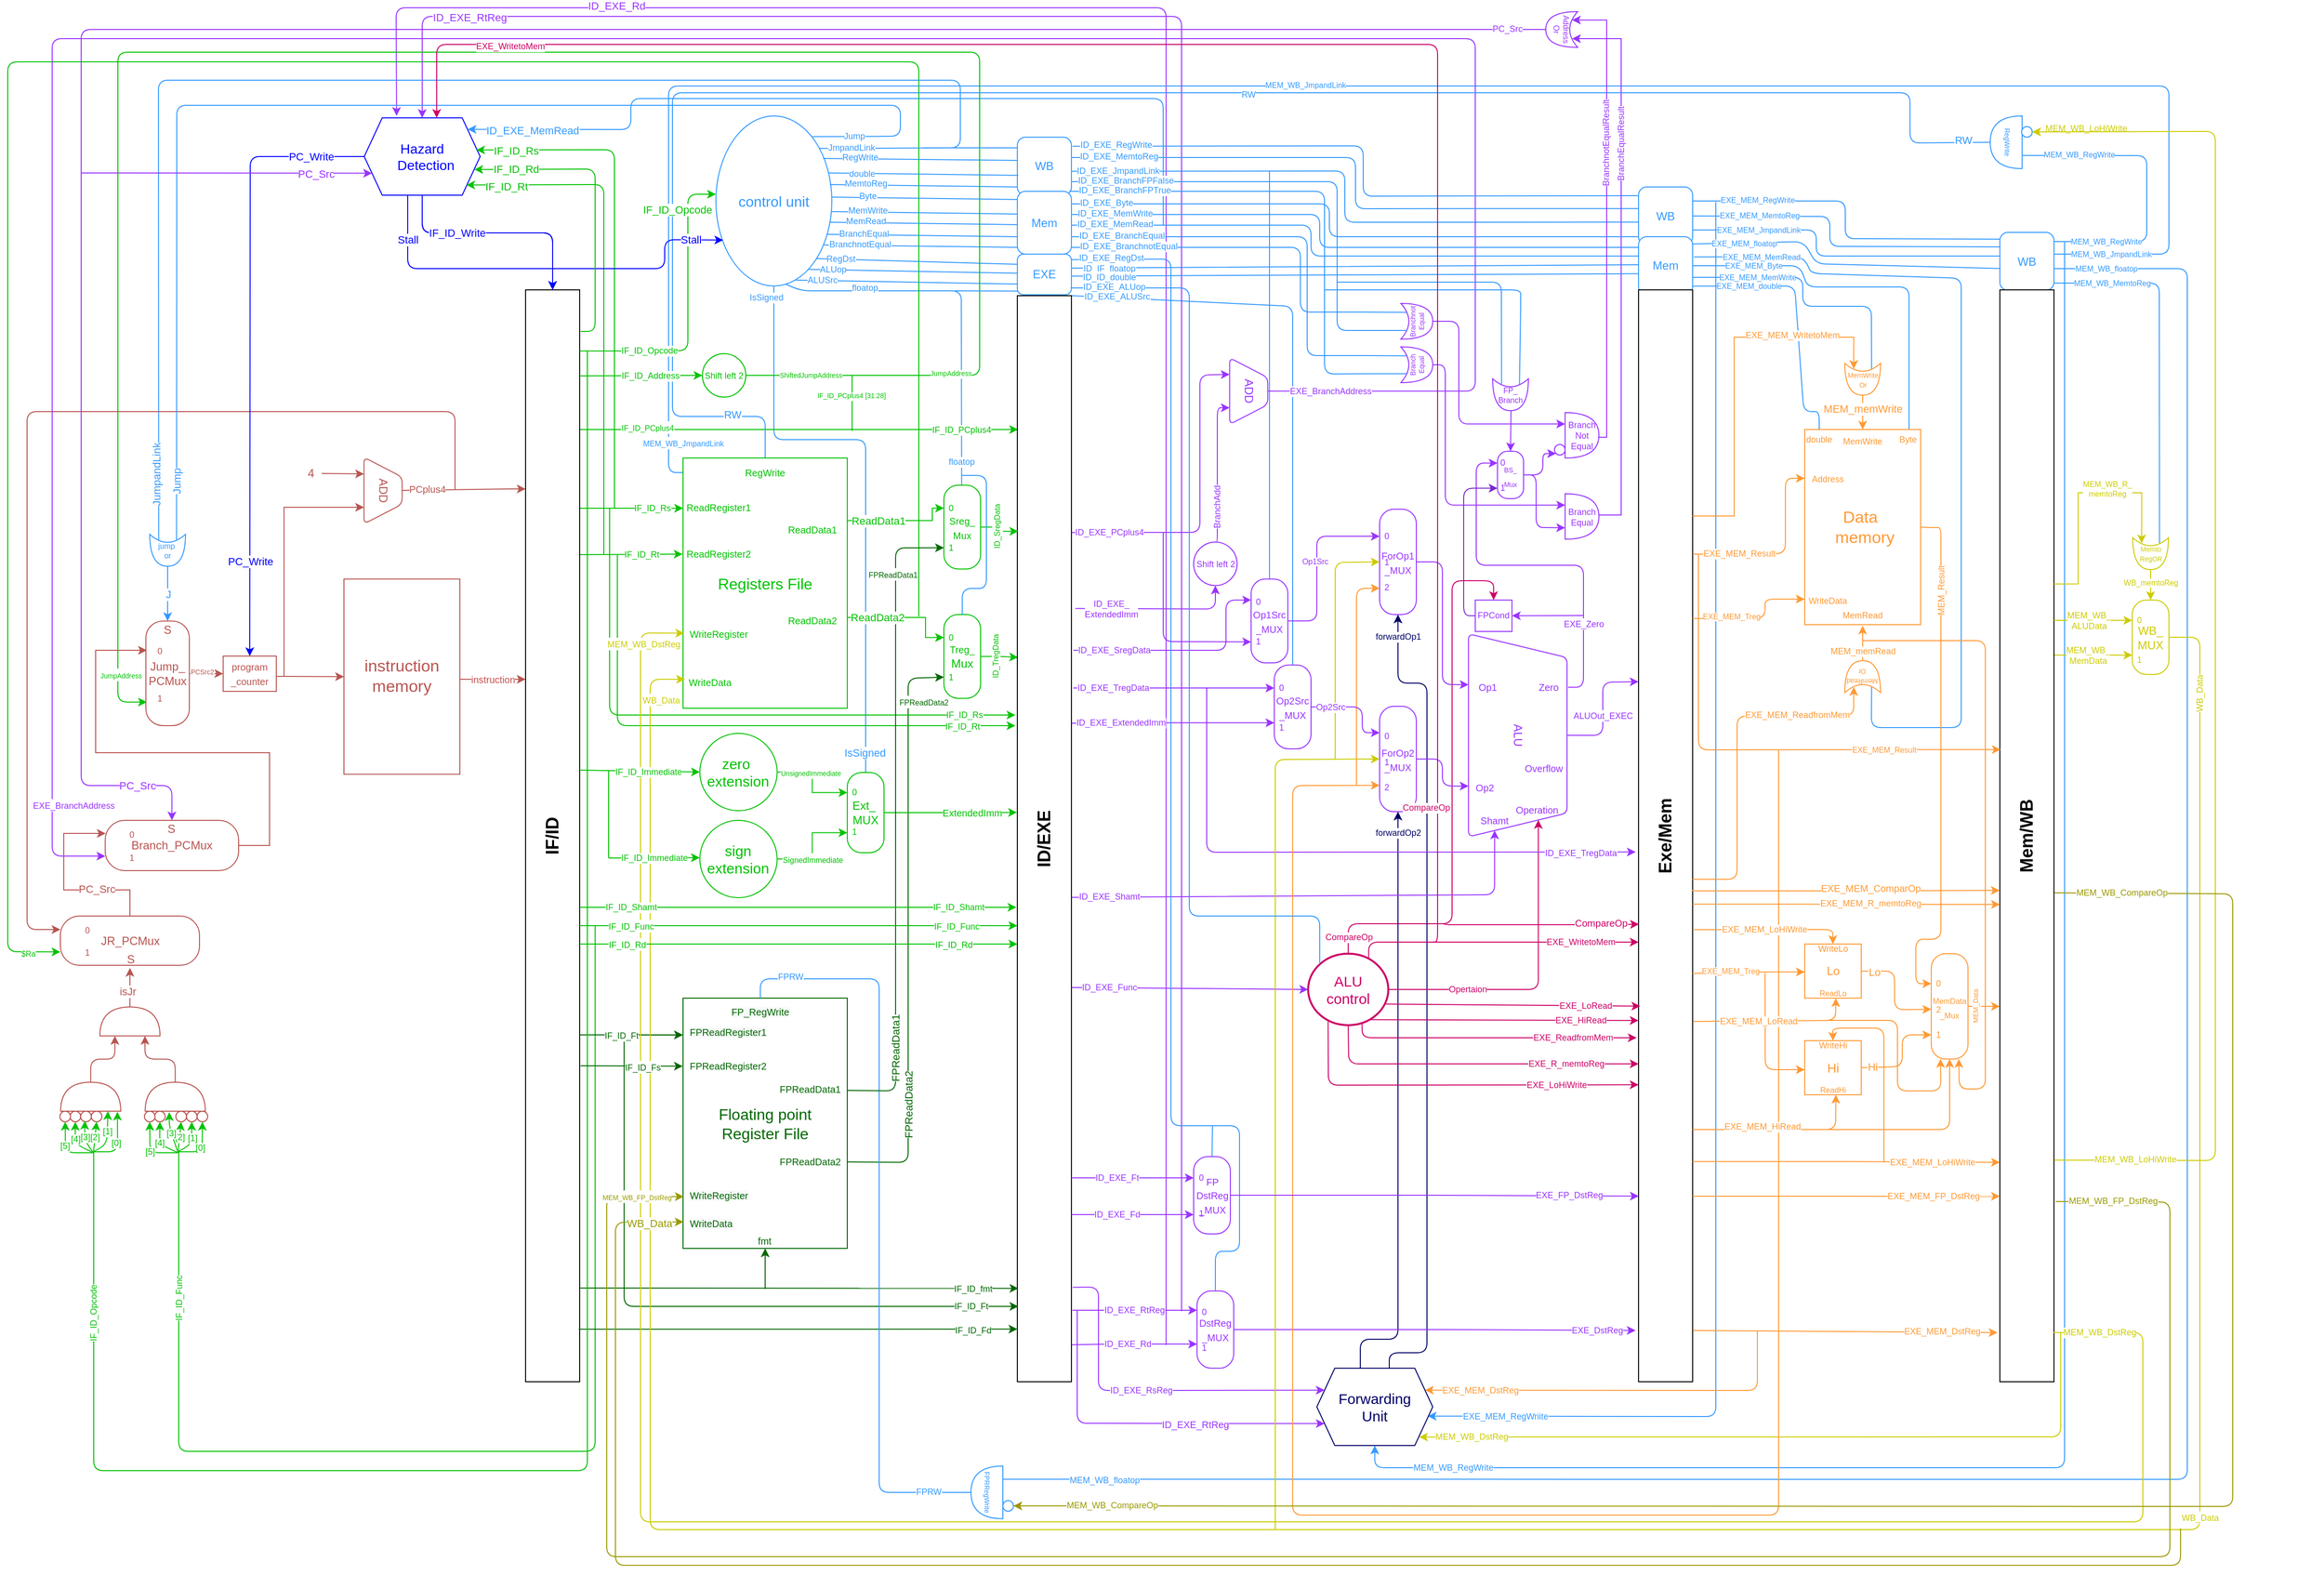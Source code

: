 <mxfile version="14.1.8" type="github">
  <diagram id="FUZhbVknojldcqYKG9fJ" name="Page-1">
    <mxGraphModel dx="2929" dy="331" grid="0" gridSize="10" guides="1" tooltips="1" connect="1" arrows="1" fold="1" page="1" pageScale="1" pageWidth="2336" pageHeight="1654" background="none" math="0" shadow="0">
      <root>
        <mxCell id="0" />
        <mxCell id="1" parent="0" />
        <mxCell id="ZLA4pjyb3UwJLn75IRX7-6" value="" style="endArrow=classic;html=1;fontColor=#0000CC;strokeColor=#9933FF;entryX=0.279;entryY=-0.027;entryDx=0;entryDy=0;entryPerimeter=0;" edge="1" parent="1" target="UKt0rCFPghXX4FOB7-Do-28">
          <mxGeometry width="50" height="50" relative="1" as="geometry">
            <mxPoint x="-1124" y="1395" as="sourcePoint" />
            <mxPoint x="-1910" y="129" as="targetPoint" />
            <Array as="points">
              <mxPoint x="-1124" y="11" />
              <mxPoint x="-1921" y="11" />
            </Array>
          </mxGeometry>
        </mxCell>
        <mxCell id="ZLA4pjyb3UwJLn75IRX7-7" value="&lt;font color=&quot;#9933ff&quot;&gt;ID_EXE_Rd&lt;/font&gt;" style="edgeLabel;html=1;align=center;verticalAlign=middle;resizable=0;points=[];fontColor=#0000CC;fontSize=11;" vertex="1" connectable="0" parent="ZLA4pjyb3UwJLn75IRX7-6">
          <mxGeometry x="0.843" y="1" relative="1" as="geometry">
            <mxPoint x="159.29" y="-3" as="offset" />
          </mxGeometry>
        </mxCell>
        <mxCell id="qUpdYdg1yEKMTrw5bY8S-4" value="EXE_MEM_double" style="endArrow=none;html=1;fontSize=8;fontColor=#3399FF;strokeColor=#3399FF;exitX=0.988;exitY=0.636;exitDx=0;exitDy=0;entryX=0.5;entryY=0;entryDx=0;entryDy=0;spacingLeft=26;exitPerimeter=0;" parent="1" target="qUpdYdg1yEKMTrw5bY8S-3" edge="1">
          <mxGeometry x="-0.667" width="50" height="50" relative="1" as="geometry">
            <mxPoint x="-579.002" y="299.16" as="sourcePoint" />
            <mxPoint x="-393.08" y="397.775" as="targetPoint" />
            <Array as="points">
              <mxPoint x="-473.33" y="299" />
              <mxPoint x="-464" y="429" />
              <mxPoint x="-448" y="429" />
            </Array>
            <mxPoint as="offset" />
          </mxGeometry>
        </mxCell>
        <mxCell id="MDKbR9UM8LwBPgUKq2hT-2" value="MEM_WB_floatop" style="endArrow=none;html=1;fontSize=8;fontColor=#3399FF;strokeColor=#3399FF;spacingLeft=-3;entryX=0;entryY=0.75;entryDx=0;entryDy=0;entryPerimeter=0;" parent="1" target="9PQTvSsLilwR7clUZoGl-6" edge="1">
          <mxGeometry x="-0.958" width="50" height="50" relative="1" as="geometry">
            <mxPoint x="-205" y="281" as="sourcePoint" />
            <mxPoint x="-238" y="1556" as="targetPoint" />
            <Array as="points">
              <mxPoint x="-67" y="281" />
              <mxPoint x="-67" y="1534" />
            </Array>
            <mxPoint as="offset" />
          </mxGeometry>
        </mxCell>
        <mxCell id="MDKbR9UM8LwBPgUKq2hT-10" value="&lt;font color=&quot;#3399ff&quot;&gt;MEM_WB_floatop&lt;/font&gt;" style="edgeLabel;html=1;align=center;verticalAlign=middle;resizable=0;points=[];fontSize=9;" parent="MDKbR9UM8LwBPgUKq2hT-2" vertex="1" connectable="0">
          <mxGeometry x="0.912" y="1" relative="1" as="geometry">
            <mxPoint x="-10" as="offset" />
          </mxGeometry>
        </mxCell>
        <mxCell id="9PQTvSsLilwR7clUZoGl-2" value="" style="endArrow=none;html=1;strokeColor=#3399FF;fontColor=#3399FF;fontSize=9;spacing=0;spacingLeft=3;spacingBottom=3;exitX=0;exitY=0.5;exitDx=0;exitDy=0;entryX=0.993;entryY=0.345;entryDx=0;entryDy=0;entryPerimeter=0;" parent="1" source="VB7SxKn7EFe_iuw59Z2b-49" target="VB7SxKn7EFe_iuw59Z2b-44" edge="1">
          <mxGeometry x="-0.756" width="50" height="50" relative="1" as="geometry">
            <mxPoint x="-1160" y="378" as="sourcePoint" />
            <mxPoint x="-1221" y="287" as="targetPoint" />
            <mxPoint as="offset" />
            <Array as="points">
              <mxPoint x="-629" y="277" />
            </Array>
          </mxGeometry>
        </mxCell>
        <mxCell id="9PQTvSsLilwR7clUZoGl-5" value="ID_IF_floatop" style="edgeLabel;html=1;align=center;verticalAlign=middle;resizable=0;points=[];fontColor=#3399FF;fontSize=9;" parent="9PQTvSsLilwR7clUZoGl-2" vertex="1" connectable="0">
          <mxGeometry x="0.87" y="-2" relative="1" as="geometry">
            <mxPoint x="0.4" y="2.74" as="offset" />
          </mxGeometry>
        </mxCell>
        <mxCell id="BC7iGoMoi5dnLff00QbV-104" style="edgeStyle=orthogonalEdgeStyle;rounded=1;orthogonalLoop=1;jettySize=auto;html=1;entryX=0.5;entryY=0;entryDx=0;entryDy=0;fontSize=9;exitX=0.5;exitY=0;exitDx=0;exitDy=0;exitPerimeter=0;fontColor=#cc0066;strokeColor=#CC0066;" parent="1" source="UKt0rCFPghXX4FOB7-Do-15" target="BC7iGoMoi5dnLff00QbV-84" edge="1">
          <mxGeometry relative="1" as="geometry">
            <Array as="points">
              <mxPoint x="-935" y="959" />
              <mxPoint x="-828" y="959" />
              <mxPoint x="-828" y="604" />
              <mxPoint x="-785" y="604" />
            </Array>
          </mxGeometry>
        </mxCell>
        <mxCell id="BC7iGoMoi5dnLff00QbV-105" value="CompareOp" style="edgeLabel;html=1;align=center;verticalAlign=middle;resizable=0;points=[];fontSize=9;fontColor=#CC0066;" parent="BC7iGoMoi5dnLff00QbV-104" vertex="1" connectable="0">
          <mxGeometry x="-0.845" relative="1" as="geometry">
            <mxPoint x="-12.0" y="13.94" as="offset" />
          </mxGeometry>
        </mxCell>
        <mxCell id="BC7iGoMoi5dnLff00QbV-21" value="ID_TregData" style="edgeStyle=orthogonalEdgeStyle;rounded=0;orthogonalLoop=1;jettySize=auto;html=1;strokeColor=#00C200;fontSize=8;fontColor=#00C200;horizontal=0;entryX=0.013;entryY=0.333;entryDx=0;entryDy=0;entryPerimeter=0;" parent="1" source="BC7iGoMoi5dnLff00QbV-14" target="UKt0rCFPghXX4FOB7-Do-1" edge="1">
          <mxGeometry x="-0.191" relative="1" as="geometry">
            <Array as="points" />
            <mxPoint as="offset" />
            <mxPoint x="-1291" y="653" as="targetPoint" />
          </mxGeometry>
        </mxCell>
        <mxCell id="CtNVOPYaEB--DCEwSdlD-2" value="&lt;font color=&quot;#006600&quot;&gt;FPReadData2&lt;/font&gt;" style="endArrow=classic;html=1;strokeColor=#006600;exitX=1;exitY=0.5;exitDx=0;exitDy=0;entryX=0;entryY=0.5;entryDx=0;entryDy=0;horizontal=0;" parent="1" source="gS0UG-fzsXVAPo_zug0t-13" target="BC7iGoMoi5dnLff00QbV-16" edge="1">
          <mxGeometry x="-0.592" width="50" height="50" relative="1" as="geometry">
            <mxPoint x="-1387" y="1217" as="sourcePoint" />
            <mxPoint x="-1337" y="1167" as="targetPoint" />
            <Array as="points">
              <mxPoint x="-1391" y="1206" />
              <mxPoint x="-1391" y="705" />
            </Array>
            <mxPoint as="offset" />
          </mxGeometry>
        </mxCell>
        <mxCell id="gxvZhQhr0Ajc84pvUezM-15" value="&lt;span style=&quot;color: rgb(0 , 102 , 0) ; font-size: 8px&quot;&gt;FPReadData2&lt;/span&gt;" style="edgeLabel;html=1;align=center;verticalAlign=middle;resizable=0;points=[];" parent="CtNVOPYaEB--DCEwSdlD-2" vertex="1" connectable="0">
          <mxGeometry x="0.811" relative="1" as="geometry">
            <mxPoint x="16" y="4.16" as="offset" />
          </mxGeometry>
        </mxCell>
        <mxCell id="VB7SxKn7EFe_iuw59Z2b-43" value="IsSigned" style="endArrow=none;html=1;fontSize=9;strokeColor=#3399FF;fontColor=#3399FF;exitX=0.5;exitY=1;exitDx=0;exitDy=0;endFill=0;entryX=0.5;entryY=0;entryDx=0;entryDy=0;" parent="1" source="UKt0rCFPghXX4FOB7-Do-11" target="VB7SxKn7EFe_iuw59Z2b-13" edge="1">
          <mxGeometry x="-0.96" y="-8" width="50" height="50" relative="1" as="geometry">
            <mxPoint x="-1552" y="339" as="sourcePoint" />
            <mxPoint x="-1495" y="339" as="targetPoint" />
            <Array as="points">
              <mxPoint x="-1530" y="458" />
              <mxPoint x="-1435" y="458" />
              <mxPoint x="-1435" y="543" />
            </Array>
            <mxPoint as="offset" />
          </mxGeometry>
        </mxCell>
        <mxCell id="gxvZhQhr0Ajc84pvUezM-7" value="&lt;font color=&quot;#3399ff&quot;&gt;IsSigned&lt;/font&gt;" style="edgeLabel;html=1;align=center;verticalAlign=middle;resizable=0;points=[];" parent="VB7SxKn7EFe_iuw59Z2b-43" vertex="1" connectable="0">
          <mxGeometry x="0.929" y="-1" relative="1" as="geometry">
            <mxPoint as="offset" />
          </mxGeometry>
        </mxCell>
        <mxCell id="BC7iGoMoi5dnLff00QbV-5" value="" style="endArrow=none;html=1;fontSize=9;strokeColor=#3399FF;fontColor=#3399FF;endFill=0;" parent="1" edge="1">
          <mxGeometry x="-0.943" width="50" height="50" relative="1" as="geometry">
            <mxPoint x="-1520" y="296" as="sourcePoint" />
            <mxPoint x="-1335.61" y="505.13" as="targetPoint" />
            <Array as="points">
              <mxPoint x="-1502" y="304" />
              <mxPoint x="-1336" y="304" />
            </Array>
            <mxPoint as="offset" />
          </mxGeometry>
        </mxCell>
        <mxCell id="BC7iGoMoi5dnLff00QbV-7" value="&lt;font color=&quot;#3399ff&quot; style=&quot;font-size: 9px;&quot;&gt;floatop&lt;/font&gt;" style="edgeLabel;html=1;align=center;verticalAlign=middle;resizable=0;points=[];fontSize=9;" parent="BC7iGoMoi5dnLff00QbV-5" vertex="1" connectable="0">
          <mxGeometry x="-0.782" y="-2" relative="1" as="geometry">
            <mxPoint x="43.36" y="-4.9" as="offset" />
          </mxGeometry>
        </mxCell>
        <mxCell id="BC7iGoMoi5dnLff00QbV-8" value="&lt;font color=&quot;#3399ff&quot;&gt;floatop&lt;/font&gt;" style="edgeLabel;html=1;align=center;verticalAlign=middle;resizable=0;points=[];fontSize=9;" parent="BC7iGoMoi5dnLff00QbV-5" vertex="1" connectable="0">
          <mxGeometry x="0.962" y="-2" relative="1" as="geometry">
            <mxPoint x="1.09" y="-17.42" as="offset" />
          </mxGeometry>
        </mxCell>
        <mxCell id="rZ_rh7BoH4JBTpEfDPfL-59" value="" style="endArrow=classic;html=1;fontSize=8;entryX=0;entryY=0.5;entryDx=0;entryDy=0;fontColor=#00C200;strokeColor=#00C200;" parent="1" target="rZ_rh7BoH4JBTpEfDPfL-58" edge="1">
          <mxGeometry width="50" height="50" relative="1" as="geometry">
            <mxPoint x="-1380" y="641" as="sourcePoint" />
            <mxPoint x="-1820" y="426" as="targetPoint" />
            <Array as="points">
              <mxPoint x="-1380" y="67" />
              <mxPoint x="-2323" y="67" />
              <mxPoint x="-2323" y="988" />
            </Array>
          </mxGeometry>
        </mxCell>
        <mxCell id="rZ_rh7BoH4JBTpEfDPfL-60" value="&lt;font&gt;$Ra&lt;/font&gt;" style="edgeLabel;html=1;align=center;verticalAlign=middle;resizable=0;points=[];fontSize=8;fontColor=#00C200;" parent="rZ_rh7BoH4JBTpEfDPfL-59" vertex="1" connectable="0">
          <mxGeometry x="0.887" y="2" relative="1" as="geometry">
            <mxPoint x="19" y="88.2" as="offset" />
          </mxGeometry>
        </mxCell>
        <mxCell id="rZ_rh7BoH4JBTpEfDPfL-54" value="MEM_WB_JmpandLink" style="endArrow=none;html=1;strokeColor=#3399FF;fontSize=8;fontColor=#3399FF;" parent="1" edge="1">
          <mxGeometry x="-0.948" width="50" height="50" relative="1" as="geometry">
            <mxPoint x="-205" y="266" as="sourcePoint" />
            <mxPoint x="-1624" y="492" as="targetPoint" />
            <Array as="points">
              <mxPoint x="-86" y="266" />
              <mxPoint x="-86" y="92" />
              <mxPoint x="-1639" y="92" />
              <mxPoint x="-1639" y="492" />
            </Array>
            <mxPoint as="offset" />
          </mxGeometry>
        </mxCell>
        <mxCell id="gxvZhQhr0Ajc84pvUezM-8" value="&lt;span style=&quot;color: rgb(51 , 153 , 255) ; font-size: 8px&quot;&gt;MEM_WB_JmpandLink&lt;/span&gt;" style="edgeLabel;html=1;align=center;verticalAlign=middle;resizable=0;points=[];" parent="rZ_rh7BoH4JBTpEfDPfL-54" vertex="1" connectable="0">
          <mxGeometry x="0.961" y="1" relative="1" as="geometry">
            <mxPoint x="14" y="-2.71" as="offset" />
          </mxGeometry>
        </mxCell>
        <mxCell id="gxvZhQhr0Ajc84pvUezM-9" value="&lt;span style=&quot;color: rgb(51 , 153 , 255) ; font-size: 8px&quot;&gt;MEM_WB_JmpandLink&lt;/span&gt;" style="edgeLabel;html=1;align=center;verticalAlign=middle;resizable=0;points=[];" parent="rZ_rh7BoH4JBTpEfDPfL-54" vertex="1" connectable="0">
          <mxGeometry x="0.05" y="-2" relative="1" as="geometry">
            <mxPoint as="offset" />
          </mxGeometry>
        </mxCell>
        <mxCell id="rZ_rh7BoH4JBTpEfDPfL-52" value="" style="endArrow=none;html=1;strokeColor=#3399FF;fontColor=#3399FF;fontSize=9;spacing=0;spacingLeft=5;spacingBottom=6;entryX=0.5;entryY=0;entryDx=0;entryDy=0;" parent="1" target="rZ_rh7BoH4JBTpEfDPfL-42" edge="1">
          <mxGeometry x="-0.85" y="-2" width="50" height="50" relative="1" as="geometry">
            <mxPoint x="-1017" y="180" as="sourcePoint" />
            <mxPoint x="-890" y="529" as="targetPoint" />
            <mxPoint as="offset" />
            <Array as="points">
              <mxPoint x="-1017" y="402" />
            </Array>
          </mxGeometry>
        </mxCell>
        <mxCell id="rZ_rh7BoH4JBTpEfDPfL-48" value="ID_EXE_JmpandLink" style="endArrow=none;html=1;entryX=0;entryY=0.606;entryDx=0;entryDy=0;strokeColor=#3399FF;fontColor=#3399FF;fontSize=9;spacing=0;spacingLeft=11;spacingBottom=11;entryPerimeter=0;exitX=1.001;exitY=0.588;exitDx=0;exitDy=0;exitPerimeter=0;" parent="1" source="VB7SxKn7EFe_iuw59Z2b-46" target="VB7SxKn7EFe_iuw59Z2b-48" edge="1">
          <mxGeometry x="-0.869" y="-5" width="50" height="50" relative="1" as="geometry">
            <mxPoint x="-1222" y="195.88" as="sourcePoint" />
            <mxPoint x="-993" y="467.13" as="targetPoint" />
            <mxPoint as="offset" />
            <Array as="points">
              <mxPoint x="-939" y="180" />
              <mxPoint x="-939" y="233" />
            </Array>
          </mxGeometry>
        </mxCell>
        <mxCell id="CtNVOPYaEB--DCEwSdlD-4" value="ID_EXE_ALUSrc" style="endArrow=none;html=1;entryX=0.5;entryY=0;entryDx=0;entryDy=0;strokeColor=#3399FF;fontColor=#3399FF;fontSize=9;spacing=0;spacingLeft=5;spacingBottom=6;exitX=1;exitY=0;exitDx=0;exitDy=0;" parent="1" source="UKt0rCFPghXX4FOB7-Do-1" target="JEvkDJspSOMSKIL867WB-37" edge="1">
          <mxGeometry x="-0.85" y="-2" width="50" height="50" relative="1" as="geometry">
            <mxPoint x="-1222" y="288" as="sourcePoint" />
            <mxPoint x="-1001.862" y="295.872" as="targetPoint" />
            <mxPoint as="offset" />
            <Array as="points">
              <mxPoint x="-993" y="320" />
            </Array>
          </mxGeometry>
        </mxCell>
        <mxCell id="CtNVOPYaEB--DCEwSdlD-24" value="ID_EXE_BranchEqual" style="endArrow=none;html=1;exitX=0.868;exitY=0.839;exitDx=0;exitDy=0;strokeColor=#3399FF;fontColor=#3399FF;fontSize=9;spacing=0;spacingLeft=3;spacingBottom=3;exitPerimeter=0;entryX=0.175;entryY=0.25;entryDx=0;entryDy=0;entryPerimeter=0;" parent="1" target="BC7iGoMoi5dnLff00QbV-140" edge="1">
          <mxGeometry x="-0.783" width="50" height="50" relative="1" as="geometry">
            <mxPoint x="-1222" y="248.004" as="sourcePoint" />
            <mxPoint x="-635" y="276" as="targetPoint" />
            <mxPoint as="offset" />
            <Array as="points">
              <mxPoint x="-978" y="248" />
              <mxPoint x="-978" y="371" />
              <mxPoint x="-908" y="371" />
            </Array>
          </mxGeometry>
        </mxCell>
        <mxCell id="ToduFV8g3K8M5US-xybr-17" value="" style="endArrow=classic;html=1;fontColor=#0000CC;entryX=0.5;entryY=0;entryDx=0;entryDy=0;strokeColor=#9933FF;" parent="1" target="UKt0rCFPghXX4FOB7-Do-28" edge="1">
          <mxGeometry width="50" height="50" relative="1" as="geometry">
            <mxPoint x="-1108" y="1360" as="sourcePoint" />
            <mxPoint x="-1834" y="112" as="targetPoint" />
            <Array as="points">
              <mxPoint x="-1108" y="20" />
              <mxPoint x="-1894" y="20" />
            </Array>
          </mxGeometry>
        </mxCell>
        <mxCell id="ToduFV8g3K8M5US-xybr-18" value="&lt;font color=&quot;#9933ff&quot;&gt;ID_EXE_RtReg&lt;/font&gt;" style="edgeLabel;html=1;align=center;verticalAlign=middle;resizable=0;points=[];fontColor=#0000CC;fontSize=11;" parent="ToduFV8g3K8M5US-xybr-17" vertex="1" connectable="0">
          <mxGeometry x="0.843" y="1" relative="1" as="geometry">
            <mxPoint x="-20.79" as="offset" />
          </mxGeometry>
        </mxCell>
        <mxCell id="ToduFV8g3K8M5US-xybr-5" value="" style="endArrow=classic;html=1;fontColor=#0000CC;entryX=0.892;entryY=0.148;entryDx=0;entryDy=0;entryPerimeter=0;strokeColor=#3399FF;" parent="1" target="UKt0rCFPghXX4FOB7-Do-28" edge="1">
          <mxGeometry width="50" height="50" relative="1" as="geometry">
            <mxPoint x="-1126.95" y="236" as="sourcePoint" />
            <mxPoint x="-1274.002" y="-146.156" as="targetPoint" />
            <Array as="points">
              <mxPoint x="-1127" y="105" />
              <mxPoint x="-1678" y="105" />
              <mxPoint x="-1678" y="137" />
            </Array>
          </mxGeometry>
        </mxCell>
        <mxCell id="ToduFV8g3K8M5US-xybr-6" value="ID_EXE_MemRead" style="edgeLabel;html=1;align=center;verticalAlign=middle;resizable=0;points=[];fontSize=11;fontColor=#3399FF;" parent="ToduFV8g3K8M5US-xybr-5" vertex="1" connectable="0">
          <mxGeometry x="0.843" y="1" relative="1" as="geometry">
            <mxPoint x="-2.67" as="offset" />
          </mxGeometry>
        </mxCell>
        <mxCell id="JEvkDJspSOMSKIL867WB-57" value="&lt;font color=&quot;#3399ff&quot;&gt;MEM_WB_RegWrite&lt;/font&gt;" style="endArrow=classic;html=1;fontSize=9;entryX=0.5;entryY=1;entryDx=0;entryDy=0;fontColor=#000066;strokeColor=#3399FF;" parent="1" target="UKt0rCFPghXX4FOB7-Do-27" edge="1">
          <mxGeometry x="0.897" width="50" height="50" relative="1" as="geometry">
            <mxPoint x="-194" y="253" as="sourcePoint" />
            <mxPoint x="-484.002" y="1513.156" as="targetPoint" />
            <Array as="points">
              <mxPoint x="-194" y="979" />
              <mxPoint x="-194" y="1522" />
              <mxPoint x="-908" y="1522" />
            </Array>
            <mxPoint as="offset" />
          </mxGeometry>
        </mxCell>
        <mxCell id="CtNVOPYaEB--DCEwSdlD-39" value="EXE_MEM_RegWrite" style="endArrow=none;html=1;fontSize=8;fontColor=#3399FF;strokeColor=#3399FF;exitX=1;exitY=0.5;exitDx=0;exitDy=0;entryX=-0.03;entryY=0.374;entryDx=0;entryDy=0;entryPerimeter=0;spacingBottom=8;" parent="1" edge="1">
          <mxGeometry x="-0.628" y="-3" width="50" height="50" relative="1" as="geometry">
            <mxPoint x="-579.0" y="211" as="sourcePoint" />
            <mxPoint x="-261" y="250.44" as="targetPoint" />
            <Array as="points">
              <mxPoint x="-421" y="211" />
              <mxPoint x="-421" y="250" />
            </Array>
            <mxPoint as="offset" />
          </mxGeometry>
        </mxCell>
        <mxCell id="JEvkDJspSOMSKIL867WB-51" value="&lt;font color=&quot;#3399ff&quot;&gt;EXE_MEM_RegWriite&lt;/font&gt;" style="endArrow=classic;html=1;fontSize=9;entryX=0.957;entryY=0.62;entryDx=0;entryDy=0;fontColor=#000066;entryPerimeter=0;strokeColor=#3399FF;" parent="1" target="UKt0rCFPghXX4FOB7-Do-27" edge="1">
          <mxGeometry x="0.897" width="50" height="50" relative="1" as="geometry">
            <mxPoint x="-555" y="212" as="sourcePoint" />
            <mxPoint x="-1265" y="869" as="targetPoint" />
            <Array as="points">
              <mxPoint x="-555" y="936" />
              <mxPoint x="-555" y="1469" />
            </Array>
            <mxPoint as="offset" />
          </mxGeometry>
        </mxCell>
        <mxCell id="CtNVOPYaEB--DCEwSdlD-17" value="RegDst" style="endArrow=none;html=1;exitX=0.868;exitY=0.839;exitDx=0;exitDy=0;strokeColor=#3399FF;fontColor=#3399FF;fontSize=9;spacing=0;spacingLeft=5;spacingBottom=8;entryX=0;entryY=0.25;entryDx=0;entryDy=0;exitPerimeter=0;" parent="1" source="UKt0rCFPghXX4FOB7-Do-11" target="VB7SxKn7EFe_iuw59Z2b-44" edge="1">
          <mxGeometry x="-0.783" y="-4" width="50" height="50" relative="1" as="geometry">
            <mxPoint x="-1484.99" y="265.998" as="sourcePoint" />
            <mxPoint x="-1277.99" y="276" as="targetPoint" />
            <mxPoint as="offset" />
          </mxGeometry>
        </mxCell>
        <mxCell id="JEvkDJspSOMSKIL867WB-50" value="&lt;font color=&quot;#ff9933&quot;&gt;EXE_MEM_DstReg&lt;/font&gt;" style="endArrow=classic;html=1;fontSize=9;entryX=1;entryY=0.25;entryDx=0;entryDy=0;fontColor=#000066;horizontal=1;strokeColor=#FF9933;" parent="1" target="UKt0rCFPghXX4FOB7-Do-27" edge="1">
          <mxGeometry x="0.719" width="50" height="50" relative="1" as="geometry">
            <mxPoint x="-512" y="1380" as="sourcePoint" />
            <mxPoint x="-511" y="1216" as="targetPoint" />
            <Array as="points">
              <mxPoint x="-512" y="1442" />
            </Array>
            <mxPoint as="offset" />
          </mxGeometry>
        </mxCell>
        <mxCell id="JEvkDJspSOMSKIL867WB-53" value="&lt;font color=&quot;#cccc00&quot;&gt;MEM_WB_DstReg&lt;/font&gt;" style="endArrow=classic;html=1;fontSize=9;fontColor=#000066;entryX=0.883;entryY=0.89;entryDx=0;entryDy=0;entryPerimeter=0;strokeColor=#CCCC00;" parent="1" target="UKt0rCFPghXX4FOB7-Do-27" edge="1">
          <mxGeometry x="0.861" width="50" height="50" relative="1" as="geometry">
            <mxPoint x="-198" y="1382" as="sourcePoint" />
            <mxPoint x="-634" y="1409" as="targetPoint" />
            <Array as="points">
              <mxPoint x="-198" y="1490" />
            </Array>
            <mxPoint as="offset" />
          </mxGeometry>
        </mxCell>
        <mxCell id="JEvkDJspSOMSKIL867WB-48" value="" style="endArrow=classic;html=1;fontSize=9;fontColor=#000066;entryX=0;entryY=0.75;entryDx=0;entryDy=0;strokeColor=#9933FF;" parent="1" target="UKt0rCFPghXX4FOB7-Do-27" edge="1">
          <mxGeometry width="50" height="50" relative="1" as="geometry">
            <mxPoint x="-1216" y="1359" as="sourcePoint" />
            <mxPoint x="-1211" y="1476" as="targetPoint" />
            <Array as="points">
              <mxPoint x="-1216" y="1476" />
            </Array>
          </mxGeometry>
        </mxCell>
        <mxCell id="gxvZhQhr0Ajc84pvUezM-5" value="&lt;font color=&quot;#9933ff&quot; style=&quot;font-size: 10px&quot;&gt;ID_EXE_RtReg&lt;/font&gt;" style="edgeLabel;html=1;align=center;verticalAlign=middle;resizable=0;points=[];" parent="JEvkDJspSOMSKIL867WB-48" vertex="1" connectable="0">
          <mxGeometry x="0.281" y="-1" relative="1" as="geometry">
            <mxPoint as="offset" />
          </mxGeometry>
        </mxCell>
        <mxCell id="JEvkDJspSOMSKIL867WB-44" value="forwardOp1" style="endArrow=classic;html=1;fontSize=9;exitX=0.625;exitY=0;exitDx=0;exitDy=0;entryX=0.5;entryY=1;entryDx=0;entryDy=0;strokeColor=#000066;fontColor=#000066;horizontal=1;" parent="1" source="UKt0rCFPghXX4FOB7-Do-27" target="UKt0rCFPghXX4FOB7-Do-16" edge="1">
          <mxGeometry x="0.947" width="50" height="50" relative="1" as="geometry">
            <mxPoint x="-846.052" y="1451.684" as="sourcePoint" />
            <mxPoint x="-874.0" y="852.0" as="targetPoint" />
            <Array as="points">
              <mxPoint x="-893" y="1403" />
              <mxPoint x="-854" y="1403" />
              <mxPoint x="-854" y="710" />
              <mxPoint x="-884" y="710" />
            </Array>
            <mxPoint as="offset" />
          </mxGeometry>
        </mxCell>
        <mxCell id="JEvkDJspSOMSKIL867WB-43" value="forwardOp2" style="endArrow=classic;html=1;fontSize=9;exitX=0.375;exitY=0;exitDx=0;exitDy=0;entryX=0.5;entryY=1;entryDx=0;entryDy=0;strokeColor=#000066;fontColor=#000066;horizontal=1;" parent="1" source="UKt0rCFPghXX4FOB7-Do-27" target="UKt0rCFPghXX4FOB7-Do-17" edge="1">
          <mxGeometry x="0.928" width="50" height="50" relative="1" as="geometry">
            <mxPoint x="-939" y="1277" as="sourcePoint" />
            <mxPoint x="-889" y="1227" as="targetPoint" />
            <Array as="points">
              <mxPoint x="-923" y="1389" />
              <mxPoint x="-884" y="1389" />
              <mxPoint x="-884" y="1130" />
              <mxPoint x="-884" y="902" />
            </Array>
            <mxPoint as="offset" />
          </mxGeometry>
        </mxCell>
        <mxCell id="VB7SxKn7EFe_iuw59Z2b-35" value="JmpandLink" style="endArrow=none;html=1;fontSize=9;strokeColor=#3399FF;fontColor=#3399FF;endFill=0;entryX=0.175;entryY=0.75;entryDx=0;entryDy=0;entryPerimeter=0;exitX=0.884;exitY=0.191;exitDx=0;exitDy=0;exitPerimeter=0;" parent="1" source="UKt0rCFPghXX4FOB7-Do-11" target="rZ_rh7BoH4JBTpEfDPfL-18" edge="1">
          <mxGeometry x="-0.956" width="50" height="50" relative="1" as="geometry">
            <mxPoint x="-1470" y="205" as="sourcePoint" />
            <mxPoint x="-1306" y="205.29" as="targetPoint" />
            <mxPoint as="offset" />
            <Array as="points">
              <mxPoint x="-1337" y="156" />
              <mxPoint x="-1337" y="86" />
              <mxPoint x="-2167" y="86" />
            </Array>
          </mxGeometry>
        </mxCell>
        <mxCell id="rZ_rh7BoH4JBTpEfDPfL-21" value="&lt;font color=&quot;#3399ff&quot;&gt;JumpandLink&lt;/font&gt;" style="edgeLabel;html=1;align=center;verticalAlign=middle;resizable=0;points=[];fontColor=#B85450;horizontal=0;" parent="VB7SxKn7EFe_iuw59Z2b-35" vertex="1" connectable="0">
          <mxGeometry x="0.967" y="-1" relative="1" as="geometry">
            <mxPoint x="-1.26" y="-42.29" as="offset" />
          </mxGeometry>
        </mxCell>
        <mxCell id="VB7SxKn7EFe_iuw59Z2b-50" value="&lt;font style=&quot;font-size: 12px&quot;&gt;WB&lt;/font&gt;" style="rounded=1;whiteSpace=wrap;html=1;fontSize=8;fontColor=#3399FF;strokeColor=#3399FF;" parent="1" vertex="1">
          <mxGeometry x="-261" y="243.5" width="56" height="60" as="geometry" />
        </mxCell>
        <mxCell id="VB7SxKn7EFe_iuw59Z2b-48" value="&lt;font style=&quot;font-size: 12px&quot;&gt;WB&lt;/font&gt;" style="rounded=1;whiteSpace=wrap;html=1;fontSize=8;fontColor=#3399FF;strokeColor=#3399FF;fontStyle=0" parent="1" vertex="1">
          <mxGeometry x="-634.99" y="196.5" width="56" height="60" as="geometry" />
        </mxCell>
        <mxCell id="VB7SxKn7EFe_iuw59Z2b-49" value="&lt;font style=&quot;font-size: 12px&quot;&gt;Mem&lt;/font&gt;" style="rounded=1;whiteSpace=wrap;html=1;fontSize=8;fontColor=#3399FF;strokeColor=#3399FF;" parent="1" vertex="1">
          <mxGeometry x="-635" y="248" width="56" height="60" as="geometry" />
        </mxCell>
        <mxCell id="VB7SxKn7EFe_iuw59Z2b-46" value="&lt;font style=&quot;font-size: 12px&quot;&gt;WB&lt;/font&gt;" style="rounded=1;whiteSpace=wrap;html=1;fontSize=8;fontColor=#3399FF;strokeColor=#3399FF;" parent="1" vertex="1">
          <mxGeometry x="-1277.99" y="145" width="56" height="60" as="geometry" />
        </mxCell>
        <mxCell id="VB7SxKn7EFe_iuw59Z2b-45" value="&lt;font style=&quot;font-size: 12px&quot;&gt;Mem&lt;/font&gt;" style="rounded=1;whiteSpace=wrap;html=1;fontSize=8;fontColor=#3399FF;strokeColor=#3399FF;" parent="1" vertex="1">
          <mxGeometry x="-1278" y="201" width="56" height="65" as="geometry" />
        </mxCell>
        <mxCell id="VB7SxKn7EFe_iuw59Z2b-44" value="&lt;font style=&quot;font-size: 12px&quot;&gt;EXE&lt;/font&gt;" style="rounded=1;whiteSpace=wrap;html=1;fontSize=8;fontColor=#3399FF;strokeColor=#3399FF;" parent="1" vertex="1">
          <mxGeometry x="-1278" y="266" width="56" height="42" as="geometry" />
        </mxCell>
        <mxCell id="7TlwpzO_HOsOdfMENnGN-18" value="IF_ID_Rs" style="edgeStyle=elbowEdgeStyle;rounded=0;orthogonalLoop=1;jettySize=auto;elbow=vertical;html=1;endArrow=classic;endFill=1;fontColor=#00C200;exitX=1.004;exitY=0.2;exitDx=0;exitDy=0;exitPerimeter=0;fontSize=9;spacingLeft=16;strokeColor=#00C200;" parent="1" source="i_DloLI33KycDSHxBHz_-1" edge="1">
          <mxGeometry x="0.244" relative="1" as="geometry">
            <Array as="points">
              <mxPoint x="-1704.11" y="529" />
            </Array>
            <mxPoint x="-1721.998" y="592.424" as="sourcePoint" />
            <mxPoint as="offset" />
            <mxPoint x="-1624" y="529" as="targetPoint" />
          </mxGeometry>
        </mxCell>
        <mxCell id="YYx74QZVLRJWQak4ZVne-2" value="" style="edgeStyle=orthogonalEdgeStyle;rounded=0;orthogonalLoop=1;jettySize=auto;html=1;strokeColor=#B85450;fontColor=#B85450;entryX=0;entryY=0.5;entryDx=0;entryDy=0;" parent="1" source="UKt0rCFPghXX4FOB7-Do-2" target="UKt0rCFPghXX4FOB7-Do-8" edge="1">
          <mxGeometry relative="1" as="geometry">
            <Array as="points">
              <mxPoint x="-2036" y="703" />
              <mxPoint x="-2036" y="703" />
            </Array>
            <mxPoint x="-1992" y="723" as="targetPoint" />
          </mxGeometry>
        </mxCell>
        <mxCell id="YYx74QZVLRJWQak4ZVne-6" value="PCplus4" style="edgeStyle=orthogonalEdgeStyle;rounded=0;orthogonalLoop=1;jettySize=auto;html=1;fontSize=10;strokeColor=#B85450;fontColor=#B85450;" parent="1" source="7TlwpzO_HOsOdfMENnGN-1" edge="1">
          <mxGeometry x="-0.603" y="1" relative="1" as="geometry">
            <Array as="points">
              <mxPoint x="-1803" y="509" />
            </Array>
            <mxPoint x="-1787" y="509" as="targetPoint" />
            <mxPoint as="offset" />
          </mxGeometry>
        </mxCell>
        <mxCell id="UKt0rCFPghXX4FOB7-Do-2" value="&lt;font style=&quot;font-size: 10px&quot; color=&quot;#b85450&quot;&gt;program&lt;br&gt;_counter&lt;/font&gt;" style="rounded=0;whiteSpace=wrap;html=1;strokeColor=#B85450;" parent="1" vertex="1">
          <mxGeometry x="-2100" y="682" width="55" height="36.5" as="geometry" />
        </mxCell>
        <mxCell id="UKt0rCFPghXX4FOB7-Do-4" value="&lt;font style=&quot;font-size: 18px;&quot;&gt;Exe/Mem&lt;/font&gt;" style="rounded=0;whiteSpace=wrap;html=1;horizontal=0;fontSize=18;fontStyle=1" parent="1" vertex="1">
          <mxGeometry x="-634.99" y="303" width="56" height="1130" as="geometry" />
        </mxCell>
        <mxCell id="WTMd-Kf-NOUrpAkrOXLC-6" value="MEM_WB_&lt;br&gt;MemData" style="edgeStyle=orthogonalEdgeStyle;rounded=0;orthogonalLoop=1;jettySize=auto;html=1;exitX=1;exitY=0.336;exitDx=0;exitDy=0;entryX=0;entryY=0.25;entryDx=0;entryDy=0;fontSize=9;exitPerimeter=0;fontColor=#CCCC00;strokeColor=#CCCC00;horizontal=1;" parent="1" source="UKt0rCFPghXX4FOB7-Do-6" target="kzKms_yDveK2XiWAhmSa-20" edge="1">
          <mxGeometry x="-0.113" relative="1" as="geometry">
            <Array as="points">
              <mxPoint x="-205" y="681" />
            </Array>
            <mxPoint as="offset" />
          </mxGeometry>
        </mxCell>
        <mxCell id="UKt0rCFPghXX4FOB7-Do-6" value="&lt;font style=&quot;font-size: 18px;&quot;&gt;Mem/WB&lt;/font&gt;" style="rounded=0;whiteSpace=wrap;html=1;horizontal=0;fontSize=18;fontStyle=1" parent="1" vertex="1">
          <mxGeometry x="-261" y="303" width="56" height="1130" as="geometry" />
        </mxCell>
        <mxCell id="YYx74QZVLRJWQak4ZVne-4" value="&lt;font style=&quot;font-size: 10px;&quot;&gt;instruction&lt;/font&gt;" style="edgeStyle=orthogonalEdgeStyle;rounded=0;orthogonalLoop=1;jettySize=auto;html=1;fontSize=10;fillColor=#f8cecc;fontColor=#C44F4F;strokeColor=#B85450;" parent="1" source="UKt0rCFPghXX4FOB7-Do-8" edge="1">
          <mxGeometry relative="1" as="geometry">
            <Array as="points">
              <mxPoint x="-1803" y="706" />
              <mxPoint x="-1803" y="706" />
            </Array>
            <mxPoint x="-1787" y="706" as="targetPoint" />
          </mxGeometry>
        </mxCell>
        <mxCell id="UKt0rCFPghXX4FOB7-Do-8" value="&lt;font style=&quot;font-size: 17px&quot;&gt;instruction memory&lt;/font&gt;" style="rounded=0;whiteSpace=wrap;html=1;fontColor=#B85450;strokeColor=#B85450;" parent="1" vertex="1">
          <mxGeometry x="-1975" y="602.25" width="120" height="202" as="geometry" />
        </mxCell>
        <mxCell id="UKt0rCFPghXX4FOB7-Do-9" value="&lt;font style=&quot;font-size: 16px&quot;&gt;Registers File&lt;/font&gt;" style="rounded=0;whiteSpace=wrap;html=1;fontColor=#00C200;strokeColor=#00C200;" parent="1" vertex="1">
          <mxGeometry x="-1624" y="477" width="170" height="259" as="geometry" />
        </mxCell>
        <mxCell id="UKt0rCFPghXX4FOB7-Do-11" value="&lt;font style=&quot;font-size: 15px&quot;&gt;control unit&lt;/font&gt;" style="ellipse;whiteSpace=wrap;html=1;fontColor=#3399FF;strokeColor=#3399FF;" parent="1" vertex="1">
          <mxGeometry x="-1590" y="123" width="120" height="176" as="geometry" />
        </mxCell>
        <mxCell id="VB7SxKn7EFe_iuw59Z2b-4" value="&lt;font style=&quot;font-size: 8px&quot; color=&quot;#00c200&quot;&gt;SignedImmediate&lt;/font&gt;" style="edgeStyle=orthogonalEdgeStyle;rounded=0;orthogonalLoop=1;jettySize=auto;html=1;exitX=1;exitY=0.5;exitDx=0;exitDy=0;strokeColor=#00C200;entryX=0;entryY=0.75;entryDx=0;entryDy=0;" parent="1" source="UKt0rCFPghXX4FOB7-Do-12" target="VB7SxKn7EFe_iuw59Z2b-13" edge="1">
          <mxGeometry x="-0.273" relative="1" as="geometry">
            <mxPoint x="-1283.396" y="891.571" as="targetPoint" />
            <mxPoint as="offset" />
          </mxGeometry>
        </mxCell>
        <mxCell id="UKt0rCFPghXX4FOB7-Do-12" value="&lt;font style=&quot;font-size: 15px&quot;&gt;sign &lt;br&gt;extension&lt;/font&gt;" style="ellipse;whiteSpace=wrap;html=1;aspect=fixed;fontColor=#00C200;strokeColor=#00C200;" parent="1" vertex="1">
          <mxGeometry x="-1606.61" y="852" width="80" height="80" as="geometry" />
        </mxCell>
        <mxCell id="VB7SxKn7EFe_iuw59Z2b-3" value="&lt;font color=&quot;#00c200&quot; style=&quot;font-size: 7px&quot;&gt;UnsignedImmediate&lt;/font&gt;" style="edgeStyle=orthogonalEdgeStyle;rounded=0;orthogonalLoop=1;jettySize=auto;html=1;exitX=1;exitY=0.5;exitDx=0;exitDy=0;strokeColor=#00C200;entryX=0;entryY=0.25;entryDx=0;entryDy=0;" parent="1" source="UKt0rCFPghXX4FOB7-Do-13" target="VB7SxKn7EFe_iuw59Z2b-13" edge="1">
          <mxGeometry x="-0.261" relative="1" as="geometry">
            <mxPoint x="-1285.681" y="800.143" as="targetPoint" />
            <mxPoint as="offset" />
          </mxGeometry>
        </mxCell>
        <mxCell id="UKt0rCFPghXX4FOB7-Do-13" value="&lt;font style=&quot;font-size: 15px&quot;&gt;zero&amp;nbsp;&lt;br&gt;extension&lt;/font&gt;" style="ellipse;whiteSpace=wrap;html=1;aspect=fixed;fontColor=#00C200;strokeColor=#00C200;" parent="1" vertex="1">
          <mxGeometry x="-1606.61" y="762" width="80" height="80" as="geometry" />
        </mxCell>
        <mxCell id="JEvkDJspSOMSKIL867WB-10" value="Opertaion" style="edgeStyle=orthogonalEdgeStyle;rounded=1;orthogonalLoop=1;jettySize=auto;html=1;exitX=1;exitY=0.5;exitDx=0;exitDy=0;exitPerimeter=0;entryX=1;entryY=0.25;entryDx=0;entryDy=0;endArrow=classic;endFill=1;fontSize=9;fontColor=#cc0066;strokeColor=#CC0066;" parent="1" source="UKt0rCFPghXX4FOB7-Do-15" target="UKt0rCFPghXX4FOB7-Do-26" edge="1">
          <mxGeometry x="-0.504" relative="1" as="geometry">
            <Array as="points">
              <mxPoint x="-739" y="1027" />
            </Array>
            <mxPoint as="offset" />
          </mxGeometry>
        </mxCell>
        <mxCell id="SEGCCmpputjKbnr32Vpx-19" style="edgeStyle=orthogonalEdgeStyle;rounded=1;orthogonalLoop=1;jettySize=auto;html=1;fontSize=7;exitX=0.755;exitY=0.083;exitDx=0;exitDy=0;exitPerimeter=0;fontColor=#cc0066;strokeColor=#CC0066;" parent="1" source="UKt0rCFPghXX4FOB7-Do-15" edge="1">
          <mxGeometry relative="1" as="geometry">
            <mxPoint x="-635" y="978" as="targetPoint" />
            <Array as="points">
              <mxPoint x="-914" y="978" />
              <mxPoint x="-635" y="978" />
            </Array>
          </mxGeometry>
        </mxCell>
        <mxCell id="SEGCCmpputjKbnr32Vpx-20" value="EXE_WritetoMem" style="edgeLabel;html=1;align=center;verticalAlign=middle;resizable=0;points=[];fontSize=9;fontColor=#CC0066;" parent="SEGCCmpputjKbnr32Vpx-19" vertex="1" connectable="0">
          <mxGeometry x="0.358" y="-4" relative="1" as="geometry">
            <mxPoint x="35.4" y="-4" as="offset" />
          </mxGeometry>
        </mxCell>
        <mxCell id="UKt0rCFPghXX4FOB7-Do-15" value="&lt;font style=&quot;font-size: 15px&quot;&gt;ALU&lt;br&gt;control&lt;/font&gt;" style="strokeWidth=2;html=1;shape=mxgraph.flowchart.start_2;whiteSpace=wrap;fontColor=#cc0066;strokeColor=#CC0066;" parent="1" vertex="1">
          <mxGeometry x="-977" y="990" width="83" height="74" as="geometry" />
        </mxCell>
        <mxCell id="JEvkDJspSOMSKIL867WB-12" style="edgeStyle=orthogonalEdgeStyle;rounded=1;orthogonalLoop=1;jettySize=auto;html=1;exitX=1;exitY=0.5;exitDx=0;exitDy=0;entryX=0.25;entryY=1;entryDx=0;entryDy=0;endArrow=classic;endFill=1;fontSize=9;fontColor=#9933FF;strokeColor=#9933FF;" parent="1" source="UKt0rCFPghXX4FOB7-Do-16" target="UKt0rCFPghXX4FOB7-Do-26" edge="1">
          <mxGeometry relative="1" as="geometry" />
        </mxCell>
        <mxCell id="JEvkDJspSOMSKIL867WB-13" style="edgeStyle=orthogonalEdgeStyle;rounded=1;orthogonalLoop=1;jettySize=auto;html=1;exitX=1;exitY=0.5;exitDx=0;exitDy=0;entryX=0.75;entryY=1;entryDx=0;entryDy=0;endArrow=classic;endFill=1;strokeColor=#9933FF;fontSize=9;fontColor=#9933FF;" parent="1" source="UKt0rCFPghXX4FOB7-Do-17" target="UKt0rCFPghXX4FOB7-Do-26" edge="1">
          <mxGeometry relative="1" as="geometry" />
        </mxCell>
        <mxCell id="JEvkDJspSOMSKIL867WB-19" value="&lt;font style=&quot;font-size: 9px&quot;&gt;ALUOut_EXEC&lt;/font&gt;" style="edgeStyle=orthogonalEdgeStyle;rounded=1;orthogonalLoop=1;jettySize=auto;html=1;exitX=0.5;exitY=0;exitDx=0;exitDy=0;endArrow=classic;endFill=1;strokeColor=#9933FF;fontSize=10;fontColor=#9933FF;entryX=0;entryY=0.25;entryDx=0;entryDy=0;" parent="1" source="UKt0rCFPghXX4FOB7-Do-26" edge="1">
          <mxGeometry x="-0.103" relative="1" as="geometry">
            <mxPoint x="-634.99" y="708.5" as="targetPoint" />
            <mxPoint as="offset" />
          </mxGeometry>
        </mxCell>
        <mxCell id="UKt0rCFPghXX4FOB7-Do-27" value="&lt;font style=&quot;font-size: 15px&quot;&gt;Forwarding&lt;br&gt;Unit&lt;br&gt;&lt;/font&gt;" style="shape=hexagon;perimeter=hexagonPerimeter2;whiteSpace=wrap;html=1;fixedSize=1;rounded=1;sketch=0;arcSize=0;size=18.6;strokeColor=#000066;fontColor=#000066;" parent="1" vertex="1">
          <mxGeometry x="-968" y="1419" width="120" height="80" as="geometry" />
        </mxCell>
        <mxCell id="UKt0rCFPghXX4FOB7-Do-28" value="&lt;font style=&quot;font-size: 14px&quot; color=&quot;#0000ff&quot;&gt;Hazard&lt;br&gt;&amp;nbsp; Detection&lt;/font&gt;" style="shape=hexagon;perimeter=hexagonPerimeter2;whiteSpace=wrap;html=1;fixedSize=1;rounded=1;sketch=0;arcSize=0;size=18.6;fontColor=#0000CC;strokeColor=#0000FF;" parent="1" vertex="1">
          <mxGeometry x="-1954" y="125" width="120" height="80" as="geometry" />
        </mxCell>
        <mxCell id="UKt0rCFPghXX4FOB7-Do-29" value="WB_&lt;br&gt;MUX" style="rounded=1;whiteSpace=wrap;html=1;arcSize=39;fontColor=#CCCC00;strokeColor=#CCCC00;" parent="1" vertex="1">
          <mxGeometry x="-124" y="624" width="38" height="77" as="geometry" />
        </mxCell>
        <mxCell id="UKt0rCFPghXX4FOB7-Do-31" value="&lt;font style=&quot;font-size: 17px&quot;&gt;Data&amp;nbsp;&lt;br&gt;&amp;nbsp;memory&lt;/font&gt;" style="rounded=0;whiteSpace=wrap;html=1;strokeColor=#FF9933;fontColor=#FF9933;" parent="1" vertex="1">
          <mxGeometry x="-463" y="447.5" width="120" height="202" as="geometry" />
        </mxCell>
        <mxCell id="HnmR9eoODCfxTX8oJJkG-1" value="ReadRegister1" style="text;html=1;fillColor=none;align=center;verticalAlign=middle;whiteSpace=wrap;rounded=0;fontSize=10;fontColor=#00C200;strokeColor=#FFFFFF;" parent="1" vertex="1">
          <mxGeometry x="-1607" y="518" width="40" height="20" as="geometry" />
        </mxCell>
        <mxCell id="HnmR9eoODCfxTX8oJJkG-2" value="ReadRegister2" style="text;html=1;fillColor=none;align=center;verticalAlign=middle;whiteSpace=wrap;rounded=0;fontSize=10;fontColor=#00C200;strokeColor=#FFFFFF;" parent="1" vertex="1">
          <mxGeometry x="-1607" y="566" width="40" height="20" as="geometry" />
        </mxCell>
        <mxCell id="HnmR9eoODCfxTX8oJJkG-3" value="RegWrite" style="text;html=1;fillColor=none;align=center;verticalAlign=middle;whiteSpace=wrap;rounded=0;fontSize=10;fontColor=#00C200;strokeColor=#FFFFFF;" parent="1" vertex="1">
          <mxGeometry x="-1559" y="482" width="40" height="20" as="geometry" />
        </mxCell>
        <mxCell id="HnmR9eoODCfxTX8oJJkG-4" value="WriteRegister" style="text;html=1;fillColor=none;align=center;verticalAlign=middle;whiteSpace=wrap;rounded=0;fontSize=10;fontColor=#00C200;strokeColor=#FFFFFF;" parent="1" vertex="1">
          <mxGeometry x="-1607" y="649" width="40" height="20" as="geometry" />
        </mxCell>
        <mxCell id="HnmR9eoODCfxTX8oJJkG-5" value="WriteData" style="text;html=1;fillColor=none;align=center;verticalAlign=middle;whiteSpace=wrap;rounded=0;fontSize=10;fontColor=#00C200;strokeColor=#FFFFFF;" parent="1" vertex="1">
          <mxGeometry x="-1616" y="698.5" width="40" height="20" as="geometry" />
        </mxCell>
        <mxCell id="HnmR9eoODCfxTX8oJJkG-6" value="ReadData1" style="text;html=1;fillColor=none;align=center;verticalAlign=middle;whiteSpace=wrap;rounded=0;fontSize=10;fontColor=#00C200;strokeColor=#FFFFFF;" parent="1" vertex="1">
          <mxGeometry x="-1510" y="541" width="40" height="20" as="geometry" />
        </mxCell>
        <mxCell id="HnmR9eoODCfxTX8oJJkG-7" value="ReadData2" style="text;html=1;fillColor=none;align=center;verticalAlign=middle;whiteSpace=wrap;rounded=0;fontSize=10;fontColor=#00C200;strokeColor=#FFFFFF;" parent="1" vertex="1">
          <mxGeometry x="-1510" y="635" width="40" height="20" as="geometry" />
        </mxCell>
        <mxCell id="7TlwpzO_HOsOdfMENnGN-1" value="&lt;font color=&quot;#b85450&quot;&gt;ADD&lt;/font&gt;" style="shape=trapezoid;perimeter=trapezoidPerimeter;whiteSpace=wrap;html=1;fixedSize=1;rounded=1;sketch=0;rotation=90;arcSize=12;size=20.5;strokeColor=#B85450;" parent="1" vertex="1">
          <mxGeometry x="-1969" y="491" width="69" height="39.5" as="geometry" />
        </mxCell>
        <mxCell id="JEvkDJspSOMSKIL867WB-26" value="&lt;font color=&quot;#9933ff&quot;&gt;EXE_DstReg&lt;/font&gt;" style="edgeStyle=orthogonalEdgeStyle;rounded=0;orthogonalLoop=1;jettySize=auto;html=1;exitX=1;exitY=0.5;exitDx=0;exitDy=0;entryX=-0.055;entryY=0.953;entryDx=0;entryDy=0;entryPerimeter=0;endArrow=classic;endFill=1;fontSize=9;fontColor=#00C200;strokeColor=#9933FF;" parent="1" source="7TlwpzO_HOsOdfMENnGN-11" target="UKt0rCFPghXX4FOB7-Do-4" edge="1">
          <mxGeometry x="0.806" relative="1" as="geometry">
            <mxPoint as="offset" />
          </mxGeometry>
        </mxCell>
        <mxCell id="7TlwpzO_HOsOdfMENnGN-21" value="&lt;font style=&quot;font-size: 9px;&quot;&gt;IF_ID_Rt&lt;/font&gt;" style="endArrow=classic;html=1;entryX=-0.003;entryY=0.384;entryDx=0;entryDy=0;entryPerimeter=0;fontSize=9;spacingRight=5;spacingTop=1;fontColor=#00C200;strokeColor=#00C200;" parent="1" target="UKt0rCFPghXX4FOB7-Do-9" edge="1">
          <mxGeometry x="0.25" width="50" height="50" relative="1" as="geometry">
            <mxPoint x="-1731" y="577" as="sourcePoint" />
            <mxPoint x="-1569.11" y="559" as="targetPoint" />
            <mxPoint as="offset" />
          </mxGeometry>
        </mxCell>
        <mxCell id="VB7SxKn7EFe_iuw59Z2b-5" value="" style="endArrow=classic;html=1;entryX=0.25;entryY=1;entryDx=0;entryDy=0;strokeColor=#B85450;exitX=1;exitY=0.5;exitDx=0;exitDy=0;" parent="1" source="VB7SxKn7EFe_iuw59Z2b-7" target="7TlwpzO_HOsOdfMENnGN-1" edge="1">
          <mxGeometry width="50" height="50" relative="1" as="geometry">
            <mxPoint x="-2001" y="494" as="sourcePoint" />
            <mxPoint x="-1994" y="474" as="targetPoint" />
            <Array as="points" />
          </mxGeometry>
        </mxCell>
        <mxCell id="VB7SxKn7EFe_iuw59Z2b-7" value="&lt;font color=&quot;#b85450&quot;&gt;4&lt;/font&gt;" style="text;html=1;strokeColor=none;fillColor=none;align=center;verticalAlign=middle;whiteSpace=wrap;rounded=0;" parent="1" vertex="1">
          <mxGeometry x="-2020" y="483" width="22" height="20" as="geometry" />
        </mxCell>
        <mxCell id="VB7SxKn7EFe_iuw59Z2b-9" value="" style="endArrow=classic;html=1;strokeColor=#B85450;entryX=0;entryY=0.5;entryDx=0;entryDy=0;horizontal=0;" parent="1" target="rZ_rh7BoH4JBTpEfDPfL-57" edge="1">
          <mxGeometry x="0.848" width="50" height="50" relative="1" as="geometry">
            <mxPoint x="-1860" y="510" as="sourcePoint" />
            <mxPoint x="-2078" y="461" as="targetPoint" />
            <Array as="points">
              <mxPoint x="-1860" y="429" />
              <mxPoint x="-2303" y="429" />
              <mxPoint x="-2303" y="965" />
            </Array>
            <mxPoint as="offset" />
          </mxGeometry>
        </mxCell>
        <mxCell id="JEvkDJspSOMSKIL867WB-20" value="ExtendedImm" style="edgeStyle=orthogonalEdgeStyle;rounded=0;orthogonalLoop=1;jettySize=auto;html=1;exitX=1;exitY=0.5;exitDx=0;exitDy=0;endArrow=classic;endFill=1;fontSize=10;fontColor=#00C200;strokeColor=#00C200;" parent="1" source="VB7SxKn7EFe_iuw59Z2b-13" edge="1">
          <mxGeometry x="0.324" relative="1" as="geometry">
            <mxPoint x="-1278.428" y="843.857" as="targetPoint" />
            <mxPoint as="offset" />
          </mxGeometry>
        </mxCell>
        <mxCell id="VB7SxKn7EFe_iuw59Z2b-13" value="&lt;font color=&quot;#00c200&quot; style=&quot;font-size: 12px&quot;&gt;Ext_&amp;nbsp;&lt;br&gt;MUX&lt;/font&gt;" style="rounded=1;whiteSpace=wrap;html=1;arcSize=39;strokeColor=#00C200;" parent="1" vertex="1">
          <mxGeometry x="-1454" y="802.5" width="38" height="83" as="geometry" />
        </mxCell>
        <mxCell id="VB7SxKn7EFe_iuw59Z2b-20" value="ReadData1" style="edgeStyle=orthogonalEdgeStyle;rounded=0;orthogonalLoop=1;jettySize=auto;html=1;strokeColor=#00C200;fontColor=#00C200;entryX=0;entryY=0.5;entryDx=0;entryDy=0;exitX=1;exitY=0.25;exitDx=0;exitDy=0;" parent="1" source="UKt0rCFPghXX4FOB7-Do-9" target="BC7iGoMoi5dnLff00QbV-11" edge="1">
          <mxGeometry x="-0.429" relative="1" as="geometry">
            <mxPoint x="-1278" y="526" as="targetPoint" />
            <Array as="points">
              <mxPoint x="-1366" y="542" />
              <mxPoint x="-1366" y="529" />
            </Array>
            <mxPoint as="offset" />
            <mxPoint x="-1441" y="550" as="sourcePoint" />
          </mxGeometry>
        </mxCell>
        <mxCell id="VB7SxKn7EFe_iuw59Z2b-28" value="" style="endArrow=none;html=1;fontColor=#00C200;strokeColor=#00C200;" parent="1" edge="1">
          <mxGeometry width="50" height="50" relative="1" as="geometry">
            <mxPoint x="-1701" y="891" as="sourcePoint" />
            <mxPoint x="-1701" y="800" as="targetPoint" />
          </mxGeometry>
        </mxCell>
        <mxCell id="VB7SxKn7EFe_iuw59Z2b-34" value="Jump" style="endArrow=none;html=1;fontSize=9;strokeColor=#3399FF;fontColor=#3399FF;endFill=0;entryX=0.175;entryY=0.25;entryDx=0;entryDy=0;entryPerimeter=0;" parent="1" target="rZ_rh7BoH4JBTpEfDPfL-18" edge="1">
          <mxGeometry x="-0.935" width="50" height="50" relative="1" as="geometry">
            <mxPoint x="-1490" y="144.43" as="sourcePoint" />
            <mxPoint x="-1420" y="144.43" as="targetPoint" />
            <Array as="points">
              <mxPoint x="-1399" y="144" />
              <mxPoint x="-1399" y="112" />
              <mxPoint x="-2148" y="112" />
            </Array>
            <mxPoint as="offset" />
          </mxGeometry>
        </mxCell>
        <mxCell id="rZ_rh7BoH4JBTpEfDPfL-20" value="Jump" style="edgeLabel;html=1;align=center;verticalAlign=middle;resizable=0;points=[];fontColor=#3399FF;horizontal=0;" parent="VB7SxKn7EFe_iuw59Z2b-34" vertex="1" connectable="0">
          <mxGeometry x="0.909" relative="1" as="geometry">
            <mxPoint as="offset" />
          </mxGeometry>
        </mxCell>
        <mxCell id="JEvkDJspSOMSKIL867WB-35" value="ID_EXE_&lt;br&gt;ExtendedImm" style="edgeStyle=orthogonalEdgeStyle;rounded=1;orthogonalLoop=1;jettySize=auto;html=1;entryX=0.5;entryY=1;entryDx=0;entryDy=0;endArrow=classic;endFill=1;strokeColor=#9933FF;fontSize=9;fontColor=#9933FF;exitX=1.071;exitY=0.183;exitDx=0;exitDy=0;exitPerimeter=0;" parent="1" target="JEvkDJspSOMSKIL867WB-33" edge="1">
          <mxGeometry x="-0.558" relative="1" as="geometry">
            <mxPoint as="offset" />
            <mxPoint x="-1218.014" y="632.79" as="sourcePoint" />
          </mxGeometry>
        </mxCell>
        <mxCell id="JEvkDJspSOMSKIL867WB-8" value="&lt;font color=&quot;#9933ff&quot;&gt;ID_EXE_Func&lt;/font&gt;" style="endArrow=classic;html=1;entryX=0;entryY=0.5;entryDx=0;entryDy=0;entryPerimeter=0;fontSize=9;exitX=1.005;exitY=0.492;exitDx=0;exitDy=0;exitPerimeter=0;fontColor=#cc0066;strokeColor=#9933FF;" parent="1" target="UKt0rCFPghXX4FOB7-Do-15" edge="1">
          <mxGeometry x="-0.682" width="50" height="50" relative="1" as="geometry">
            <mxPoint x="-1221.71" y="1024.96" as="sourcePoint" />
            <mxPoint x="-1119" y="963" as="targetPoint" />
            <Array as="points" />
            <mxPoint as="offset" />
          </mxGeometry>
        </mxCell>
        <mxCell id="JEvkDJspSOMSKIL867WB-9" value="ID_EXE_Shamt" style="endArrow=classic;html=1;entryX=1;entryY=0.75;entryDx=0;entryDy=0;strokeColor=#9933FF;fontColor=#9933FF;fontSize=9;exitX=0.981;exitY=0.554;exitDx=0;exitDy=0;exitPerimeter=0;" parent="1" source="UKt0rCFPghXX4FOB7-Do-1" target="UKt0rCFPghXX4FOB7-Do-26" edge="1">
          <mxGeometry x="-0.839" width="50" height="50" relative="1" as="geometry">
            <mxPoint x="-1221.71" y="906.25" as="sourcePoint" />
            <mxPoint x="-951.22" y="1112" as="targetPoint" />
            <Array as="points">
              <mxPoint x="-784" y="929" />
            </Array>
            <mxPoint as="offset" />
          </mxGeometry>
        </mxCell>
        <mxCell id="JEvkDJspSOMSKIL867WB-21" value="IF_ID_PCplus4" style="endArrow=classic;html=1;strokeColor=#00C200;fontSize=9;fontColor=#00C200;entryX=0.125;entryY=0.986;entryDx=0;entryDy=0;entryPerimeter=0;" parent="1" edge="1">
          <mxGeometry x="0.743" width="50" height="50" relative="1" as="geometry">
            <mxPoint x="-1731" y="447.54" as="sourcePoint" />
            <mxPoint x="-1277.211" y="447.504" as="targetPoint" />
            <mxPoint as="offset" />
          </mxGeometry>
        </mxCell>
        <mxCell id="gxvZhQhr0Ajc84pvUezM-12" value="&lt;span style=&quot;color: rgb(0 , 194 , 0)&quot;&gt;&lt;font style=&quot;font-size: 8px&quot;&gt;IF_ID_PCplus4&lt;/font&gt;&lt;/span&gt;" style="edgeLabel;html=1;align=center;verticalAlign=middle;resizable=0;points=[];" parent="JEvkDJspSOMSKIL867WB-21" vertex="1" connectable="0">
          <mxGeometry x="-0.738" y="1" relative="1" as="geometry">
            <mxPoint x="10.65" y="-1.54" as="offset" />
          </mxGeometry>
        </mxCell>
        <mxCell id="JEvkDJspSOMSKIL867WB-23" value="ID_EXE_RtReg" style="endArrow=classic;html=1;entryX=0;entryY=0.25;entryDx=0;entryDy=0;strokeColor=#9933FF;fontColor=#9933FF;fontSize=9;" parent="1" target="7TlwpzO_HOsOdfMENnGN-11" edge="1">
          <mxGeometry x="-0.008" width="50" height="50" relative="1" as="geometry">
            <mxPoint x="-1221" y="1359" as="sourcePoint" />
            <mxPoint x="-951.22" y="1026" as="targetPoint" />
            <Array as="points" />
            <mxPoint as="offset" />
          </mxGeometry>
        </mxCell>
        <mxCell id="JEvkDJspSOMSKIL867WB-24" value="ID_EXE_Rd" style="endArrow=classic;html=1;entryX=0;entryY=0.688;entryDx=0;entryDy=0;strokeColor=#9933FF;fontColor=#9933FF;fontSize=9;exitX=0.99;exitY=0.966;exitDx=0;exitDy=0;exitPerimeter=0;entryPerimeter=0;" parent="1" source="UKt0rCFPghXX4FOB7-Do-1" target="7TlwpzO_HOsOdfMENnGN-11" edge="1">
          <mxGeometry x="-0.103" width="50" height="50" relative="1" as="geometry">
            <mxPoint x="-1221.991" y="1156.396" as="sourcePoint" />
            <mxPoint x="-1148.66" y="1156.0" as="targetPoint" />
            <Array as="points">
              <mxPoint x="-1185" y="1394" />
            </Array>
            <mxPoint as="offset" />
          </mxGeometry>
        </mxCell>
        <mxCell id="JEvkDJspSOMSKIL867WB-27" value="&lt;font&gt;EXE_MEM_DstReg&lt;/font&gt;" style="endArrow=classic;html=1;fontSize=9;fontColor=#FF9933;entryX=-0.044;entryY=0.955;entryDx=0;entryDy=0;entryPerimeter=0;strokeColor=#FF9933;" parent="1" target="UKt0rCFPghXX4FOB7-Do-6" edge="1">
          <mxGeometry x="0.634" y="1" width="50" height="50" relative="1" as="geometry">
            <mxPoint x="-578" y="1380" as="sourcePoint" />
            <mxPoint x="-267" y="1305" as="targetPoint" />
            <mxPoint as="offset" />
          </mxGeometry>
        </mxCell>
        <mxCell id="CtNVOPYaEB--DCEwSdlD-8" value="EXE_BranchAddress" style="edgeStyle=orthogonalEdgeStyle;rounded=1;orthogonalLoop=1;jettySize=auto;html=1;fontSize=9;fontColor=#9933FF;exitX=0.5;exitY=0;exitDx=0;exitDy=0;strokeColor=#9933FF;" parent="1" source="JEvkDJspSOMSKIL867WB-30" edge="1">
          <mxGeometry x="-0.956" relative="1" as="geometry">
            <mxPoint x="-2222" y="889" as="targetPoint" />
            <Array as="points">
              <mxPoint x="-804" y="408" />
              <mxPoint x="-804" y="43" />
              <mxPoint x="-2277" y="43" />
              <mxPoint x="-2277" y="889" />
            </Array>
            <mxPoint as="offset" />
          </mxGeometry>
        </mxCell>
        <mxCell id="jO4Qw7tgRTS04q2t0rxM-1" value="&lt;span style=&quot;font-size: 9px ; color: rgb(153 , 51 , 255)&quot;&gt;EXE_BranchAddress&lt;/span&gt;" style="edgeLabel;html=1;align=center;verticalAlign=middle;resizable=0;points=[];rotation=0;" parent="CtNVOPYaEB--DCEwSdlD-8" vertex="1" connectable="0">
          <mxGeometry x="0.914" y="1" relative="1" as="geometry">
            <mxPoint x="21" y="18.38" as="offset" />
          </mxGeometry>
        </mxCell>
        <mxCell id="JEvkDJspSOMSKIL867WB-30" value="&lt;font&gt;ADD&lt;/font&gt;" style="shape=trapezoid;perimeter=trapezoidPerimeter;whiteSpace=wrap;html=1;fixedSize=1;rounded=1;sketch=0;rotation=90;arcSize=12;size=20.5;fontColor=#9933FF;strokeColor=#9933FF;" parent="1" vertex="1">
          <mxGeometry x="-1073" y="388" width="69" height="39.5" as="geometry" />
        </mxCell>
        <mxCell id="JEvkDJspSOMSKIL867WB-32" value="ID_EXE_PCplus4" style="endArrow=classic;html=1;fontSize=9;fontColor=#9933FF;exitX=0.129;exitY=0.008;exitDx=0;exitDy=0;exitPerimeter=0;entryX=0.25;entryY=1;entryDx=0;entryDy=0;strokeColor=#9933FF;" parent="1" target="JEvkDJspSOMSKIL867WB-30" edge="1">
          <mxGeometry x="-0.76" width="50" height="50" relative="1" as="geometry">
            <mxPoint x="-1222.443" y="554.067" as="sourcePoint" />
            <mxPoint x="-1133" y="734" as="targetPoint" />
            <mxPoint as="offset" />
            <Array as="points">
              <mxPoint x="-1089" y="554" />
              <mxPoint x="-1089" y="391" />
            </Array>
          </mxGeometry>
        </mxCell>
        <mxCell id="JEvkDJspSOMSKIL867WB-34" value="BranchAdd" style="edgeStyle=orthogonalEdgeStyle;rounded=1;orthogonalLoop=1;jettySize=auto;html=1;endArrow=classic;endFill=1;strokeColor=#9933FF;fontSize=9;fontColor=#9933FF;horizontal=0;exitX=0.501;exitY=0.012;exitDx=0;exitDy=0;exitPerimeter=0;entryX=0.75;entryY=1;entryDx=0;entryDy=0;" parent="1" source="JEvkDJspSOMSKIL867WB-33" target="JEvkDJspSOMSKIL867WB-30" edge="1">
          <mxGeometry x="-0.488" relative="1" as="geometry">
            <mxPoint y="1" as="offset" />
            <Array as="points">
              <mxPoint x="-1071" y="564" />
              <mxPoint x="-1071" y="425" />
            </Array>
            <mxPoint x="-1071" y="559" as="sourcePoint" />
            <mxPoint x="-974" y="515" as="targetPoint" />
          </mxGeometry>
        </mxCell>
        <mxCell id="JEvkDJspSOMSKIL867WB-33" value="Shift left 2" style="ellipse;whiteSpace=wrap;html=1;aspect=fixed;strokeColor=#9933FF;fontSize=9;fontColor=#9933FF;" parent="1" vertex="1">
          <mxGeometry x="-1095.5" y="564" width="45" height="45" as="geometry" />
        </mxCell>
        <mxCell id="JEvkDJspSOMSKIL867WB-38" value="ID_EXE_SregData" style="endArrow=classic;html=1;strokeColor=#9933FF;fontSize=9;fontColor=#9933FF;entryX=0;entryY=0.25;entryDx=0;entryDy=0;" parent="1" target="rZ_rh7BoH4JBTpEfDPfL-42" edge="1">
          <mxGeometry x="-0.644" width="50" height="50" relative="1" as="geometry">
            <mxPoint x="-1220" y="676" as="sourcePoint" />
            <mxPoint x="-1084" y="736" as="targetPoint" />
            <Array as="points">
              <mxPoint x="-1062" y="676" />
              <mxPoint x="-1062" y="624" />
            </Array>
            <mxPoint as="offset" />
          </mxGeometry>
        </mxCell>
        <mxCell id="JEvkDJspSOMSKIL867WB-40" value="ID_EXE_TregData" style="endArrow=classic;html=1;strokeColor=#9933FF;fontSize=9;fontColor=#9933FF;entryX=0;entryY=0.5;entryDx=0;entryDy=0;" parent="1" target="kzKms_yDveK2XiWAhmSa-9" edge="1">
          <mxGeometry x="-0.606" width="50" height="50" relative="1" as="geometry">
            <mxPoint x="-1220" y="715" as="sourcePoint" />
            <mxPoint x="-1015" y="713" as="targetPoint" />
            <Array as="points" />
            <mxPoint as="offset" />
          </mxGeometry>
        </mxCell>
        <mxCell id="JEvkDJspSOMSKIL867WB-41" value="ID_EXE_ExtendedImm" style="endArrow=classic;html=1;strokeColor=#9933FF;fontSize=9;fontColor=#9933FF;entryX=0;entryY=0.25;entryDx=0;entryDy=0;exitX=0.99;exitY=0.288;exitDx=0;exitDy=0;exitPerimeter=0;" parent="1" target="kzKms_yDveK2XiWAhmSa-10" edge="1">
          <mxGeometry x="-0.505" width="50" height="50" relative="1" as="geometry">
            <mxPoint x="-1222.55" y="751.44" as="sourcePoint" />
            <mxPoint x="-1012" y="835.998" as="targetPoint" />
            <Array as="points">
              <mxPoint x="-1128" y="751" />
            </Array>
            <mxPoint as="offset" />
          </mxGeometry>
        </mxCell>
        <mxCell id="JEvkDJspSOMSKIL867WB-47" value="&lt;font color=&quot;#9933ff&quot;&gt;ID_EXE_RsReg&lt;/font&gt;" style="endArrow=classic;html=1;entryX=0;entryY=0.25;entryDx=0;entryDy=0;fontSize=9;fontColor=#000066;exitX=1.024;exitY=0.913;exitDx=0;exitDy=0;exitPerimeter=0;horizontal=1;strokeColor=#9933FF;" parent="1" source="UKt0rCFPghXX4FOB7-Do-1" target="UKt0rCFPghXX4FOB7-Do-27" edge="1">
          <mxGeometry x="-0.034" width="50" height="50" relative="1" as="geometry">
            <mxPoint x="-1175" y="1306" as="sourcePoint" />
            <mxPoint x="-1148.66" y="1220.0" as="targetPoint" />
            <Array as="points">
              <mxPoint x="-1194" y="1335" />
              <mxPoint x="-1194" y="1442" />
              <mxPoint x="-1135" y="1442" />
            </Array>
            <mxPoint as="offset" />
          </mxGeometry>
        </mxCell>
        <mxCell id="JEvkDJspSOMSKIL867WB-63" value="&lt;font style=&quot;font-size: 9px&quot;&gt;EXE_Zero&lt;/font&gt;" style="edgeStyle=orthogonalEdgeStyle;rounded=1;orthogonalLoop=1;jettySize=auto;html=1;exitX=1;exitY=0.5;exitDx=0;exitDy=0;endArrow=classic;endFill=1;strokeColor=#9933FF;fontSize=10;fontColor=#9933FF;entryX=0;entryY=0.25;entryDx=0;entryDy=0;" parent="1" source="JEvkDJspSOMSKIL867WB-60" target="BC7iGoMoi5dnLff00QbV-95" edge="1">
          <mxGeometry x="-0.566" relative="1" as="geometry">
            <mxPoint x="-797" y="469" as="targetPoint" />
            <Array as="points">
              <mxPoint x="-692" y="714" />
              <mxPoint x="-692" y="588" />
              <mxPoint x="-803" y="588" />
              <mxPoint x="-803" y="482" />
            </Array>
            <mxPoint as="offset" />
          </mxGeometry>
        </mxCell>
        <mxCell id="JEvkDJspSOMSKIL867WB-72" value="PC_Src" style="edgeStyle=orthogonalEdgeStyle;rounded=1;orthogonalLoop=1;jettySize=auto;html=1;exitX=1;exitY=0.5;exitDx=0;exitDy=0;exitPerimeter=0;entryX=0.5;entryY=0;entryDx=0;entryDy=0;endArrow=classic;endFill=1;fontSize=9;strokeColor=#9933FF;fontColor=#9933FF;" parent="1" source="JEvkDJspSOMSKIL867WB-71" target="UKt0rCFPghXX4FOB7-Do-18" edge="1">
          <mxGeometry x="-0.967" relative="1" as="geometry">
            <mxPoint as="offset" />
            <Array as="points">
              <mxPoint x="-2247" y="34" />
              <mxPoint x="-2247" y="816" />
              <mxPoint x="-2153" y="816" />
            </Array>
          </mxGeometry>
        </mxCell>
        <mxCell id="wragr0kYETXPgJBFXeMw-14" value="&lt;font color=&quot;#9933ff&quot;&gt;PC_Src&lt;br&gt;&lt;/font&gt;" style="edgeLabel;html=1;align=center;verticalAlign=middle;resizable=0;points=[];fontColor=#B85450;" parent="JEvkDJspSOMSKIL867WB-72" vertex="1" connectable="0">
          <mxGeometry x="0.939" y="-1" relative="1" as="geometry">
            <mxPoint x="1.74" y="-1" as="offset" />
          </mxGeometry>
        </mxCell>
        <mxCell id="JEvkDJspSOMSKIL867WB-71" value="&lt;font style=&quot;font-size: 8px;&quot;&gt;Address&lt;br style=&quot;font-size: 8px;&quot;&gt;Or&lt;/font&gt;" style="shape=xor;whiteSpace=wrap;html=1;rotation=-180;horizontal=0;fontSize=8;strokeColor=#9933FF;fontColor=#9933FF;" parent="1" vertex="1">
          <mxGeometry x="-731" y="15" width="33" height="37" as="geometry" />
        </mxCell>
        <mxCell id="JEvkDJspSOMSKIL867WB-74" value="EXE_MEM_Result" style="endArrow=classic;html=1;strokeColor=#FF9933;fontSize=9;fontColor=#FF9933;exitX=1.021;exitY=0.242;exitDx=0;exitDy=0;exitPerimeter=0;entryX=0;entryY=0.25;entryDx=0;entryDy=0;" parent="1" source="UKt0rCFPghXX4FOB7-Do-4" target="UKt0rCFPghXX4FOB7-Do-31" edge="1">
          <mxGeometry x="-0.514" width="50" height="50" relative="1" as="geometry">
            <mxPoint x="-433" y="832" as="sourcePoint" />
            <mxPoint x="-476" y="701" as="targetPoint" />
            <Array as="points">
              <mxPoint x="-483" y="576" />
              <mxPoint x="-483" y="498" />
            </Array>
            <mxPoint as="offset" />
          </mxGeometry>
        </mxCell>
        <mxCell id="JEvkDJspSOMSKIL867WB-75" value="Address" style="text;html=1;strokeColor=none;fillColor=none;align=center;verticalAlign=middle;whiteSpace=wrap;rounded=0;fontSize=9;fontColor=#FF9933;" parent="1" vertex="1">
          <mxGeometry x="-459" y="489" width="40" height="20" as="geometry" />
        </mxCell>
        <mxCell id="JEvkDJspSOMSKIL867WB-76" value="WriteData" style="text;html=1;strokeColor=none;fillColor=none;align=center;verticalAlign=middle;whiteSpace=wrap;rounded=0;fontSize=9;fontColor=#FF9933;" parent="1" vertex="1">
          <mxGeometry x="-459" y="615" width="40" height="20" as="geometry" />
        </mxCell>
        <mxCell id="JEvkDJspSOMSKIL867WB-77" value="" style="endArrow=classic;html=1;strokeColor=#FF9933;fontSize=9;fontColor=#FF9933;entryX=-0.001;entryY=0.869;entryDx=0;entryDy=0;entryPerimeter=0;exitX=1.001;exitY=0.301;exitDx=0;exitDy=0;exitPerimeter=0;horizontal=0;" parent="1" source="UKt0rCFPghXX4FOB7-Do-4" target="UKt0rCFPghXX4FOB7-Do-31" edge="1">
          <mxGeometry x="-0.383" width="50" height="50" relative="1" as="geometry">
            <mxPoint x="-557" y="682" as="sourcePoint" />
            <mxPoint x="-507" y="632" as="targetPoint" />
            <Array as="points">
              <mxPoint x="-504" y="643" />
              <mxPoint x="-504" y="623" />
              <mxPoint x="-478" y="623" />
            </Array>
            <mxPoint as="offset" />
          </mxGeometry>
        </mxCell>
        <mxCell id="BC7iGoMoi5dnLff00QbV-127" value="EXE_MEM_Treg" style="edgeLabel;html=1;align=center;verticalAlign=middle;resizable=0;points=[];fontSize=8;fontColor=#FF9933;" parent="JEvkDJspSOMSKIL867WB-77" vertex="1" connectable="0">
          <mxGeometry x="-0.169" y="1" relative="1" as="geometry">
            <mxPoint x="-16.73" y="-1.78" as="offset" />
          </mxGeometry>
        </mxCell>
        <mxCell id="WTMd-Kf-NOUrpAkrOXLC-1" value="&lt;font style=&quot;font-size: 9px&quot; color=&quot;#9933ff&quot;&gt;ID_EXE_TregData&lt;/font&gt;" style="endArrow=classic;html=1;strokeColor=#9933FF;entryX=-0.054;entryY=0.406;entryDx=0;entryDy=0;entryPerimeter=0;" parent="1" edge="1">
          <mxGeometry x="0.814" width="50" height="50" relative="1" as="geometry">
            <mxPoint x="-1082" y="715" as="sourcePoint" />
            <mxPoint x="-638.014" y="884.78" as="targetPoint" />
            <Array as="points">
              <mxPoint x="-1082" y="885" />
            </Array>
            <mxPoint as="offset" />
          </mxGeometry>
        </mxCell>
        <mxCell id="WTMd-Kf-NOUrpAkrOXLC-3" value="MemWrite" style="text;html=1;strokeColor=none;fillColor=none;align=center;verticalAlign=middle;whiteSpace=wrap;rounded=0;fontSize=9;fontColor=#FF9933;" parent="1" vertex="1">
          <mxGeometry x="-423" y="450" width="40" height="20" as="geometry" />
        </mxCell>
        <mxCell id="WTMd-Kf-NOUrpAkrOXLC-4" value="MemRead" style="text;html=1;strokeColor=none;fillColor=none;align=center;verticalAlign=middle;whiteSpace=wrap;rounded=0;fontSize=9;fontColor=#FF9933;" parent="1" vertex="1">
          <mxGeometry x="-423" y="629.5" width="40" height="20" as="geometry" />
        </mxCell>
        <mxCell id="WTMd-Kf-NOUrpAkrOXLC-7" style="edgeStyle=orthogonalEdgeStyle;rounded=0;orthogonalLoop=1;jettySize=auto;html=1;exitX=0.5;exitY=1;exitDx=0;exitDy=0;strokeColor=#FF9933;fontSize=9;fontColor=#FF9933;" parent="1" source="UKt0rCFPghXX4FOB7-Do-29" target="UKt0rCFPghXX4FOB7-Do-29" edge="1">
          <mxGeometry relative="1" as="geometry" />
        </mxCell>
        <mxCell id="WTMd-Kf-NOUrpAkrOXLC-8" value="MEM_WB_&lt;br&gt;ALUData" style="endArrow=classic;html=1;fontSize=9;entryX=0;entryY=0.5;entryDx=0;entryDy=0;fontColor=#CCCC00;strokeColor=#CCCC00;" parent="1" target="kzKms_yDveK2XiWAhmSa-19" edge="1">
          <mxGeometry x="-0.12" width="50" height="50" relative="1" as="geometry">
            <mxPoint x="-205" y="645" as="sourcePoint" />
            <mxPoint x="-155" y="655" as="targetPoint" />
            <Array as="points" />
            <mxPoint as="offset" />
          </mxGeometry>
        </mxCell>
        <mxCell id="WTMd-Kf-NOUrpAkrOXLC-9" value="" style="endArrow=classic;html=1;fontSize=9;fontColor=#CCCC00;entryX=0;entryY=0.5;entryDx=0;entryDy=0;strokeColor=#CCCC00;" parent="1" target="UKt0rCFPghXX4FOB7-Do-17" edge="1">
          <mxGeometry width="50" height="50" relative="1" as="geometry">
            <mxPoint x="-1011" y="1586" as="sourcePoint" />
            <mxPoint x="-658" y="1075" as="targetPoint" />
            <Array as="points">
              <mxPoint x="-1011" y="789" />
            </Array>
          </mxGeometry>
        </mxCell>
        <mxCell id="WTMd-Kf-NOUrpAkrOXLC-10" value="" style="endArrow=classic;html=1;fontSize=9;fontColor=#CCCC00;entryX=0;entryY=0.5;entryDx=0;entryDy=0;strokeColor=#CCCC00;" parent="1" target="UKt0rCFPghXX4FOB7-Do-16" edge="1">
          <mxGeometry width="50" height="50" relative="1" as="geometry">
            <mxPoint x="-949" y="789" as="sourcePoint" />
            <mxPoint x="-658" y="970" as="targetPoint" />
            <Array as="points">
              <mxPoint x="-949" y="739" />
              <mxPoint x="-949" y="585" />
            </Array>
          </mxGeometry>
        </mxCell>
        <mxCell id="WTMd-Kf-NOUrpAkrOXLC-11" value="" style="endArrow=classic;html=1;fontSize=9;fontColor=#CCCC00;entryX=0;entryY=0.75;entryDx=0;entryDy=0;strokeColor=#FF9933;" parent="1" target="UKt0rCFPghXX4FOB7-Do-17" edge="1">
          <mxGeometry width="50" height="50" relative="1" as="geometry">
            <mxPoint x="-490" y="779" as="sourcePoint" />
            <mxPoint x="-689" y="821" as="targetPoint" />
            <Array as="points">
              <mxPoint x="-490" y="1571" />
              <mxPoint x="-993" y="1571" />
              <mxPoint x="-993" y="816" />
            </Array>
          </mxGeometry>
        </mxCell>
        <mxCell id="WTMd-Kf-NOUrpAkrOXLC-12" value="" style="endArrow=classic;html=1;fontSize=9;fontColor=#CCCC00;entryX=0;entryY=0.75;entryDx=0;entryDy=0;strokeColor=#FF9933;" parent="1" target="UKt0rCFPghXX4FOB7-Do-16" edge="1">
          <mxGeometry width="50" height="50" relative="1" as="geometry">
            <mxPoint x="-927" y="816" as="sourcePoint" />
            <mxPoint x="-862" y="816" as="targetPoint" />
            <Array as="points">
              <mxPoint x="-927" y="766" />
              <mxPoint x="-927" y="612" />
            </Array>
          </mxGeometry>
        </mxCell>
        <mxCell id="kzKms_yDveK2XiWAhmSa-3" value="&lt;font style=&quot;font-size: 9px;&quot;&gt;0&lt;/font&gt;" style="text;html=1;strokeColor=none;fillColor=none;align=center;verticalAlign=middle;whiteSpace=wrap;rounded=0;fontSize=9;fontColor=#00C200;" parent="1" vertex="1">
          <mxGeometry x="-1454" y="813" width="15" height="20" as="geometry" />
        </mxCell>
        <mxCell id="kzKms_yDveK2XiWAhmSa-4" value="&lt;font style=&quot;font-size: 9px&quot;&gt;1&lt;/font&gt;" style="text;html=1;strokeColor=none;fillColor=none;align=center;verticalAlign=middle;whiteSpace=wrap;rounded=0;fontSize=9;fontColor=#00C200;" parent="1" vertex="1">
          <mxGeometry x="-1454" y="854" width="15" height="20" as="geometry" />
        </mxCell>
        <mxCell id="kzKms_yDveK2XiWAhmSa-19" value="&lt;font style=&quot;font-size: 9px;&quot;&gt;0&lt;/font&gt;" style="text;html=1;strokeColor=none;fillColor=none;align=center;verticalAlign=middle;whiteSpace=wrap;rounded=0;fontSize=9;fontColor=#CCCC00;" parent="1" vertex="1">
          <mxGeometry x="-124" y="635" width="15" height="20" as="geometry" />
        </mxCell>
        <mxCell id="kzKms_yDveK2XiWAhmSa-20" value="&lt;font style=&quot;font-size: 9px&quot;&gt;1&lt;/font&gt;" style="text;html=1;strokeColor=none;fillColor=none;align=center;verticalAlign=middle;whiteSpace=wrap;rounded=0;fontSize=9;fontColor=#CCCC00;" parent="1" vertex="1">
          <mxGeometry x="-124" y="676" width="15" height="20" as="geometry" />
        </mxCell>
        <mxCell id="5nQT4AZVTanA-vaWzoJL-1" value="" style="endArrow=classic;html=1;fontColor=#00C200;strokeColor=#00C200;" parent="1" edge="1">
          <mxGeometry width="50" height="50" relative="1" as="geometry">
            <mxPoint x="-1700" y="529" as="sourcePoint" />
            <mxPoint x="-1280" y="743" as="targetPoint" />
            <Array as="points">
              <mxPoint x="-1700" y="743" />
            </Array>
          </mxGeometry>
        </mxCell>
        <mxCell id="jnB2o-gAIED-nm86gPSO-1" value="&lt;span style=&quot;color: rgb(0 , 194 , 0) ; font-size: 9px&quot;&gt;IF_ID_Rs&lt;/span&gt;" style="edgeLabel;html=1;align=center;verticalAlign=middle;resizable=0;points=[];" parent="5nQT4AZVTanA-vaWzoJL-1" vertex="1" connectable="0">
          <mxGeometry x="0.831" y="1" relative="1" as="geometry">
            <mxPoint as="offset" />
          </mxGeometry>
        </mxCell>
        <mxCell id="5nQT4AZVTanA-vaWzoJL-2" value="" style="endArrow=classic;html=1;fontColor=#00C200;strokeColor=#00C200;" parent="1" edge="1">
          <mxGeometry width="50" height="50" relative="1" as="geometry">
            <mxPoint x="-1692" y="577.5" as="sourcePoint" />
            <mxPoint x="-1280" y="754" as="targetPoint" />
            <Array as="points">
              <mxPoint x="-1692" y="754" />
            </Array>
          </mxGeometry>
        </mxCell>
        <mxCell id="jnB2o-gAIED-nm86gPSO-2" value="&lt;span style=&quot;color: rgb(0 , 194 , 0) ; font-size: 9px&quot;&gt;IF_ID_Rt&lt;/span&gt;" style="edgeLabel;html=1;align=center;verticalAlign=middle;resizable=0;points=[];" parent="5nQT4AZVTanA-vaWzoJL-2" vertex="1" connectable="0">
          <mxGeometry x="0.78" relative="1" as="geometry">
            <mxPoint x="9.7" as="offset" />
          </mxGeometry>
        </mxCell>
        <mxCell id="i_DloLI33KycDSHxBHz_-1" value="&lt;font style=&quot;font-size: 18px;&quot;&gt;IF/ID&lt;/font&gt;" style="rounded=0;whiteSpace=wrap;html=1;horizontal=0;fontStyle=1;fontSize=18;" parent="1" vertex="1">
          <mxGeometry x="-1787" y="303" width="56" height="1130" as="geometry" />
        </mxCell>
        <mxCell id="UKt0rCFPghXX4FOB7-Do-1" value="&lt;font style=&quot;font-size: 18px;&quot;&gt;ID/EXE&lt;/font&gt;" style="rounded=0;whiteSpace=wrap;html=1;horizontal=0;fontStyle=1;fontSize=18;" parent="1" vertex="1">
          <mxGeometry x="-1277.99" y="309" width="56" height="1124" as="geometry" />
        </mxCell>
        <mxCell id="gS0UG-fzsXVAPo_zug0t-1" value="" style="endArrow=classic;html=1;strokeColor=#006600;entryX=-0.001;entryY=0.147;entryDx=0;entryDy=0;entryPerimeter=0;fontStyle=1" parent="1" target="VB7SxKn7EFe_iuw59Z2b-10" edge="1">
          <mxGeometry width="50" height="50" relative="1" as="geometry">
            <mxPoint x="-1731" y="1074" as="sourcePoint" />
            <mxPoint x="-1645" y="1082" as="targetPoint" />
          </mxGeometry>
        </mxCell>
        <mxCell id="CtNVOPYaEB--DCEwSdlD-3" value="ALUSrc" style="endArrow=none;html=1;strokeColor=#3399FF;fontColor=#3399FF;fontSize=9;spacing=0;spacingLeft=5;spacingBottom=8;exitX=0.687;exitY=0.965;exitDx=0;exitDy=0;exitPerimeter=0;" parent="1" source="UKt0rCFPghXX4FOB7-Do-11" edge="1">
          <mxGeometry x="-0.783" y="-4" width="50" height="50" relative="1" as="geometry">
            <mxPoint x="-1511" y="297" as="sourcePoint" />
            <mxPoint x="-1278" y="297" as="targetPoint" />
            <mxPoint as="offset" />
          </mxGeometry>
        </mxCell>
        <mxCell id="CtNVOPYaEB--DCEwSdlD-5" value="ALUop" style="endArrow=none;html=1;exitX=0.794;exitY=0.902;exitDx=0;exitDy=0;exitPerimeter=0;strokeColor=#3399FF;fontColor=#3399FF;fontSize=9;spacing=0;spacingLeft=5;spacingBottom=8;" parent="1" source="UKt0rCFPghXX4FOB7-Do-11" edge="1">
          <mxGeometry x="-0.783" y="-4" width="50" height="50" relative="1" as="geometry">
            <mxPoint x="-1490" y="276" as="sourcePoint" />
            <mxPoint x="-1278" y="285.79" as="targetPoint" />
            <mxPoint as="offset" />
          </mxGeometry>
        </mxCell>
        <mxCell id="CtNVOPYaEB--DCEwSdlD-6" value="ID_EXE_ALUop" style="endArrow=none;html=1;fontSize=9;spacing=0;spacingLeft=5;spacingBottom=3;entryX=0.145;entryY=0.145;entryDx=0;entryDy=0;entryPerimeter=0;strokeColor=#3399FF;fontColor=#3399FF;exitX=0.986;exitY=0.834;exitDx=0;exitDy=0;exitPerimeter=0;" parent="1" source="VB7SxKn7EFe_iuw59Z2b-44" target="UKt0rCFPghXX4FOB7-Do-15" edge="1">
          <mxGeometry x="-0.912" width="50" height="50" relative="1" as="geometry">
            <mxPoint x="-1222" y="279" as="sourcePoint" />
            <mxPoint x="-1143" y="287" as="targetPoint" />
            <mxPoint as="offset" />
            <Array as="points">
              <mxPoint x="-1100" y="301" />
              <mxPoint x="-1100" y="951" />
              <mxPoint x="-965" y="951" />
            </Array>
          </mxGeometry>
        </mxCell>
        <mxCell id="CtNVOPYaEB--DCEwSdlD-11" value="" style="group" parent="1" vertex="1" connectable="0">
          <mxGeometry x="-1012" y="691.25" width="38" height="86.75" as="geometry" />
        </mxCell>
        <mxCell id="JEvkDJspSOMSKIL867WB-37" value="&lt;font style=&quot;font-size: 10px&quot;&gt;Op2Src&lt;br&gt;_MUX&lt;/font&gt;" style="rounded=1;whiteSpace=wrap;html=1;arcSize=39;fontColor=#9933FF;strokeColor=#9933FF;" parent="CtNVOPYaEB--DCEwSdlD-11" vertex="1">
          <mxGeometry width="38" height="86.75" as="geometry" />
        </mxCell>
        <mxCell id="kzKms_yDveK2XiWAhmSa-9" value="&lt;font style=&quot;font-size: 9px;&quot;&gt;0&lt;/font&gt;" style="text;html=1;strokeColor=none;fillColor=none;align=center;verticalAlign=middle;whiteSpace=wrap;rounded=0;fontSize=9;fontColor=#9933FF;" parent="CtNVOPYaEB--DCEwSdlD-11" vertex="1">
          <mxGeometry y="13.75" width="15" height="20" as="geometry" />
        </mxCell>
        <mxCell id="kzKms_yDveK2XiWAhmSa-10" value="&lt;font style=&quot;font-size: 9px&quot;&gt;1&lt;/font&gt;" style="text;html=1;strokeColor=none;fillColor=none;align=center;verticalAlign=middle;whiteSpace=wrap;rounded=0;fontSize=9;fontColor=#9933FF;" parent="CtNVOPYaEB--DCEwSdlD-11" vertex="1">
          <mxGeometry y="54.75" width="15" height="20" as="geometry" />
        </mxCell>
        <mxCell id="CtNVOPYaEB--DCEwSdlD-9" value="" style="group" parent="1" vertex="1" connectable="0">
          <mxGeometry x="-903" y="530" width="38" height="109" as="geometry" />
        </mxCell>
        <mxCell id="UKt0rCFPghXX4FOB7-Do-16" value="&lt;font style=&quot;font-size: 10px&quot;&gt;ForOp1&lt;br&gt;_MUX&lt;/font&gt;" style="rounded=1;whiteSpace=wrap;html=1;arcSize=39;fontColor=#9933FF;strokeColor=#9933FF;" parent="CtNVOPYaEB--DCEwSdlD-9" vertex="1">
          <mxGeometry width="38" height="109" as="geometry" />
        </mxCell>
        <mxCell id="kzKms_yDveK2XiWAhmSa-11" value="&lt;font style=&quot;font-size: 9px;&quot;&gt;0&lt;/font&gt;" style="text;html=1;strokeColor=none;fillColor=none;align=center;verticalAlign=middle;whiteSpace=wrap;rounded=0;fontSize=9;fontColor=#9933FF;" parent="CtNVOPYaEB--DCEwSdlD-9" vertex="1">
          <mxGeometry y="18" width="15" height="20" as="geometry" />
        </mxCell>
        <mxCell id="kzKms_yDveK2XiWAhmSa-12" value="&lt;font style=&quot;font-size: 9px&quot;&gt;2&lt;/font&gt;&lt;span style=&quot;color: rgba(0 , 0 , 0 , 0) ; font-family: monospace ; font-size: 0px&quot;&gt;%3CmxGraphModel%3E%3Croot%3E%3CmxCell%20id%3D%220%22%2F%3E%3CmxCell%20id%3D%221%22%20parent%3D%220%22%2F%3E%3CmxCell%20id%3D%222%22%20value%3D%22%26lt%3Bfont%20style%3D%26quot%3Bfont-size%3A%209px%3B%26quot%3B%26gt%3B0%26lt%3B%2Ffont%26gt%3B%22%20style%3D%22text%3Bhtml%3D1%3BstrokeColor%3Dnone%3BfillColor%3Dnone%3Balign%3Dcenter%3BverticalAlign%3Dmiddle%3BwhiteSpace%3Dwrap%3Brounded%3D0%3BfontSize%3D9%3BfontColor%3D%239933FF%3B%22%20vertex%3D%221%22%20parent%3D%221%22%3E%3CmxGeometry%20x%3D%22-1012%22%20y%3D%22659%22%20width%3D%2215%22%20height%3D%2220%22%20as%3D%22geometry%22%2F%3E%3C%2FmxCell%3E%3CmxCell%20id%3D%223%22%20value%3D%22%26lt%3Bfont%20style%3D%26quot%3Bfont-size%3A%209px%26quot%3B%26gt%3B1%26lt%3B%2Ffont%26gt%3B%22%20style%3D%22text%3Bhtml%3D1%3BstrokeColor%3Dnone%3BfillColor%3Dnone%3Balign%3Dcenter%3BverticalAlign%3Dmiddle%3BwhiteSpace%3Dwrap%3Brounded%3D0%3BfontSize%3D9%3BfontColor%3D%239933FF%3B%22%20vertex%3D%221%22%20parent%3D%221%22%3E%3CmxGeometry%20x%3D%22-1012%22%20y%3D%22700%22%20width%3D%2215%22%20height%3D%2220%22%20as%3D%22geometry%22%2F%3E%3C%2FmxCell%3E%3C%2Froot%3E%3C%2FmxGraphModel%3E&lt;/span&gt;" style="text;html=1;strokeColor=none;fillColor=none;align=center;verticalAlign=middle;whiteSpace=wrap;rounded=0;fontSize=9;fontColor=#9933FF;" parent="CtNVOPYaEB--DCEwSdlD-9" vertex="1">
          <mxGeometry y="71" width="15" height="20" as="geometry" />
        </mxCell>
        <mxCell id="kzKms_yDveK2XiWAhmSa-13" value="1" style="text;html=1;strokeColor=none;fillColor=none;align=center;verticalAlign=middle;whiteSpace=wrap;rounded=0;fontSize=9;fontColor=#9933FF;" parent="CtNVOPYaEB--DCEwSdlD-9" vertex="1">
          <mxGeometry y="44.5" width="15" height="20" as="geometry" />
        </mxCell>
        <mxCell id="CtNVOPYaEB--DCEwSdlD-13" value="" style="group" parent="1" vertex="1" connectable="0">
          <mxGeometry x="-903" y="734" width="38" height="109" as="geometry" />
        </mxCell>
        <mxCell id="UKt0rCFPghXX4FOB7-Do-17" value="&lt;font style=&quot;font-size: 10px&quot;&gt;ForOp2&lt;br&gt;_MUX&lt;/font&gt;" style="rounded=1;whiteSpace=wrap;html=1;arcSize=39;fontColor=#9933FF;strokeColor=#9933FF;" parent="CtNVOPYaEB--DCEwSdlD-13" vertex="1">
          <mxGeometry width="38" height="109" as="geometry" />
        </mxCell>
        <mxCell id="kzKms_yDveK2XiWAhmSa-14" value="&lt;font style=&quot;font-size: 9px;&quot;&gt;0&lt;/font&gt;" style="text;html=1;strokeColor=none;fillColor=none;align=center;verticalAlign=middle;whiteSpace=wrap;rounded=0;fontSize=9;fontColor=#9933FF;" parent="CtNVOPYaEB--DCEwSdlD-13" vertex="1">
          <mxGeometry y="21" width="15" height="20" as="geometry" />
        </mxCell>
        <mxCell id="kzKms_yDveK2XiWAhmSa-15" value="&lt;font style=&quot;font-size: 9px&quot;&gt;2&lt;/font&gt;&lt;span style=&quot;color: rgba(0 , 0 , 0 , 0) ; font-family: monospace ; font-size: 0px&quot;&gt;%3CmxGraphModel%3E%3Croot%3E%3CmxCell%20id%3D%220%22%2F%3E%3CmxCell%20id%3D%221%22%20parent%3D%220%22%2F%3E%3CmxCell%20id%3D%222%22%20value%3D%22%26lt%3Bfont%20style%3D%26quot%3Bfont-size%3A%209px%3B%26quot%3B%26gt%3B0%26lt%3B%2Ffont%26gt%3B%22%20style%3D%22text%3Bhtml%3D1%3BstrokeColor%3Dnone%3BfillColor%3Dnone%3Balign%3Dcenter%3BverticalAlign%3Dmiddle%3BwhiteSpace%3Dwrap%3Brounded%3D0%3BfontSize%3D9%3BfontColor%3D%239933FF%3B%22%20vertex%3D%221%22%20parent%3D%221%22%3E%3CmxGeometry%20x%3D%22-1012%22%20y%3D%22659%22%20width%3D%2215%22%20height%3D%2220%22%20as%3D%22geometry%22%2F%3E%3C%2FmxCell%3E%3CmxCell%20id%3D%223%22%20value%3D%22%26lt%3Bfont%20style%3D%26quot%3Bfont-size%3A%209px%26quot%3B%26gt%3B1%26lt%3B%2Ffont%26gt%3B%22%20style%3D%22text%3Bhtml%3D1%3BstrokeColor%3Dnone%3BfillColor%3Dnone%3Balign%3Dcenter%3BverticalAlign%3Dmiddle%3BwhiteSpace%3Dwrap%3Brounded%3D0%3BfontSize%3D9%3BfontColor%3D%239933FF%3B%22%20vertex%3D%221%22%20parent%3D%221%22%3E%3CmxGeometry%20x%3D%22-1012%22%20y%3D%22700%22%20width%3D%2215%22%20height%3D%2220%22%20as%3D%22geometry%22%2F%3E%3C%2FmxCell%3E%3C%2Froot%3E%3C%2FmxGraphModel%3E&lt;/span&gt;" style="text;html=1;strokeColor=none;fillColor=none;align=center;verticalAlign=middle;whiteSpace=wrap;rounded=0;fontSize=9;fontColor=#9933FF;" parent="CtNVOPYaEB--DCEwSdlD-13" vertex="1">
          <mxGeometry y="74" width="15" height="20" as="geometry" />
        </mxCell>
        <mxCell id="kzKms_yDveK2XiWAhmSa-16" value="1" style="text;html=1;strokeColor=none;fillColor=none;align=center;verticalAlign=middle;whiteSpace=wrap;rounded=0;fontSize=9;fontColor=#9933FF;" parent="CtNVOPYaEB--DCEwSdlD-13" vertex="1">
          <mxGeometry y="47.5" width="15" height="20" as="geometry" />
        </mxCell>
        <mxCell id="JEvkDJspSOMSKIL867WB-42" value="Op2Src" style="edgeStyle=orthogonalEdgeStyle;rounded=1;orthogonalLoop=1;jettySize=auto;html=1;exitX=1;exitY=0.5;exitDx=0;exitDy=0;entryX=0;entryY=0.25;entryDx=0;entryDy=0;endArrow=classic;endFill=1;strokeColor=#9933FF;fontSize=9;fontColor=#9933FF;horizontal=1;" parent="1" source="JEvkDJspSOMSKIL867WB-37" target="UKt0rCFPghXX4FOB7-Do-17" edge="1">
          <mxGeometry x="-0.591" relative="1" as="geometry">
            <Array as="points">
              <mxPoint x="-921" y="735" />
              <mxPoint x="-921" y="761" />
            </Array>
            <mxPoint as="offset" />
          </mxGeometry>
        </mxCell>
        <mxCell id="CtNVOPYaEB--DCEwSdlD-14" value="" style="group" parent="1" vertex="1" connectable="0">
          <mxGeometry x="-814" y="659" width="106" height="210" as="geometry" />
        </mxCell>
        <mxCell id="UKt0rCFPghXX4FOB7-Do-26" value="ALU" style="shape=trapezoid;perimeter=trapezoidPerimeter;whiteSpace=wrap;html=1;fixedSize=1;rounded=1;sketch=0;rotation=90;arcSize=12;size=24.517;fontColor=#9933FF;strokeColor=#9933FF;" parent="CtNVOPYaEB--DCEwSdlD-14" vertex="1">
          <mxGeometry x="-51" y="54" width="210" height="102" as="geometry" />
        </mxCell>
        <mxCell id="JEvkDJspSOMSKIL867WB-14" value="Op1" style="text;html=1;strokeColor=none;fillColor=none;align=center;verticalAlign=middle;whiteSpace=wrap;rounded=0;fontSize=10;fontColor=#9933FF;" parent="CtNVOPYaEB--DCEwSdlD-14" vertex="1">
          <mxGeometry x="3" y="45.25" width="40" height="20" as="geometry" />
        </mxCell>
        <mxCell id="JEvkDJspSOMSKIL867WB-15" value="Op2" style="text;html=1;strokeColor=none;fillColor=none;align=center;verticalAlign=middle;whiteSpace=wrap;rounded=0;fontSize=10;fontColor=#9933FF;" parent="CtNVOPYaEB--DCEwSdlD-14" vertex="1">
          <mxGeometry y="149.25" width="40" height="20" as="geometry" />
        </mxCell>
        <mxCell id="JEvkDJspSOMSKIL867WB-16" value="Shamt" style="text;html=1;strokeColor=none;fillColor=none;align=center;verticalAlign=middle;whiteSpace=wrap;rounded=0;fontSize=10;fontColor=#9933FF;" parent="CtNVOPYaEB--DCEwSdlD-14" vertex="1">
          <mxGeometry x="10" y="182.75" width="40" height="20" as="geometry" />
        </mxCell>
        <mxCell id="JEvkDJspSOMSKIL867WB-17" value="Operation" style="text;html=1;strokeColor=none;fillColor=none;align=center;verticalAlign=middle;whiteSpace=wrap;rounded=0;fontSize=10;fontColor=#9933FF;" parent="CtNVOPYaEB--DCEwSdlD-14" vertex="1">
          <mxGeometry x="54" y="172.25" width="40" height="20" as="geometry" />
        </mxCell>
        <mxCell id="JEvkDJspSOMSKIL867WB-60" value="&lt;font style=&quot;font-size: 10px;&quot; color=&quot;#9933ff&quot;&gt;Zero&lt;/font&gt;" style="text;html=1;strokeColor=none;fillColor=none;align=center;verticalAlign=middle;whiteSpace=wrap;rounded=0;fontSize=10;" parent="CtNVOPYaEB--DCEwSdlD-14" vertex="1">
          <mxGeometry x="66" y="45.25" width="40" height="20" as="geometry" />
        </mxCell>
        <mxCell id="JEvkDJspSOMSKIL867WB-62" value="&lt;font style=&quot;font-size: 10px&quot; color=&quot;#9933ff&quot;&gt;Overflow&lt;/font&gt;" style="text;html=1;strokeColor=none;fillColor=none;align=center;verticalAlign=middle;whiteSpace=wrap;rounded=0;fontSize=10;" parent="CtNVOPYaEB--DCEwSdlD-14" vertex="1">
          <mxGeometry x="61" y="129.25" width="40" height="20" as="geometry" />
        </mxCell>
        <mxCell id="CtNVOPYaEB--DCEwSdlD-15" value="" style="group" parent="1" vertex="1" connectable="0">
          <mxGeometry x="-1092" y="1339" width="38" height="80" as="geometry" />
        </mxCell>
        <mxCell id="7TlwpzO_HOsOdfMENnGN-11" value="&lt;font style=&quot;font-size: 10px&quot;&gt;DstReg&lt;br&gt;_MUX&lt;/font&gt;" style="rounded=1;whiteSpace=wrap;html=1;arcSize=39;fontColor=#9933FF;strokeColor=#9933FF;" parent="CtNVOPYaEB--DCEwSdlD-15" vertex="1">
          <mxGeometry width="38" height="80" as="geometry" />
        </mxCell>
        <mxCell id="kzKms_yDveK2XiWAhmSa-17" value="&lt;font style=&quot;font-size: 9px;&quot;&gt;0&lt;/font&gt;" style="text;html=1;strokeColor=none;fillColor=none;align=center;verticalAlign=middle;whiteSpace=wrap;rounded=0;fontSize=9;fontColor=#9933FF;" parent="CtNVOPYaEB--DCEwSdlD-15" vertex="1">
          <mxGeometry y="12" width="15" height="20" as="geometry" />
        </mxCell>
        <mxCell id="kzKms_yDveK2XiWAhmSa-18" value="&lt;font style=&quot;font-size: 9px&quot;&gt;1&lt;/font&gt;" style="text;html=1;strokeColor=none;fillColor=none;align=center;verticalAlign=middle;whiteSpace=wrap;rounded=0;fontSize=9;fontColor=#9933FF;" parent="CtNVOPYaEB--DCEwSdlD-15" vertex="1">
          <mxGeometry y="49" width="15" height="20" as="geometry" />
        </mxCell>
        <mxCell id="CtNVOPYaEB--DCEwSdlD-16" value="" style="group" parent="1" vertex="1" connectable="0">
          <mxGeometry x="-1624" y="1036" width="170" height="259" as="geometry" />
        </mxCell>
        <mxCell id="VB7SxKn7EFe_iuw59Z2b-10" value="&lt;font style=&quot;font-size: 16px&quot; color=&quot;#006600&quot;&gt;Floating point&lt;br&gt;Register File&lt;/font&gt;" style="rounded=0;whiteSpace=wrap;html=1;fontColor=#00C200;strokeColor=#006600;" parent="CtNVOPYaEB--DCEwSdlD-16" vertex="1">
          <mxGeometry width="170" height="259" as="geometry" />
        </mxCell>
        <mxCell id="gS0UG-fzsXVAPo_zug0t-8" value="&lt;span style=&quot;font-family: &amp;#34;helvetica&amp;#34; ; font-size: 10px ; font-style: normal ; font-weight: 400 ; letter-spacing: normal ; text-align: center ; text-indent: 0px ; text-transform: none ; word-spacing: 0px ; background-color: rgb(248 , 249 , 250) ; display: inline ; float: none&quot;&gt;&lt;font color=&quot;#006600&quot;&gt;WriteData&lt;/font&gt;&lt;/span&gt;" style="text;whiteSpace=wrap;html=1;" parent="CtNVOPYaEB--DCEwSdlD-16" vertex="1">
          <mxGeometry x="5" y="219" width="64" height="29" as="geometry" />
        </mxCell>
        <mxCell id="gS0UG-fzsXVAPo_zug0t-9" value="&lt;span style=&quot;font-family: &amp;#34;helvetica&amp;#34; ; font-size: 10px ; font-style: normal ; font-weight: 400 ; letter-spacing: normal ; text-align: center ; text-indent: 0px ; text-transform: none ; word-spacing: 0px ; background-color: rgb(248 , 249 , 250) ; display: inline ; float: none&quot;&gt;&lt;font color=&quot;#006600&quot;&gt;WriteRegister&lt;/font&gt;&lt;/span&gt;" style="text;whiteSpace=wrap;html=1;" parent="CtNVOPYaEB--DCEwSdlD-16" vertex="1">
          <mxGeometry x="5" y="190" width="80" height="29" as="geometry" />
        </mxCell>
        <mxCell id="gS0UG-fzsXVAPo_zug0t-10" value="&lt;span style=&quot;font-family: &amp;#34;helvetica&amp;#34; ; font-size: 10px ; font-style: normal ; font-weight: 400 ; letter-spacing: normal ; text-align: center ; text-indent: 0px ; text-transform: none ; word-spacing: 0px ; background-color: rgb(248 , 249 , 250) ; display: inline ; float: none&quot;&gt;&lt;font color=&quot;#006600&quot;&gt;FPReadRegister1&lt;/font&gt;&lt;/span&gt;" style="text;whiteSpace=wrap;html=1;" parent="CtNVOPYaEB--DCEwSdlD-16" vertex="1">
          <mxGeometry x="5" y="21" width="90" height="29" as="geometry" />
        </mxCell>
        <mxCell id="gS0UG-fzsXVAPo_zug0t-11" value="&lt;div style=&quot;text-align: center&quot;&gt;&lt;span style=&quot;font-size: 10px&quot;&gt;&lt;font face=&quot;helvetica&quot; color=&quot;#006600&quot;&gt;FPReadRegister2&lt;/font&gt;&lt;/span&gt;&lt;/div&gt;" style="text;whiteSpace=wrap;html=1;" parent="CtNVOPYaEB--DCEwSdlD-16" vertex="1">
          <mxGeometry x="5" y="56" width="90" height="29" as="geometry" />
        </mxCell>
        <mxCell id="gS0UG-fzsXVAPo_zug0t-12" value="&lt;div style=&quot;text-align: center&quot;&gt;&lt;font color=&quot;#006600&quot; face=&quot;helvetica&quot;&gt;&lt;span style=&quot;font-size: 10px&quot;&gt;FPReadData1&lt;/span&gt;&lt;/font&gt;&lt;br&gt;&lt;/div&gt;" style="text;whiteSpace=wrap;html=1;" parent="CtNVOPYaEB--DCEwSdlD-16" vertex="1">
          <mxGeometry x="98" y="80" width="72" height="29" as="geometry" />
        </mxCell>
        <mxCell id="gS0UG-fzsXVAPo_zug0t-13" value="&lt;div style=&quot;text-align: center&quot;&gt;&lt;font color=&quot;#006600&quot; face=&quot;helvetica&quot;&gt;&lt;span style=&quot;font-size: 10px&quot;&gt;FPReadData2&lt;/span&gt;&lt;/font&gt;&lt;/div&gt;" style="text;whiteSpace=wrap;html=1;" parent="CtNVOPYaEB--DCEwSdlD-16" vertex="1">
          <mxGeometry x="98" y="155" width="72" height="29" as="geometry" />
        </mxCell>
        <mxCell id="BC7iGoMoi5dnLff00QbV-4" value="&lt;span style=&quot;font-family: &amp;#34;helvetica&amp;#34; ; font-size: 10px ; font-style: normal ; font-weight: 400 ; letter-spacing: normal ; text-indent: 0px ; text-transform: none ; word-spacing: 0px ; background-color: rgb(248 , 249 , 250) ; display: inline ; float: none&quot;&gt;&lt;font color=&quot;#006600&quot;&gt;FP_RegWrite&lt;/font&gt;&lt;/span&gt;" style="text;whiteSpace=wrap;html=1;align=center;" parent="CtNVOPYaEB--DCEwSdlD-16" vertex="1">
          <mxGeometry x="35" width="90" height="29" as="geometry" />
        </mxCell>
        <mxCell id="BC7iGoMoi5dnLff00QbV-37" value="&lt;div&gt;&lt;span style=&quot;font-size: 10px&quot;&gt;&lt;font face=&quot;helvetica&quot; color=&quot;#006600&quot;&gt;fmt&lt;/font&gt;&lt;/span&gt;&lt;/div&gt;" style="text;whiteSpace=wrap;html=1;align=center;" parent="CtNVOPYaEB--DCEwSdlD-16" vertex="1">
          <mxGeometry x="39" y="237" width="91" height="20" as="geometry" />
        </mxCell>
        <mxCell id="CtNVOPYaEB--DCEwSdlD-18" value="ID_EXE_RegDst" style="endArrow=none;html=1;strokeColor=#3399FF;fontColor=#3399FF;fontSize=9;spacing=0;spacingLeft=6;spacingBottom=3;entryX=0.5;entryY=0;entryDx=0;entryDy=0;exitX=0.993;exitY=0.136;exitDx=0;exitDy=0;exitPerimeter=0;" parent="1" source="VB7SxKn7EFe_iuw59Z2b-44" target="7TlwpzO_HOsOdfMENnGN-11" edge="1">
          <mxGeometry x="-0.939" width="50" height="50" relative="1" as="geometry">
            <mxPoint x="-1222" y="271" as="sourcePoint" />
            <mxPoint x="-1060" y="932" as="targetPoint" />
            <mxPoint as="offset" />
            <Array as="points">
              <mxPoint x="-1119" y="271" />
              <mxPoint x="-1119" y="1168" />
              <mxPoint x="-1048" y="1168" />
              <mxPoint x="-1048" y="1298" />
              <mxPoint x="-1073" y="1298" />
            </Array>
          </mxGeometry>
        </mxCell>
        <mxCell id="CtNVOPYaEB--DCEwSdlD-19" value="BranchnotEqual" style="endArrow=none;html=1;exitX=0.868;exitY=0.839;exitDx=0;exitDy=0;strokeColor=#3399FF;fontColor=#3399FF;fontSize=9;spacing=0;spacingLeft=5;spacingBottom=6;exitPerimeter=0;" parent="1" edge="1">
          <mxGeometry x="-0.641" y="-2" width="50" height="50" relative="1" as="geometry">
            <mxPoint x="-1479" y="256.504" as="sourcePoint" />
            <mxPoint x="-1278" y="259" as="targetPoint" />
            <mxPoint as="offset" />
          </mxGeometry>
        </mxCell>
        <mxCell id="CtNVOPYaEB--DCEwSdlD-20" value="ID_EXE_BranchnotEqual" style="endArrow=none;html=1;exitX=0.868;exitY=0.839;exitDx=0;exitDy=0;strokeColor=#3399FF;fontColor=#3399FF;fontSize=9;spacing=0;spacingLeft=3;spacingBottom=3;exitPerimeter=0;entryX=0.175;entryY=0.25;entryDx=0;entryDy=0;entryPerimeter=0;" parent="1" target="BC7iGoMoi5dnLff00QbV-139" edge="1">
          <mxGeometry x="-0.725" width="50" height="50" relative="1" as="geometry">
            <mxPoint x="-1221.99" y="259.004" as="sourcePoint" />
            <mxPoint x="-758" y="268" as="targetPoint" />
            <mxPoint as="offset" />
            <Array as="points">
              <mxPoint x="-985" y="259" />
              <mxPoint x="-985" y="293" />
              <mxPoint x="-985" y="326" />
              <mxPoint x="-910" y="326" />
            </Array>
          </mxGeometry>
        </mxCell>
        <mxCell id="CtNVOPYaEB--DCEwSdlD-23" value="BranchEqual" style="endArrow=none;html=1;exitX=0.868;exitY=0.839;exitDx=0;exitDy=0;strokeColor=#3399FF;fontColor=#3399FF;fontSize=9;spacing=0;spacingLeft=5;spacingBottom=6;exitPerimeter=0;" parent="1" edge="1">
          <mxGeometry x="-0.641" y="-2" width="50" height="50" relative="1" as="geometry">
            <mxPoint x="-1475" y="245.504" as="sourcePoint" />
            <mxPoint x="-1278" y="248" as="targetPoint" />
            <mxPoint as="offset" />
          </mxGeometry>
        </mxCell>
        <mxCell id="CtNVOPYaEB--DCEwSdlD-26" value="MemRead" style="endArrow=none;html=1;exitX=0.868;exitY=0.839;exitDx=0;exitDy=0;strokeColor=#3399FF;fontColor=#3399FF;fontSize=9;spacing=0;spacingLeft=5;spacingBottom=6;exitPerimeter=0;" parent="1" edge="1">
          <mxGeometry x="-0.641" y="-2" width="50" height="50" relative="1" as="geometry">
            <mxPoint x="-1472" y="233.004" as="sourcePoint" />
            <mxPoint x="-1278" y="235.5" as="targetPoint" />
            <mxPoint as="offset" />
          </mxGeometry>
        </mxCell>
        <mxCell id="CtNVOPYaEB--DCEwSdlD-27" value="ID_EXE_MemRead" style="endArrow=none;html=1;exitX=0.868;exitY=0.839;exitDx=0;exitDy=0;strokeColor=#3399FF;fontColor=#3399FF;fontSize=9;spacing=0;spacingLeft=3;spacingBottom=3;exitPerimeter=0;entryX=0;entryY=0.333;entryDx=0;entryDy=0;entryPerimeter=0;" parent="1" target="VB7SxKn7EFe_iuw59Z2b-49" edge="1">
          <mxGeometry x="-0.858" width="50" height="50" relative="1" as="geometry">
            <mxPoint x="-1222" y="236.004" as="sourcePoint" />
            <mxPoint x="-635.01" y="270" as="targetPoint" />
            <mxPoint as="offset" />
            <Array as="points">
              <mxPoint x="-974" y="236" />
              <mxPoint x="-974" y="268" />
            </Array>
          </mxGeometry>
        </mxCell>
        <mxCell id="CtNVOPYaEB--DCEwSdlD-28" value="EXE_MEM_MemRead" style="endArrow=none;html=1;fontSize=8;fontColor=#3399FF;strokeColor=#3399FF;exitX=1.024;exitY=0.347;exitDx=0;exitDy=0;spacingLeft=25;entryX=0.175;entryY=0.75;entryDx=0;entryDy=0;entryPerimeter=0;rounded=1;exitPerimeter=0;" parent="1" source="VB7SxKn7EFe_iuw59Z2b-49" target="rZ_rh7BoH4JBTpEfDPfL-26" edge="1">
          <mxGeometry x="-0.871" width="50" height="50" relative="1" as="geometry">
            <mxPoint x="-618" y="424" as="sourcePoint" />
            <mxPoint x="-322" y="752" as="targetPoint" />
            <Array as="points">
              <mxPoint x="-464" y="269" />
              <mxPoint x="-456" y="286" />
              <mxPoint x="-301" y="291" />
              <mxPoint x="-301" y="756" />
              <mxPoint x="-394" y="756" />
            </Array>
            <mxPoint as="offset" />
          </mxGeometry>
        </mxCell>
        <mxCell id="CtNVOPYaEB--DCEwSdlD-29" value="MemWrite" style="endArrow=none;html=1;exitX=0.868;exitY=0.839;exitDx=0;exitDy=0;strokeColor=#3399FF;fontColor=#3399FF;fontSize=9;spacing=0;spacingLeft=5;spacingBottom=6;exitPerimeter=0;" parent="1" edge="1">
          <mxGeometry x="-0.641" y="-2" width="50" height="50" relative="1" as="geometry">
            <mxPoint x="-1470" y="222.004" as="sourcePoint" />
            <mxPoint x="-1278" y="224.5" as="targetPoint" />
            <mxPoint as="offset" />
          </mxGeometry>
        </mxCell>
        <mxCell id="CtNVOPYaEB--DCEwSdlD-30" value="ID_EXE_MemWrite" style="endArrow=none;html=1;exitX=0.868;exitY=0.839;exitDx=0;exitDy=0;strokeColor=#3399FF;fontColor=#3399FF;fontSize=9;spacing=0;spacingLeft=3;spacingBottom=3;exitPerimeter=0;entryX=0;entryY=0.75;entryDx=0;entryDy=0;" parent="1" edge="1">
          <mxGeometry x="-0.858" width="50" height="50" relative="1" as="geometry">
            <mxPoint x="-1222" y="225.004" as="sourcePoint" />
            <mxPoint x="-635.01" y="259" as="targetPoint" />
            <mxPoint as="offset" />
            <Array as="points">
              <mxPoint x="-965" y="225" />
              <mxPoint x="-965" y="259" />
            </Array>
          </mxGeometry>
        </mxCell>
        <mxCell id="CtNVOPYaEB--DCEwSdlD-31" value="EXE_MEM_MemWrite" style="endArrow=none;html=1;fontSize=8;fontColor=#3399FF;strokeColor=#3399FF;exitX=0.994;exitY=0.7;exitDx=0;exitDy=0;entryX=0.175;entryY=0.25;entryDx=0;entryDy=0;spacingLeft=26;entryPerimeter=0;exitPerimeter=0;" parent="1" source="VB7SxKn7EFe_iuw59Z2b-49" target="rZ_rh7BoH4JBTpEfDPfL-1" edge="1">
          <mxGeometry x="-0.61" width="50" height="50" relative="1" as="geometry">
            <mxPoint x="-578.254" y="262" as="sourcePoint" />
            <mxPoint x="-308" y="673" as="targetPoint" />
            <Array as="points">
              <mxPoint x="-465" y="290" />
              <mxPoint x="-465" y="320" />
              <mxPoint x="-394" y="320" />
            </Array>
            <mxPoint as="offset" />
          </mxGeometry>
        </mxCell>
        <mxCell id="CtNVOPYaEB--DCEwSdlD-32" value="MemtoReg" style="endArrow=none;html=1;exitX=0.868;exitY=0.839;exitDx=0;exitDy=0;strokeColor=#3399FF;fontColor=#3399FF;fontSize=9;spacing=0;spacingLeft=5;spacingBottom=6;exitPerimeter=0;fontStyle=0" parent="1" edge="1">
          <mxGeometry x="-0.641" y="-2" width="50" height="50" relative="1" as="geometry">
            <mxPoint x="-1471.99" y="194.004" as="sourcePoint" />
            <mxPoint x="-1277.99" y="196.5" as="targetPoint" />
            <mxPoint as="offset" />
          </mxGeometry>
        </mxCell>
        <mxCell id="CtNVOPYaEB--DCEwSdlD-33" value="ID_EXE_MemtoReg" style="endArrow=none;html=1;strokeColor=#3399FF;fontColor=#3399FF;fontSize=9;spacing=0;spacingLeft=3;spacingBottom=3;entryX=0;entryY=0.372;entryDx=0;entryDy=0;entryPerimeter=0;" parent="1" target="VB7SxKn7EFe_iuw59Z2b-48" edge="1">
          <mxGeometry x="-0.852" width="50" height="50" relative="1" as="geometry">
            <mxPoint x="-1222" y="166" as="sourcePoint" />
            <mxPoint x="-665.01" y="202" as="targetPoint" />
            <mxPoint as="offset" />
            <Array as="points">
              <mxPoint x="-928" y="166" />
              <mxPoint x="-928" y="219" />
            </Array>
          </mxGeometry>
        </mxCell>
        <mxCell id="CtNVOPYaEB--DCEwSdlD-34" value="EXE_MEM_MemtoReg" style="endArrow=none;html=1;fontSize=8;fontColor=#3399FF;strokeColor=#3399FF;exitX=1;exitY=0.5;exitDx=0;exitDy=0;spacingBottom=5;spacingLeft=-4;entryX=0;entryY=0.25;entryDx=0;entryDy=0;" parent="1" source="VB7SxKn7EFe_iuw59Z2b-48" target="VB7SxKn7EFe_iuw59Z2b-50" edge="1">
          <mxGeometry x="-0.593" y="-2" width="50" height="50" relative="1" as="geometry">
            <mxPoint x="-578.994" y="226" as="sourcePoint" />
            <mxPoint x="-261" y="266" as="targetPoint" />
            <Array as="points">
              <mxPoint x="-437" y="227" />
              <mxPoint x="-437" y="258" />
            </Array>
            <mxPoint as="offset" />
          </mxGeometry>
        </mxCell>
        <mxCell id="CtNVOPYaEB--DCEwSdlD-36" value="MEM_WB_MemtoReg" style="endArrow=none;html=1;fontSize=8;fontColor=#3399FF;strokeColor=#3399FF;spacingLeft=-3;entryX=0.175;entryY=0.25;entryDx=0;entryDy=0;entryPerimeter=0;" parent="1" target="rZ_rh7BoH4JBTpEfDPfL-33" edge="1">
          <mxGeometry x="-0.676" width="50" height="50" relative="1" as="geometry">
            <mxPoint x="-205" y="296" as="sourcePoint" />
            <mxPoint x="-105" y="529" as="targetPoint" />
            <Array as="points">
              <mxPoint x="-96" y="296" />
            </Array>
            <mxPoint as="offset" />
          </mxGeometry>
        </mxCell>
        <mxCell id="CtNVOPYaEB--DCEwSdlD-37" value="RegWrite" style="endArrow=none;html=1;exitX=0.868;exitY=0.839;exitDx=0;exitDy=0;fontColor=#3399FF;fontSize=9;spacing=0;spacingLeft=5;spacingBottom=6;exitPerimeter=0;entryX=-0.008;entryY=0.4;entryDx=0;entryDy=0;entryPerimeter=0;strokeColor=#3399FF;" parent="1" target="VB7SxKn7EFe_iuw59Z2b-46" edge="1">
          <mxGeometry x="-0.641" y="-2" width="50" height="50" relative="1" as="geometry">
            <mxPoint x="-1479" y="167.004" as="sourcePoint" />
            <mxPoint x="-1285" y="169.5" as="targetPoint" />
            <mxPoint as="offset" />
            <Array as="points" />
          </mxGeometry>
        </mxCell>
        <mxCell id="CtNVOPYaEB--DCEwSdlD-38" value="ID_EXE_RegWrite" style="endArrow=none;html=1;exitX=1.021;exitY=0.156;exitDx=0;exitDy=0;strokeColor=#3399FF;fontColor=#3399FF;fontSize=9;spacing=0;spacingLeft=3;spacingBottom=3;exitPerimeter=0;entryX=-0.012;entryY=0.15;entryDx=0;entryDy=0;entryPerimeter=0;" parent="1" source="VB7SxKn7EFe_iuw59Z2b-46" target="VB7SxKn7EFe_iuw59Z2b-48" edge="1">
          <mxGeometry x="-0.865" width="50" height="50" relative="1" as="geometry">
            <mxPoint x="-1221.98" y="171.004" as="sourcePoint" />
            <mxPoint x="-723" y="190" as="targetPoint" />
            <mxPoint as="offset" />
            <Array as="points">
              <mxPoint x="-920" y="154" />
              <mxPoint x="-920" y="206" />
            </Array>
          </mxGeometry>
        </mxCell>
        <mxCell id="CtNVOPYaEB--DCEwSdlD-40" value="MEM_WB_RegWrite" style="endArrow=none;html=1;strokeColor=#3399FF;fontSize=8;fontColor=#3399FF;entryX=0;entryY=0.25;entryDx=0;entryDy=0;entryPerimeter=0;" parent="1" target="BC7iGoMoi5dnLff00QbV-149" edge="1">
          <mxGeometry x="-0.656" width="50" height="50" relative="1" as="geometry">
            <mxPoint x="-205" y="253" as="sourcePoint" />
            <mxPoint x="-1544" y="461" as="targetPoint" />
            <Array as="points">
              <mxPoint x="-109" y="253" />
              <mxPoint x="-109" y="164" />
            </Array>
            <mxPoint as="offset" />
          </mxGeometry>
        </mxCell>
        <mxCell id="Ry4Gyhn5r8LbJpDPPjAI-7" value="&lt;span style=&quot;color: rgb(51 , 153 , 255) ; font-size: 8px&quot;&gt;MEM_WB_RegWrite&lt;/span&gt;" style="edgeLabel;html=1;align=center;verticalAlign=middle;resizable=0;points=[];" connectable="0" vertex="1" parent="CtNVOPYaEB--DCEwSdlD-40">
          <mxGeometry x="0.739" y="-2" relative="1" as="geometry">
            <mxPoint x="18.2" as="offset" />
          </mxGeometry>
        </mxCell>
        <mxCell id="WTMd-Kf-NOUrpAkrOXLC-2" value="MEM_Result" style="endArrow=classic;html=1;exitX=1;exitY=0.5;exitDx=0;exitDy=0;entryX=0;entryY=0.5;entryDx=0;entryDy=0;strokeColor=#FF9933;fontColor=#FF9933;fontSize=9;horizontal=0;" parent="1" source="UKt0rCFPghXX4FOB7-Do-31" target="BC7iGoMoi5dnLff00QbV-122" edge="1">
          <mxGeometry x="-0.677" y="1" width="50" height="50" relative="1" as="geometry">
            <mxPoint x="-663" y="630" as="sourcePoint" />
            <mxPoint x="-613" y="580" as="targetPoint" />
            <Array as="points">
              <mxPoint x="-333" y="549" />
              <mxPoint x="-322" y="549" />
              <mxPoint x="-322" y="975" />
              <mxPoint x="-348" y="975" />
              <mxPoint x="-348" y="1021" />
            </Array>
            <mxPoint as="offset" />
          </mxGeometry>
        </mxCell>
        <mxCell id="CtNVOPYaEB--DCEwSdlD-41" value="EXE_MEM_Result" style="endArrow=classic;html=1;fontSize=8;entryX=0.014;entryY=0.421;entryDx=0;entryDy=0;entryPerimeter=0;fontColor=#FF9933;strokeColor=#FF9933;" parent="1" target="UKt0rCFPghXX4FOB7-Do-6" edge="1">
          <mxGeometry x="0.532" width="50" height="50" relative="1" as="geometry">
            <mxPoint x="-573" y="576" as="sourcePoint" />
            <mxPoint x="-522" y="679" as="targetPoint" />
            <Array as="points">
              <mxPoint x="-573" y="779" />
            </Array>
            <mxPoint as="offset" />
          </mxGeometry>
        </mxCell>
        <mxCell id="ToduFV8g3K8M5US-xybr-1" value="" style="endArrow=classic;html=1;fontColor=#0000CC;entryX=0.967;entryY=0.415;entryDx=0;entryDy=0;strokeColor=#00C200;entryPerimeter=0;" parent="1" target="UKt0rCFPghXX4FOB7-Do-28" edge="1">
          <mxGeometry width="50" height="50" relative="1" as="geometry">
            <mxPoint x="-1695" y="529" as="sourcePoint" />
            <mxPoint x="-1695" y="1452" as="targetPoint" />
            <Array as="points">
              <mxPoint x="-1695" y="158" />
            </Array>
          </mxGeometry>
        </mxCell>
        <mxCell id="ToduFV8g3K8M5US-xybr-2" value="&lt;font style=&quot;font-size: 11px&quot; color=&quot;#00c200&quot;&gt;IF_ID_Rs&lt;/font&gt;" style="edgeLabel;html=1;align=center;verticalAlign=middle;resizable=0;points=[];fontColor=#0000CC;fontSize=11;" parent="ToduFV8g3K8M5US-xybr-1" vertex="1" connectable="0">
          <mxGeometry x="0.843" y="1" relative="1" as="geometry">
            <mxPoint as="offset" />
          </mxGeometry>
        </mxCell>
        <mxCell id="ToduFV8g3K8M5US-xybr-3" value="" style="endArrow=classic;html=1;fontColor=#0000CC;entryX=0.881;entryY=0.868;entryDx=0;entryDy=0;entryPerimeter=0;strokeColor=#00C200;" parent="1" target="UKt0rCFPghXX4FOB7-Do-28" edge="1">
          <mxGeometry width="50" height="50" relative="1" as="geometry">
            <mxPoint x="-1706" y="577" as="sourcePoint" />
            <mxPoint x="-1812" y="1257" as="targetPoint" />
            <Array as="points">
              <mxPoint x="-1706" y="194" />
            </Array>
          </mxGeometry>
        </mxCell>
        <mxCell id="ToduFV8g3K8M5US-xybr-4" value="&lt;font style=&quot;font-size: 11px&quot; color=&quot;#00c200&quot;&gt;IF_ID_Rt&lt;/font&gt;" style="edgeLabel;html=1;align=center;verticalAlign=middle;resizable=0;points=[];fontColor=#0000CC;fontSize=11;" parent="ToduFV8g3K8M5US-xybr-3" vertex="1" connectable="0">
          <mxGeometry x="0.843" y="1" relative="1" as="geometry">
            <mxPoint as="offset" />
          </mxGeometry>
        </mxCell>
        <mxCell id="ToduFV8g3K8M5US-xybr-8" value="" style="endArrow=classic;html=1;fontSize=11;fontColor=#0000CC;exitX=0.5;exitY=1;exitDx=0;exitDy=0;entryX=0.5;entryY=0;entryDx=0;entryDy=0;strokeColor=#0000CC;" parent="1" source="UKt0rCFPghXX4FOB7-Do-28" target="i_DloLI33KycDSHxBHz_-1" edge="1">
          <mxGeometry width="50" height="50" relative="1" as="geometry">
            <mxPoint x="-1886" y="301" as="sourcePoint" />
            <mxPoint x="-1836" y="251" as="targetPoint" />
            <Array as="points">
              <mxPoint x="-1894" y="244" />
              <mxPoint x="-1759" y="244" />
            </Array>
          </mxGeometry>
        </mxCell>
        <mxCell id="ToduFV8g3K8M5US-xybr-9" value="IF_ID_Write" style="edgeLabel;html=1;align=center;verticalAlign=middle;resizable=0;points=[];fontSize=11;fontColor=#0000CC;" parent="ToduFV8g3K8M5US-xybr-8" vertex="1" connectable="0">
          <mxGeometry x="0.15" y="-1" relative="1" as="geometry">
            <mxPoint x="-59.17" y="-1.5" as="offset" />
          </mxGeometry>
        </mxCell>
        <mxCell id="ToduFV8g3K8M5US-xybr-12" value="&lt;font color=&quot;#0000ff&quot;&gt;PC_Write&lt;/font&gt;" style="endArrow=classic;html=1;fontSize=11;fontColor=#0000CC;exitX=0;exitY=0.5;exitDx=0;exitDy=0;entryX=0.5;entryY=0;entryDx=0;entryDy=0;strokeColor=#0000FF;" parent="1" source="UKt0rCFPghXX4FOB7-Do-28" target="UKt0rCFPghXX4FOB7-Do-2" edge="1">
          <mxGeometry x="-0.825" width="50" height="50" relative="1" as="geometry">
            <mxPoint x="-1965" y="531" as="sourcePoint" />
            <mxPoint x="-1915" y="481" as="targetPoint" />
            <Array as="points">
              <mxPoint x="-2072" y="165" />
            </Array>
            <mxPoint as="offset" />
          </mxGeometry>
        </mxCell>
        <mxCell id="jO4Qw7tgRTS04q2t0rxM-3" value="&lt;font color=&quot;#0000ff&quot;&gt;PC_Write&lt;/font&gt;" style="edgeLabel;html=1;align=center;verticalAlign=middle;resizable=0;points=[];" parent="ToduFV8g3K8M5US-xybr-12" vertex="1" connectable="0">
          <mxGeometry x="0.69" relative="1" as="geometry">
            <mxPoint as="offset" />
          </mxGeometry>
        </mxCell>
        <mxCell id="ToduFV8g3K8M5US-xybr-14" value="" style="edgeStyle=orthogonalEdgeStyle;rounded=0;orthogonalLoop=1;jettySize=auto;html=1;entryX=0.75;entryY=1;entryDx=0;entryDy=0;strokeColor=#B85450;fontColor=#B85450;" parent="1" target="7TlwpzO_HOsOdfMENnGN-1" edge="1">
          <mxGeometry relative="1" as="geometry">
            <Array as="points">
              <mxPoint x="-2037" y="679" />
              <mxPoint x="-2037" y="528" />
            </Array>
            <mxPoint x="-2037" y="703" as="sourcePoint" />
            <mxPoint x="-2008" y="705.66" as="targetPoint" />
          </mxGeometry>
        </mxCell>
        <mxCell id="X4QNk4s6_VQKh7bxSOn_-2" value="Branch&lt;br&gt;Equal" style="shape=or;whiteSpace=wrap;html=1;fontSize=9;fontColor=#9933FF;strokeColor=#9933FF;" parent="1" vertex="1">
          <mxGeometry x="-711" y="514" width="35" height="47" as="geometry" />
        </mxCell>
        <mxCell id="X4QNk4s6_VQKh7bxSOn_-3" value="Branch&lt;br&gt;Not&lt;br&gt;Equal" style="shape=or;whiteSpace=wrap;html=1;fontSize=9;fontColor=#9933FF;strokeColor=#9933FF;" parent="1" vertex="1">
          <mxGeometry x="-711" y="430" width="35" height="47" as="geometry" />
        </mxCell>
        <mxCell id="X4QNk4s6_VQKh7bxSOn_-4" value="" style="ellipse;whiteSpace=wrap;html=1;aspect=fixed;fontSize=9;fontColor=#9933FF;strokeColor=#9933FF;" parent="1" vertex="1">
          <mxGeometry x="-722" y="463" width="11" height="11" as="geometry" />
        </mxCell>
        <mxCell id="X4QNk4s6_VQKh7bxSOn_-7" value="BranchEqualResult" style="edgeStyle=orthogonalEdgeStyle;rounded=0;orthogonalLoop=1;jettySize=auto;html=1;endArrow=classic;endFill=1;fontSize=9;entryX=0.175;entryY=0.25;entryDx=0;entryDy=0;entryPerimeter=0;horizontal=0;fontColor=#9933FF;strokeColor=#9933FF;" parent="1" source="X4QNk4s6_VQKh7bxSOn_-2" edge="1">
          <mxGeometry x="0.436" relative="1" as="geometry">
            <mxPoint x="-703.775" y="43.0" as="targetPoint" />
            <Array as="points">
              <mxPoint x="-653" y="536" />
              <mxPoint x="-653" y="43" />
            </Array>
            <mxPoint as="offset" />
            <mxPoint x="-704" y="535" as="sourcePoint" />
          </mxGeometry>
        </mxCell>
        <mxCell id="X4QNk4s6_VQKh7bxSOn_-8" value="BranchnotEqualResult" style="edgeStyle=orthogonalEdgeStyle;rounded=0;orthogonalLoop=1;jettySize=auto;html=1;endArrow=classic;endFill=1;fontSize=9;entryX=0.175;entryY=0.75;entryDx=0;entryDy=0;entryPerimeter=0;horizontal=0;fontColor=#9933FF;strokeColor=#9933FF;exitX=0.978;exitY=0.543;exitDx=0;exitDy=0;exitPerimeter=0;" parent="1" source="X4QNk4s6_VQKh7bxSOn_-3" edge="1">
          <mxGeometry x="0.315" relative="1" as="geometry">
            <mxPoint x="-703.775" y="23.7" as="targetPoint" />
            <Array as="points">
              <mxPoint x="-668" y="456" />
              <mxPoint x="-668" y="24" />
            </Array>
            <mxPoint as="offset" />
            <mxPoint x="-704" y="456" as="sourcePoint" />
          </mxGeometry>
        </mxCell>
        <mxCell id="UqjgfPr7bVmxQwOmecCI-1" value="" style="endArrow=classic;html=1;fontColor=#0000CC;entryX=0;entryY=0.75;entryDx=0;entryDy=0;strokeColor=#9933FF;" parent="1" target="UKt0rCFPghXX4FOB7-Do-28" edge="1">
          <mxGeometry width="50" height="50" relative="1" as="geometry">
            <mxPoint x="-2247" y="182" as="sourcePoint" />
            <mxPoint x="-1944" y="186" as="targetPoint" />
          </mxGeometry>
        </mxCell>
        <mxCell id="UqjgfPr7bVmxQwOmecCI-2" value="&lt;font color=&quot;#9933ff&quot;&gt;PC_Src&lt;/font&gt;" style="edgeLabel;html=1;align=center;verticalAlign=middle;resizable=0;points=[];fontColor=#0000CC;" parent="UqjgfPr7bVmxQwOmecCI-1" vertex="1" connectable="0">
          <mxGeometry x="-0.817" relative="1" as="geometry">
            <mxPoint x="215.43" y="0.97" as="offset" />
          </mxGeometry>
        </mxCell>
        <mxCell id="SEGCCmpputjKbnr32Vpx-14" style="edgeStyle=orthogonalEdgeStyle;rounded=1;orthogonalLoop=1;jettySize=auto;html=1;fontSize=7;fontColor=#00C200;strokeColor=#00C200;exitX=1;exitY=0.5;exitDx=0;exitDy=0;entryX=0.022;entryY=0.775;entryDx=0;entryDy=0;entryPerimeter=0;" parent="1" source="SEGCCmpputjKbnr32Vpx-1" target="SEGCCmpputjKbnr32Vpx-9" edge="1">
          <mxGeometry relative="1" as="geometry">
            <mxPoint x="-1378" y="368.75" as="targetPoint" />
            <Array as="points">
              <mxPoint x="-1317" y="392" />
              <mxPoint x="-1317" y="57" />
              <mxPoint x="-2209" y="57" />
              <mxPoint x="-2209" y="730" />
            </Array>
          </mxGeometry>
        </mxCell>
        <mxCell id="SEGCCmpputjKbnr32Vpx-15" value="ShiftedJumpAddress" style="edgeLabel;html=1;align=center;verticalAlign=middle;resizable=0;points=[];fontSize=7;fontColor=#00C200;" parent="SEGCCmpputjKbnr32Vpx-14" vertex="1" connectable="0">
          <mxGeometry x="-0.965" y="1" relative="1" as="geometry">
            <mxPoint x="28.71" y="1" as="offset" />
          </mxGeometry>
        </mxCell>
        <mxCell id="SEGCCmpputjKbnr32Vpx-17" value="JumpAddress" style="edgeLabel;html=1;align=center;verticalAlign=middle;resizable=0;points=[];fontSize=7;fontColor=#00C200;" parent="SEGCCmpputjKbnr32Vpx-14" vertex="1" connectable="0">
          <mxGeometry x="-0.858" y="2" relative="1" as="geometry">
            <mxPoint x="57.29" y="0.51" as="offset" />
          </mxGeometry>
        </mxCell>
        <mxCell id="jO4Qw7tgRTS04q2t0rxM-2" value="&lt;span style=&quot;color: rgb(0 , 194 , 0) ; font-size: 7px&quot;&gt;JumpAddress&lt;/span&gt;" style="edgeLabel;html=1;align=center;verticalAlign=middle;resizable=0;points=[];" parent="SEGCCmpputjKbnr32Vpx-14" vertex="1" connectable="0">
          <mxGeometry x="0.946" y="-1" relative="1" as="geometry">
            <mxPoint x="4" as="offset" />
          </mxGeometry>
        </mxCell>
        <mxCell id="SEGCCmpputjKbnr32Vpx-1" value="Shift left 2" style="ellipse;whiteSpace=wrap;html=1;aspect=fixed;fontSize=9;strokeColor=#00C200;fontColor=#00C200;" parent="1" vertex="1">
          <mxGeometry x="-1604" y="369" width="45" height="45" as="geometry" />
        </mxCell>
        <mxCell id="SEGCCmpputjKbnr32Vpx-7" value="" style="group" parent="1" vertex="1" connectable="0">
          <mxGeometry x="-2222.12" y="852" width="138.12" height="52" as="geometry" />
        </mxCell>
        <mxCell id="UKt0rCFPghXX4FOB7-Do-18" value="&lt;font color=&quot;#b85450&quot;&gt;Branch_PCMux&lt;/font&gt;" style="rounded=1;whiteSpace=wrap;html=1;arcSize=39;strokeColor=#B85450;" parent="SEGCCmpputjKbnr32Vpx-7" vertex="1">
          <mxGeometry width="138.12" height="52" as="geometry" />
        </mxCell>
        <mxCell id="kzKms_yDveK2XiWAhmSa-1" value="&lt;font style=&quot;font-size: 9px&quot; color=&quot;#b85450&quot;&gt;0&lt;/font&gt;" style="text;html=1;strokeColor=none;fillColor=none;align=center;verticalAlign=middle;whiteSpace=wrap;rounded=0;" parent="SEGCCmpputjKbnr32Vpx-7" vertex="1">
          <mxGeometry y="9.541" width="54.521" height="9.541" as="geometry" />
        </mxCell>
        <mxCell id="kzKms_yDveK2XiWAhmSa-2" value="&lt;font style=&quot;font-size: 9px&quot; color=&quot;#b85450&quot;&gt;1&lt;/font&gt;" style="text;html=1;strokeColor=none;fillColor=none;align=center;verticalAlign=middle;whiteSpace=wrap;rounded=0;" parent="SEGCCmpputjKbnr32Vpx-7" vertex="1">
          <mxGeometry y="33.156" width="54.521" height="9.541" as="geometry" />
        </mxCell>
        <mxCell id="wragr0kYETXPgJBFXeMw-4" value="S" style="text;html=1;align=center;verticalAlign=middle;resizable=0;points=[];autosize=1;fontColor=#B85450;" parent="SEGCCmpputjKbnr32Vpx-7" vertex="1">
          <mxGeometry x="59.348" width="18" height="18" as="geometry" />
        </mxCell>
        <mxCell id="SEGCCmpputjKbnr32Vpx-8" value="" style="group" parent="1" vertex="1" connectable="0">
          <mxGeometry x="-2173" y="645.75" width="38" height="108.25" as="geometry" />
        </mxCell>
        <mxCell id="SEGCCmpputjKbnr32Vpx-9" value="&lt;font color=&quot;#b85450&quot;&gt;Jump_&lt;br&gt;PCMux&lt;/font&gt;" style="rounded=1;whiteSpace=wrap;html=1;arcSize=39;strokeColor=#B85450;" parent="SEGCCmpputjKbnr32Vpx-8" vertex="1">
          <mxGeometry x="-7" width="45" height="108.25" as="geometry" />
        </mxCell>
        <mxCell id="SEGCCmpputjKbnr32Vpx-10" value="&lt;font style=&quot;font-size: 9px&quot; color=&quot;#b85450&quot;&gt;0&lt;/font&gt;" style="text;html=1;strokeColor=none;fillColor=none;align=center;verticalAlign=middle;whiteSpace=wrap;rounded=0;" parent="SEGCCmpputjKbnr32Vpx-8" vertex="1">
          <mxGeometry y="19.862" width="15" height="19.862" as="geometry" />
        </mxCell>
        <mxCell id="SEGCCmpputjKbnr32Vpx-11" value="&lt;font style=&quot;font-size: 9px&quot; color=&quot;#b85450&quot;&gt;1&lt;/font&gt;" style="text;html=1;strokeColor=none;fillColor=none;align=center;verticalAlign=middle;whiteSpace=wrap;rounded=0;" parent="SEGCCmpputjKbnr32Vpx-8" vertex="1">
          <mxGeometry y="69.022" width="15" height="19.862" as="geometry" />
        </mxCell>
        <mxCell id="wragr0kYETXPgJBFXeMw-8" value="S" style="text;html=1;align=center;verticalAlign=middle;resizable=0;points=[];autosize=1;fontColor=#B85450;" parent="SEGCCmpputjKbnr32Vpx-8" vertex="1">
          <mxGeometry x="6.498" width="18" height="18" as="geometry" />
        </mxCell>
        <mxCell id="SEGCCmpputjKbnr32Vpx-13" value="PCSrc2" style="edgeStyle=orthogonalEdgeStyle;rounded=0;orthogonalLoop=1;jettySize=auto;html=1;entryX=0;entryY=0.5;entryDx=0;entryDy=0;fontSize=7;fontColor=#B85450;strokeColor=#B85450;" parent="1" source="SEGCCmpputjKbnr32Vpx-9" target="UKt0rCFPghXX4FOB7-Do-2" edge="1">
          <mxGeometry x="-0.288" y="1" relative="1" as="geometry">
            <mxPoint as="offset" />
          </mxGeometry>
        </mxCell>
        <mxCell id="SEGCCmpputjKbnr32Vpx-16" value="" style="endArrow=none;html=1;strokeColor=#00C200;fontSize=7;fontColor=#00C200;" parent="1" edge="1">
          <mxGeometry width="50" height="50" relative="1" as="geometry">
            <mxPoint x="-1449" y="449" as="sourcePoint" />
            <mxPoint x="-1449" y="391" as="targetPoint" />
          </mxGeometry>
        </mxCell>
        <mxCell id="SEGCCmpputjKbnr32Vpx-18" value="IF_ID_PCplus4 [31:28]" style="edgeLabel;html=1;align=center;verticalAlign=middle;resizable=0;points=[];fontSize=7;fontColor=#00C200;" parent="SEGCCmpputjKbnr32Vpx-16" vertex="1" connectable="0">
          <mxGeometry x="0.477" y="-1" relative="1" as="geometry">
            <mxPoint x="-2" y="6.9" as="offset" />
          </mxGeometry>
        </mxCell>
        <mxCell id="SEGCCmpputjKbnr32Vpx-23" value="EXE_ReadfromMem" style="endArrow=classic;html=1;fontSize=9;exitX=0.672;exitY=0.973;exitDx=0;exitDy=0;exitPerimeter=0;fontColor=#cc0066;strokeColor=#CC0066;" parent="1" source="UKt0rCFPghXX4FOB7-Do-15" edge="1">
          <mxGeometry x="0.558" width="50" height="50" relative="1" as="geometry">
            <mxPoint x="-889.36" y="1064" as="sourcePoint" />
            <mxPoint x="-637" y="1077" as="targetPoint" />
            <Array as="points">
              <mxPoint x="-921" y="1077" />
            </Array>
            <mxPoint as="offset" />
          </mxGeometry>
        </mxCell>
        <mxCell id="rZ_rh7BoH4JBTpEfDPfL-5" style="edgeStyle=orthogonalEdgeStyle;rounded=0;orthogonalLoop=1;jettySize=auto;html=1;exitX=1;exitY=0.5;exitDx=0;exitDy=0;exitPerimeter=0;entryX=0.5;entryY=0;entryDx=0;entryDy=0;strokeColor=#FF9933;fontColor=#FF9933;" parent="1" source="rZ_rh7BoH4JBTpEfDPfL-1" target="UKt0rCFPghXX4FOB7-Do-31" edge="1">
          <mxGeometry relative="1" as="geometry">
            <Array as="points">
              <mxPoint x="-403" y="412" />
            </Array>
          </mxGeometry>
        </mxCell>
        <mxCell id="rZ_rh7BoH4JBTpEfDPfL-7" value="MEM_memWrite" style="edgeLabel;html=1;align=center;verticalAlign=middle;resizable=0;points=[];fontColor=#FF9933;" parent="rZ_rh7BoH4JBTpEfDPfL-5" vertex="1" connectable="0">
          <mxGeometry x="0.192" y="-2" relative="1" as="geometry">
            <mxPoint x="2" y="-7" as="offset" />
          </mxGeometry>
        </mxCell>
        <mxCell id="rZ_rh7BoH4JBTpEfDPfL-1" value="&lt;font style=&quot;font-size: 7px&quot;&gt;MemWrite&lt;br&gt;Or&lt;/font&gt;" style="shape=xor;whiteSpace=wrap;html=1;rotation=90;horizontal=0;fontSize=8;strokeColor=#FF9933;fontColor=#FF9933;" parent="1" vertex="1">
          <mxGeometry x="-419.5" y="377" width="33" height="37" as="geometry" />
        </mxCell>
        <mxCell id="rZ_rh7BoH4JBTpEfDPfL-3" style="edgeStyle=orthogonalEdgeStyle;rounded=0;orthogonalLoop=1;jettySize=auto;html=1;fontSize=7;entryX=0.175;entryY=0.75;entryDx=0;entryDy=0;entryPerimeter=0;strokeColor=#FF9933;fontColor=#FF9933;" parent="1" target="rZ_rh7BoH4JBTpEfDPfL-1" edge="1">
          <mxGeometry relative="1" as="geometry">
            <mxPoint x="-309.5" y="502" as="targetPoint" />
            <Array as="points">
              <mxPoint x="-536" y="537" />
              <mxPoint x="-536" y="352" />
              <mxPoint x="-412" y="352" />
            </Array>
            <mxPoint x="-579" y="537" as="sourcePoint" />
          </mxGeometry>
        </mxCell>
        <mxCell id="rZ_rh7BoH4JBTpEfDPfL-4" value="EXE_MEM_WritetoMem" style="edgeLabel;html=1;align=center;verticalAlign=middle;resizable=0;points=[];fontSize=9;fontColor=#FF9933;" parent="rZ_rh7BoH4JBTpEfDPfL-3" vertex="1" connectable="0">
          <mxGeometry x="0.358" y="-4" relative="1" as="geometry">
            <mxPoint x="27" y="-6" as="offset" />
          </mxGeometry>
        </mxCell>
        <mxCell id="rZ_rh7BoH4JBTpEfDPfL-19" value="&lt;font color=&quot;#3399ff&quot;&gt;J&lt;/font&gt;" style="edgeStyle=orthogonalEdgeStyle;rounded=0;orthogonalLoop=1;jettySize=auto;html=1;entryX=0.5;entryY=0;entryDx=0;entryDy=0;fontColor=#B85450;strokeColor=#3399FF;" parent="1" source="rZ_rh7BoH4JBTpEfDPfL-18" target="SEGCCmpputjKbnr32Vpx-9" edge="1">
          <mxGeometry relative="1" as="geometry" />
        </mxCell>
        <mxCell id="rZ_rh7BoH4JBTpEfDPfL-18" value="&lt;font color=&quot;#3399ff&quot;&gt;jump&amp;nbsp;&lt;br&gt;or&lt;/font&gt;" style="shape=xor;whiteSpace=wrap;html=1;rotation=90;horizontal=0;fontSize=8;fontColor=#B85450;strokeColor=#3399FF;" parent="1" vertex="1">
          <mxGeometry x="-2174" y="554" width="33" height="37" as="geometry" />
        </mxCell>
        <mxCell id="rZ_rh7BoH4JBTpEfDPfL-24" style="edgeStyle=orthogonalEdgeStyle;rounded=1;orthogonalLoop=1;jettySize=auto;html=1;fontSize=7;strokeColor=#FF9933;fontColor=#FF9933;entryX=0.175;entryY=0.25;entryDx=0;entryDy=0;entryPerimeter=0;" parent="1" source="UKt0rCFPghXX4FOB7-Do-4" target="rZ_rh7BoH4JBTpEfDPfL-26" edge="1">
          <mxGeometry relative="1" as="geometry">
            <mxPoint x="-409.25" y="695.995" as="targetPoint" />
            <Array as="points">
              <mxPoint x="-533" y="913" />
              <mxPoint x="-533" y="744" />
              <mxPoint x="-412" y="744" />
            </Array>
            <mxPoint x="-576" y="928.27" as="sourcePoint" />
          </mxGeometry>
        </mxCell>
        <mxCell id="rZ_rh7BoH4JBTpEfDPfL-25" value="EXE_MEM_ReadfromMem" style="edgeLabel;html=1;align=center;verticalAlign=middle;resizable=0;points=[];fontSize=9;fontColor=#FF9933;" parent="rZ_rh7BoH4JBTpEfDPfL-24" vertex="1" connectable="0">
          <mxGeometry x="0.358" y="-4" relative="1" as="geometry">
            <mxPoint x="28.66" y="-5" as="offset" />
          </mxGeometry>
        </mxCell>
        <mxCell id="rZ_rh7BoH4JBTpEfDPfL-27" value="MEM_memRead" style="edgeStyle=orthogonalEdgeStyle;rounded=0;orthogonalLoop=1;jettySize=auto;html=1;exitX=1;exitY=0.5;exitDx=0;exitDy=0;exitPerimeter=0;entryX=0.5;entryY=1;entryDx=0;entryDy=0;fontSize=9;strokeColor=#FF9933;fontColor=#FF9933;" parent="1" source="rZ_rh7BoH4JBTpEfDPfL-26" edge="1">
          <mxGeometry x="-0.442" relative="1" as="geometry">
            <mxPoint x="-403" y="672.0" as="sourcePoint" />
            <mxPoint x="-403" y="650.5" as="targetPoint" />
            <mxPoint as="offset" />
          </mxGeometry>
        </mxCell>
        <mxCell id="rZ_rh7BoH4JBTpEfDPfL-26" value="&lt;font style=&quot;font-size: 7px&quot;&gt;MemRead&lt;br&gt;Or&lt;/font&gt;" style="shape=xor;whiteSpace=wrap;html=1;rotation=-90;horizontal=0;fontSize=8;strokeColor=#FF9933;fontColor=#FF9933;" parent="1" vertex="1">
          <mxGeometry x="-419.5" y="684.75" width="33" height="37" as="geometry" />
        </mxCell>
        <mxCell id="rZ_rh7BoH4JBTpEfDPfL-29" value="EXE_R_memtoReg" style="endArrow=classic;html=1;fontSize=9;exitX=0.5;exitY=1;exitDx=0;exitDy=0;exitPerimeter=0;fontColor=#cc0066;strokeColor=#CC0066;" parent="1" source="UKt0rCFPghXX4FOB7-Do-15" edge="1">
          <mxGeometry x="0.558" width="50" height="50" relative="1" as="geometry">
            <mxPoint x="-919.224" y="1089.002" as="sourcePoint" />
            <mxPoint x="-635" y="1104" as="targetPoint" />
            <Array as="points">
              <mxPoint x="-935" y="1104" />
            </Array>
            <mxPoint as="offset" />
          </mxGeometry>
        </mxCell>
        <mxCell id="rZ_rh7BoH4JBTpEfDPfL-30" style="edgeStyle=orthogonalEdgeStyle;rounded=0;orthogonalLoop=1;jettySize=auto;html=1;fontSize=7;strokeColor=#FF9933;fontColor=#FF9933;" parent="1" edge="1">
          <mxGeometry relative="1" as="geometry">
            <mxPoint x="-261" y="939" as="targetPoint" />
            <Array as="points">
              <mxPoint x="-461" y="939" />
              <mxPoint x="-461" y="939" />
            </Array>
            <mxPoint x="-578.99" y="938.75" as="sourcePoint" />
          </mxGeometry>
        </mxCell>
        <mxCell id="rZ_rh7BoH4JBTpEfDPfL-31" value="EXE_MEM_R_memtoReg" style="edgeLabel;html=1;align=center;verticalAlign=middle;resizable=0;points=[];fontSize=9;fontColor=#FF9933;" parent="rZ_rh7BoH4JBTpEfDPfL-30" vertex="1" connectable="0">
          <mxGeometry x="0.358" y="-4" relative="1" as="geometry">
            <mxPoint x="-32.17" y="-4.91" as="offset" />
          </mxGeometry>
        </mxCell>
        <mxCell id="rZ_rh7BoH4JBTpEfDPfL-32" value="" style="edgeStyle=orthogonalEdgeStyle;rounded=0;orthogonalLoop=1;jettySize=auto;html=1;exitX=1;exitY=0.336;exitDx=0;exitDy=0;entryX=0.175;entryY=0.75;entryDx=0;entryDy=0;fontSize=9;exitPerimeter=0;fontColor=#CCCC00;strokeColor=#CCCC00;horizontal=1;entryPerimeter=0;" parent="1" target="rZ_rh7BoH4JBTpEfDPfL-33" edge="1">
          <mxGeometry x="0.262" relative="1" as="geometry">
            <Array as="points">
              <mxPoint x="-180" y="607" />
              <mxPoint x="-180" y="513" />
              <mxPoint x="-114" y="513" />
            </Array>
            <mxPoint as="offset" />
            <mxPoint x="-205" y="607.34" as="sourcePoint" />
            <mxPoint x="-124" y="605.66" as="targetPoint" />
          </mxGeometry>
        </mxCell>
        <mxCell id="rZ_rh7BoH4JBTpEfDPfL-37" value="MEM_WB_R_&lt;br style=&quot;font-size: 8px;&quot;&gt;memtoReg" style="edgeLabel;html=1;align=center;verticalAlign=middle;resizable=0;points=[];fontSize=8;fontColor=#CCCC00;" parent="rZ_rh7BoH4JBTpEfDPfL-32" vertex="1" connectable="0">
          <mxGeometry x="0.17" y="-1" relative="1" as="geometry">
            <mxPoint x="10" y="-5" as="offset" />
          </mxGeometry>
        </mxCell>
        <mxCell id="rZ_rh7BoH4JBTpEfDPfL-34" value="WB_memtoReg" style="edgeStyle=orthogonalEdgeStyle;rounded=0;orthogonalLoop=1;jettySize=auto;html=1;entryX=0.5;entryY=0;entryDx=0;entryDy=0;fontSize=8;fontColor=#CCCC00;strokeColor=#CCCC00;" parent="1" source="rZ_rh7BoH4JBTpEfDPfL-33" target="UKt0rCFPghXX4FOB7-Do-29" edge="1">
          <mxGeometry x="0.26" relative="1" as="geometry">
            <mxPoint as="offset" />
          </mxGeometry>
        </mxCell>
        <mxCell id="rZ_rh7BoH4JBTpEfDPfL-33" value="&lt;font style=&quot;font-size: 7px&quot;&gt;Memto&lt;br&gt;RegOR&lt;/font&gt;" style="shape=xor;whiteSpace=wrap;html=1;rotation=90;horizontal=0;fontSize=8;fontColor=#CCCC00;strokeColor=#CCCC00;" parent="1" vertex="1">
          <mxGeometry x="-121.5" y="557.5" width="33" height="37" as="geometry" />
        </mxCell>
        <mxCell id="rZ_rh7BoH4JBTpEfDPfL-38" value="Byte" style="endArrow=none;html=1;exitX=0.868;exitY=0.839;exitDx=0;exitDy=0;strokeColor=#3399FF;fontColor=#3399FF;fontSize=9;spacing=0;spacingLeft=5;spacingBottom=6;exitPerimeter=0;" parent="1" edge="1">
          <mxGeometry x="-0.641" y="-2" width="50" height="50" relative="1" as="geometry">
            <mxPoint x="-1469.99" y="207.004" as="sourcePoint" />
            <mxPoint x="-1277.99" y="209.5" as="targetPoint" />
            <mxPoint as="offset" />
          </mxGeometry>
        </mxCell>
        <mxCell id="rZ_rh7BoH4JBTpEfDPfL-39" value="ID_EXE_Byte" style="endArrow=none;html=1;exitX=0.868;exitY=0.839;exitDx=0;exitDy=0;strokeColor=#3399FF;fontColor=#3399FF;fontSize=9;spacing=0;spacingLeft=3;spacingBottom=3;exitPerimeter=0;entryX=0;entryY=0.75;entryDx=0;entryDy=0;" parent="1" edge="1">
          <mxGeometry x="-0.891" width="50" height="50" relative="1" as="geometry">
            <mxPoint x="-1221.98" y="214.004" as="sourcePoint" />
            <mxPoint x="-634.99" y="248" as="targetPoint" />
            <mxPoint as="offset" />
            <Array as="points">
              <mxPoint x="-955" y="214" />
              <mxPoint x="-955" y="248" />
            </Array>
          </mxGeometry>
        </mxCell>
        <mxCell id="rZ_rh7BoH4JBTpEfDPfL-40" value="EXE_MEM_Byte" style="endArrow=none;html=1;fontSize=8;fontColor=#3399FF;strokeColor=#3399FF;exitX=1;exitY=0.5;exitDx=0;exitDy=0;spacingLeft=26;" parent="1" source="VB7SxKn7EFe_iuw59Z2b-49" edge="1">
          <mxGeometry x="-0.742" width="50" height="50" relative="1" as="geometry">
            <mxPoint x="-579.004" y="287" as="sourcePoint" />
            <mxPoint x="-355" y="447" as="targetPoint" />
            <Array as="points">
              <mxPoint x="-468" y="278" />
              <mxPoint x="-460" y="300" />
              <mxPoint x="-355" y="300" />
            </Array>
            <mxPoint as="offset" />
          </mxGeometry>
        </mxCell>
        <mxCell id="rZ_rh7BoH4JBTpEfDPfL-41" value="" style="group" parent="1" vertex="1" connectable="0">
          <mxGeometry x="-1036" y="602.25" width="38" height="86.75" as="geometry" />
        </mxCell>
        <mxCell id="rZ_rh7BoH4JBTpEfDPfL-42" value="&lt;font style=&quot;font-size: 10px&quot;&gt;Op1Src&lt;br&gt;_MUX&lt;/font&gt;" style="rounded=1;whiteSpace=wrap;html=1;arcSize=39;fontColor=#9933FF;strokeColor=#9933FF;" parent="rZ_rh7BoH4JBTpEfDPfL-41" vertex="1">
          <mxGeometry width="38" height="86.75" as="geometry" />
        </mxCell>
        <mxCell id="rZ_rh7BoH4JBTpEfDPfL-43" value="&lt;font style=&quot;font-size: 9px;&quot;&gt;0&lt;/font&gt;" style="text;html=1;strokeColor=none;fillColor=none;align=center;verticalAlign=middle;whiteSpace=wrap;rounded=0;fontSize=9;fontColor=#9933FF;" parent="rZ_rh7BoH4JBTpEfDPfL-41" vertex="1">
          <mxGeometry y="13.75" width="15" height="20" as="geometry" />
        </mxCell>
        <mxCell id="rZ_rh7BoH4JBTpEfDPfL-44" value="&lt;font style=&quot;font-size: 9px&quot;&gt;1&lt;/font&gt;" style="text;html=1;strokeColor=none;fillColor=none;align=center;verticalAlign=middle;whiteSpace=wrap;rounded=0;fontSize=9;fontColor=#9933FF;" parent="rZ_rh7BoH4JBTpEfDPfL-41" vertex="1">
          <mxGeometry y="54.75" width="15" height="20" as="geometry" />
        </mxCell>
        <mxCell id="rZ_rh7BoH4JBTpEfDPfL-46" value="" style="endArrow=classic;html=1;fontSize=8;entryX=0;entryY=0.75;entryDx=0;entryDy=0;fontColor=#9933FF;strokeColor=#9933FF;" parent="1" target="rZ_rh7BoH4JBTpEfDPfL-42" edge="1">
          <mxGeometry width="50" height="50" relative="1" as="geometry">
            <mxPoint x="-1127" y="554" as="sourcePoint" />
            <mxPoint x="-1112" y="691" as="targetPoint" />
            <Array as="points">
              <mxPoint x="-1127" y="667" />
            </Array>
          </mxGeometry>
        </mxCell>
        <mxCell id="rZ_rh7BoH4JBTpEfDPfL-49" style="edgeStyle=orthogonalEdgeStyle;orthogonalLoop=1;jettySize=auto;html=1;exitX=1;exitY=0.5;exitDx=0;exitDy=0;entryX=0;entryY=0.5;entryDx=0;entryDy=0;strokeColor=#9933FF;fontSize=8;fontColor=#9933FF;rounded=1;" parent="1" source="rZ_rh7BoH4JBTpEfDPfL-42" target="kzKms_yDveK2XiWAhmSa-11" edge="1">
          <mxGeometry relative="1" as="geometry">
            <Array as="points">
              <mxPoint x="-968" y="646" />
              <mxPoint x="-968" y="558" />
            </Array>
          </mxGeometry>
        </mxCell>
        <mxCell id="rZ_rh7BoH4JBTpEfDPfL-50" value="Op1Src" style="edgeLabel;html=1;align=center;verticalAlign=middle;resizable=0;points=[];fontSize=8;fontColor=#9933FF;" parent="rZ_rh7BoH4JBTpEfDPfL-49" vertex="1" connectable="0">
          <mxGeometry x="0.007" y="2" relative="1" as="geometry">
            <mxPoint as="offset" />
          </mxGeometry>
        </mxCell>
        <mxCell id="rZ_rh7BoH4JBTpEfDPfL-51" value="" style="endArrow=none;html=1;exitX=0.868;exitY=0.839;exitDx=0;exitDy=0;strokeColor=#3399FF;fontColor=#3399FF;fontSize=9;spacing=0;spacingLeft=5;spacingBottom=6;exitPerimeter=0;" parent="1" edge="1">
          <mxGeometry x="-0.641" y="-2" width="50" height="50" relative="1" as="geometry">
            <mxPoint x="-1375" y="156.004" as="sourcePoint" />
            <mxPoint x="-1278" y="156" as="targetPoint" />
            <mxPoint as="offset" />
          </mxGeometry>
        </mxCell>
        <mxCell id="rZ_rh7BoH4JBTpEfDPfL-53" value="EXE_MEM_JmpandLink" style="endArrow=none;html=1;fontSize=8;fontColor=#3399FF;strokeColor=#3399FF;exitX=1;exitY=0.5;exitDx=0;exitDy=0;spacingBottom=5;spacingLeft=-4;" parent="1" edge="1">
          <mxGeometry x="-0.593" y="-2" width="50" height="50" relative="1" as="geometry">
            <mxPoint x="-578.99" y="241" as="sourcePoint" />
            <mxPoint x="-261" y="268" as="targetPoint" />
            <Array as="points">
              <mxPoint x="-451" y="241" />
              <mxPoint x="-451" y="268" />
            </Array>
            <mxPoint as="offset" />
          </mxGeometry>
        </mxCell>
        <mxCell id="rZ_rh7BoH4JBTpEfDPfL-55" value="" style="group;rotation=0;" parent="1" vertex="1" connectable="0">
          <mxGeometry x="-2268.5" y="951" width="144" height="51" as="geometry" />
        </mxCell>
        <mxCell id="rZ_rh7BoH4JBTpEfDPfL-56" value="&lt;font color=&quot;#b85450&quot;&gt;JR_PCMux&lt;/font&gt;" style="rounded=1;whiteSpace=wrap;html=1;arcSize=39;strokeColor=#B85450;" parent="rZ_rh7BoH4JBTpEfDPfL-55" vertex="1">
          <mxGeometry width="144" height="51" as="geometry" />
        </mxCell>
        <mxCell id="rZ_rh7BoH4JBTpEfDPfL-57" value="&lt;font style=&quot;font-size: 9px&quot; color=&quot;#b85450&quot;&gt;0&lt;/font&gt;" style="text;html=1;strokeColor=none;fillColor=none;align=center;verticalAlign=middle;whiteSpace=wrap;rounded=0;" parent="rZ_rh7BoH4JBTpEfDPfL-55" vertex="1">
          <mxGeometry y="9.358" width="56.842" height="9.358" as="geometry" />
        </mxCell>
        <mxCell id="rZ_rh7BoH4JBTpEfDPfL-58" value="&lt;font style=&quot;font-size: 9px&quot; color=&quot;#b85450&quot;&gt;1&lt;/font&gt;" style="text;html=1;strokeColor=none;fillColor=none;align=center;verticalAlign=middle;whiteSpace=wrap;rounded=0;" parent="rZ_rh7BoH4JBTpEfDPfL-55" vertex="1">
          <mxGeometry y="32.518" width="56.842" height="9.358" as="geometry" />
        </mxCell>
        <mxCell id="wragr0kYETXPgJBFXeMw-2" value="S" style="text;html=1;align=center;verticalAlign=middle;resizable=0;points=[];autosize=1;fontColor=#B85450;" parent="rZ_rh7BoH4JBTpEfDPfL-55" vertex="1">
          <mxGeometry x="63" y="35.7" width="18" height="18" as="geometry" />
        </mxCell>
        <mxCell id="rZ_rh7BoH4JBTpEfDPfL-63" value="" style="endArrow=none;html=1;fontSize=9;fontColor=#00C200;endFill=0;strokeColor=#00C200;" parent="1" edge="1">
          <mxGeometry width="50" height="50" relative="1" as="geometry">
            <mxPoint x="-1715" y="961" as="sourcePoint" />
            <mxPoint x="-2146" y="1194" as="targetPoint" />
            <Array as="points">
              <mxPoint x="-1715" y="1505" />
              <mxPoint x="-2146" y="1505" />
            </Array>
          </mxGeometry>
        </mxCell>
        <mxCell id="rZ_rh7BoH4JBTpEfDPfL-78" value="&lt;font&gt;IF_ID_Func&lt;/font&gt;" style="edgeLabel;html=1;align=center;verticalAlign=middle;resizable=0;points=[];fontSize=9;rotation=270;fontColor=#00C200;" parent="rZ_rh7BoH4JBTpEfDPfL-63" vertex="1" connectable="0">
          <mxGeometry x="0.96" y="1" relative="1" as="geometry">
            <mxPoint x="0.75" y="127.36" as="offset" />
          </mxGeometry>
        </mxCell>
        <mxCell id="wragr0kYETXPgJBFXeMw-5" style="edgeStyle=orthogonalEdgeStyle;rounded=0;orthogonalLoop=1;jettySize=auto;html=1;strokeColor=#B85450;fontColor=#B85450;entryX=0.008;entryY=0.418;entryDx=0;entryDy=0;entryPerimeter=0;" parent="1" source="rZ_rh7BoH4JBTpEfDPfL-56" target="kzKms_yDveK2XiWAhmSa-1" edge="1">
          <mxGeometry relative="1" as="geometry">
            <mxPoint x="-2225" y="865" as="targetPoint" />
            <Array as="points">
              <mxPoint x="-2196" y="924" />
              <mxPoint x="-2265" y="924" />
              <mxPoint x="-2265" y="866" />
            </Array>
          </mxGeometry>
        </mxCell>
        <mxCell id="BC7iGoMoi5dnLff00QbV-1" value="&lt;font color=&quot;#b85450&quot;&gt;PC_Src&lt;/font&gt;" style="edgeLabel;html=1;align=center;verticalAlign=middle;resizable=0;points=[];" parent="wragr0kYETXPgJBFXeMw-5" vertex="1" connectable="0">
          <mxGeometry x="-0.241" y="-2" relative="1" as="geometry">
            <mxPoint x="13.5" y="1" as="offset" />
          </mxGeometry>
        </mxCell>
        <mxCell id="wragr0kYETXPgJBFXeMw-7" style="edgeStyle=orthogonalEdgeStyle;rounded=0;orthogonalLoop=1;jettySize=auto;html=1;strokeColor=#B85450;fontColor=#B85450;" parent="1" source="UKt0rCFPghXX4FOB7-Do-18" edge="1">
          <mxGeometry relative="1" as="geometry">
            <mxPoint x="-2179" y="676" as="targetPoint" />
            <Array as="points">
              <mxPoint x="-2052" y="878" />
              <mxPoint x="-2052" y="782" />
              <mxPoint x="-2232" y="782" />
              <mxPoint x="-2232" y="676" />
            </Array>
          </mxGeometry>
        </mxCell>
        <mxCell id="BC7iGoMoi5dnLff00QbV-9" value="" style="group;fontColor=#00C200;" parent="1" vertex="1" connectable="0">
          <mxGeometry x="-1354" y="505.13" width="38" height="86.75" as="geometry" />
        </mxCell>
        <mxCell id="BC7iGoMoi5dnLff00QbV-10" value="&lt;span style=&quot;font-size: 10px&quot;&gt;Sreg_&lt;br&gt;Mux&lt;br&gt;&lt;/span&gt;" style="rounded=1;whiteSpace=wrap;html=1;arcSize=39;fontColor=#00C200;strokeColor=#00C200;" parent="BC7iGoMoi5dnLff00QbV-9" vertex="1">
          <mxGeometry width="38" height="86.75" as="geometry" />
        </mxCell>
        <mxCell id="BC7iGoMoi5dnLff00QbV-11" value="&lt;font style=&quot;font-size: 9px;&quot;&gt;0&lt;/font&gt;" style="text;html=1;strokeColor=none;fillColor=none;align=center;verticalAlign=middle;whiteSpace=wrap;rounded=0;fontSize=9;fontColor=#00C200;" parent="BC7iGoMoi5dnLff00QbV-9" vertex="1">
          <mxGeometry y="13.75" width="15" height="20" as="geometry" />
        </mxCell>
        <mxCell id="BC7iGoMoi5dnLff00QbV-12" value="&lt;font style=&quot;font-size: 9px&quot;&gt;1&lt;/font&gt;" style="text;html=1;strokeColor=none;fillColor=none;align=center;verticalAlign=middle;whiteSpace=wrap;rounded=0;fontSize=9;fontColor=#00C200;" parent="BC7iGoMoi5dnLff00QbV-9" vertex="1">
          <mxGeometry y="54.75" width="15" height="20" as="geometry" />
        </mxCell>
        <mxCell id="BC7iGoMoi5dnLff00QbV-13" value="" style="group;fontColor=#00C200;" parent="1" vertex="1" connectable="0">
          <mxGeometry x="-1354" y="639" width="38" height="86.75" as="geometry" />
        </mxCell>
        <mxCell id="BC7iGoMoi5dnLff00QbV-14" value="&lt;span style=&quot;font-size: 10px&quot;&gt;Treg_&lt;br&gt;&lt;/span&gt;Mux" style="rounded=1;whiteSpace=wrap;html=1;arcSize=39;fontColor=#00C200;strokeColor=#00C200;" parent="BC7iGoMoi5dnLff00QbV-13" vertex="1">
          <mxGeometry width="38" height="86.75" as="geometry" />
        </mxCell>
        <mxCell id="BC7iGoMoi5dnLff00QbV-15" value="&lt;font style=&quot;font-size: 9px;&quot;&gt;0&lt;/font&gt;" style="text;html=1;strokeColor=none;fillColor=none;align=center;verticalAlign=middle;whiteSpace=wrap;rounded=0;fontSize=9;fontColor=#00C200;" parent="BC7iGoMoi5dnLff00QbV-13" vertex="1">
          <mxGeometry y="13.75" width="15" height="20" as="geometry" />
        </mxCell>
        <mxCell id="BC7iGoMoi5dnLff00QbV-16" value="&lt;font style=&quot;font-size: 9px&quot;&gt;1&lt;/font&gt;" style="text;html=1;strokeColor=none;fillColor=none;align=center;verticalAlign=middle;whiteSpace=wrap;rounded=0;fontSize=9;fontColor=#00C200;" parent="BC7iGoMoi5dnLff00QbV-13" vertex="1">
          <mxGeometry y="54.75" width="15" height="20" as="geometry" />
        </mxCell>
        <mxCell id="BC7iGoMoi5dnLff00QbV-20" value="&lt;font style=&quot;font-size: 8px&quot;&gt;ID_SregData&lt;/font&gt;" style="edgeStyle=orthogonalEdgeStyle;rounded=0;orthogonalLoop=1;jettySize=auto;html=1;entryX=0.016;entryY=0.217;entryDx=0;entryDy=0;entryPerimeter=0;fontSize=9;fontColor=#00C200;strokeColor=#00C200;horizontal=0;" parent="1" source="BC7iGoMoi5dnLff00QbV-10" target="UKt0rCFPghXX4FOB7-Do-1" edge="1">
          <mxGeometry x="-0.285" relative="1" as="geometry">
            <mxPoint x="1" as="offset" />
          </mxGeometry>
        </mxCell>
        <mxCell id="BC7iGoMoi5dnLff00QbV-26" value="" style="endArrow=classic;html=1;strokeColor=#006600;entryX=0.018;entryY=0.914;entryDx=0;entryDy=0;entryPerimeter=0;" parent="1" target="UKt0rCFPghXX4FOB7-Do-1" edge="1">
          <mxGeometry width="50" height="50" relative="1" as="geometry">
            <mxPoint x="-1731" y="1336" as="sourcePoint" />
            <mxPoint x="-1624.17" y="1336.073" as="targetPoint" />
          </mxGeometry>
        </mxCell>
        <mxCell id="BC7iGoMoi5dnLff00QbV-27" value="&lt;span style=&quot;font-size: 9px&quot;&gt;&lt;font color=&quot;#006600&quot;&gt;IF_ID_fmt&lt;br&gt;&lt;/font&gt;&lt;/span&gt;" style="edgeLabel;html=1;align=center;verticalAlign=middle;resizable=0;points=[];" parent="BC7iGoMoi5dnLff00QbV-26" vertex="1" connectable="0">
          <mxGeometry x="0.421" y="1" relative="1" as="geometry">
            <mxPoint x="84.33" y="1.01" as="offset" />
          </mxGeometry>
        </mxCell>
        <mxCell id="BC7iGoMoi5dnLff00QbV-30" value="" style="endArrow=classic;html=1;strokeColor=#006600;entryX=0.018;entryY=0.914;entryDx=0;entryDy=0;entryPerimeter=0;" parent="1" edge="1">
          <mxGeometry width="50" height="50" relative="1" as="geometry">
            <mxPoint x="-1685" y="1074" as="sourcePoint" />
            <mxPoint x="-1276.982" y="1355" as="targetPoint" />
            <Array as="points">
              <mxPoint x="-1685" y="1355" />
            </Array>
          </mxGeometry>
        </mxCell>
        <mxCell id="BC7iGoMoi5dnLff00QbV-31" value="&lt;span style=&quot;font-size: 9px&quot;&gt;&lt;font color=&quot;#006600&quot;&gt;IF_ID_Ft&lt;br&gt;&lt;/font&gt;&lt;/span&gt;" style="edgeLabel;html=1;align=center;verticalAlign=middle;resizable=0;points=[];" parent="BC7iGoMoi5dnLff00QbV-30" vertex="1" connectable="0">
          <mxGeometry x="0.421" y="1" relative="1" as="geometry">
            <mxPoint x="150.33" y="-6.661e-16" as="offset" />
          </mxGeometry>
        </mxCell>
        <mxCell id="BC7iGoMoi5dnLff00QbV-33" value="" style="endArrow=classic;html=1;strokeColor=#006600;entryX=-0.001;entryY=0.147;entryDx=0;entryDy=0;entryPerimeter=0;" parent="1" edge="1">
          <mxGeometry width="50" height="50" relative="1" as="geometry">
            <mxPoint x="-1731" y="1074" as="sourcePoint" />
            <mxPoint x="-1624.17" y="1074.073" as="targetPoint" />
          </mxGeometry>
        </mxCell>
        <mxCell id="BC7iGoMoi5dnLff00QbV-34" value="&lt;span style=&quot;font-size: 9px&quot;&gt;&lt;font color=&quot;#006600&quot;&gt;IF_ID_Ft&lt;br&gt;&lt;/font&gt;&lt;/span&gt;" style="edgeLabel;html=1;align=center;verticalAlign=middle;resizable=0;points=[];" parent="BC7iGoMoi5dnLff00QbV-33" vertex="1" connectable="0">
          <mxGeometry x="0.421" y="1" relative="1" as="geometry">
            <mxPoint x="-32.92" y="0.95" as="offset" />
          </mxGeometry>
        </mxCell>
        <mxCell id="BC7iGoMoi5dnLff00QbV-35" value="" style="endArrow=classic;html=1;strokeColor=#006600;entryX=0.5;entryY=1;entryDx=0;entryDy=0;" parent="1" target="VB7SxKn7EFe_iuw59Z2b-10" edge="1">
          <mxGeometry width="50" height="50" relative="1" as="geometry">
            <mxPoint x="-1539" y="1337" as="sourcePoint" />
            <mxPoint x="-1431.17" y="1339.073" as="targetPoint" />
          </mxGeometry>
        </mxCell>
        <mxCell id="BC7iGoMoi5dnLff00QbV-39" value="" style="group" parent="1" vertex="1" connectable="0">
          <mxGeometry x="-1095.5" y="1200" width="38" height="80" as="geometry" />
        </mxCell>
        <mxCell id="BC7iGoMoi5dnLff00QbV-40" value="&lt;font style=&quot;font-size: 10px&quot;&gt;FP&lt;br&gt;DstReg&lt;br&gt;_MUX&lt;/font&gt;" style="rounded=1;whiteSpace=wrap;html=1;arcSize=39;fontColor=#9933FF;strokeColor=#9933FF;" parent="BC7iGoMoi5dnLff00QbV-39" vertex="1">
          <mxGeometry width="38" height="80" as="geometry" />
        </mxCell>
        <mxCell id="BC7iGoMoi5dnLff00QbV-41" value="&lt;font style=&quot;font-size: 9px;&quot;&gt;0&lt;/font&gt;" style="text;html=1;strokeColor=none;fillColor=none;align=center;verticalAlign=middle;whiteSpace=wrap;rounded=0;fontSize=9;fontColor=#9933FF;" parent="BC7iGoMoi5dnLff00QbV-39" vertex="1">
          <mxGeometry y="12" width="15" height="20" as="geometry" />
        </mxCell>
        <mxCell id="BC7iGoMoi5dnLff00QbV-42" value="&lt;font style=&quot;font-size: 9px&quot;&gt;1&lt;/font&gt;" style="text;html=1;strokeColor=none;fillColor=none;align=center;verticalAlign=middle;whiteSpace=wrap;rounded=0;fontSize=9;fontColor=#9933FF;" parent="BC7iGoMoi5dnLff00QbV-39" vertex="1">
          <mxGeometry y="49" width="15" height="20" as="geometry" />
        </mxCell>
        <mxCell id="BC7iGoMoi5dnLff00QbV-43" value="" style="endArrow=classic;html=1;entryX=0;entryY=0.5;entryDx=0;entryDy=0;strokeColor=#9933FF;fontColor=#9933FF;fontSize=9;" parent="1" target="BC7iGoMoi5dnLff00QbV-41" edge="1">
          <mxGeometry x="-0.257" width="50" height="50" relative="1" as="geometry">
            <mxPoint x="-1222" y="1222" as="sourcePoint" />
            <mxPoint x="-1168" y="1230" as="targetPoint" />
            <Array as="points" />
            <mxPoint as="offset" />
          </mxGeometry>
        </mxCell>
        <mxCell id="BC7iGoMoi5dnLff00QbV-44" value="ID_EXE_Ft" style="edgeLabel;html=1;align=center;verticalAlign=middle;resizable=0;points=[];fontSize=9;fontColor=#9933FF;" parent="BC7iGoMoi5dnLff00QbV-43" vertex="1" connectable="0">
          <mxGeometry x="-0.548" y="1" relative="1" as="geometry">
            <mxPoint x="18" y="1" as="offset" />
          </mxGeometry>
        </mxCell>
        <mxCell id="BC7iGoMoi5dnLff00QbV-45" value="" style="endArrow=classic;html=1;entryX=0;entryY=0.5;entryDx=0;entryDy=0;strokeColor=#9933FF;fontColor=#9933FF;fontSize=9;" parent="1" edge="1">
          <mxGeometry x="-0.257" width="50" height="50" relative="1" as="geometry">
            <mxPoint x="-1221.99" y="1260" as="sourcePoint" />
            <mxPoint x="-1095.49" y="1260" as="targetPoint" />
            <Array as="points" />
            <mxPoint as="offset" />
          </mxGeometry>
        </mxCell>
        <mxCell id="BC7iGoMoi5dnLff00QbV-46" value="ID_EXE_Fd" style="edgeLabel;html=1;align=center;verticalAlign=middle;resizable=0;points=[];fontSize=9;fontColor=#9933FF;" parent="BC7iGoMoi5dnLff00QbV-45" vertex="1" connectable="0">
          <mxGeometry x="-0.548" y="1" relative="1" as="geometry">
            <mxPoint x="18" y="1" as="offset" />
          </mxGeometry>
        </mxCell>
        <mxCell id="BC7iGoMoi5dnLff00QbV-47" value="" style="endArrow=classic;html=1;strokeColor=#006600;entryX=0.018;entryY=0.914;entryDx=0;entryDy=0;entryPerimeter=0;" parent="1" edge="1">
          <mxGeometry width="50" height="50" relative="1" as="geometry">
            <mxPoint x="-1732.02" y="1378.68" as="sourcePoint" />
            <mxPoint x="-1278.002" y="1378.5" as="targetPoint" />
          </mxGeometry>
        </mxCell>
        <mxCell id="BC7iGoMoi5dnLff00QbV-48" value="&lt;span style=&quot;font-size: 9px&quot;&gt;&lt;font color=&quot;#006600&quot;&gt;IF_ID_Fd&lt;br&gt;&lt;/font&gt;&lt;/span&gt;" style="edgeLabel;html=1;align=center;verticalAlign=middle;resizable=0;points=[];" parent="BC7iGoMoi5dnLff00QbV-47" vertex="1" connectable="0">
          <mxGeometry x="0.421" y="1" relative="1" as="geometry">
            <mxPoint x="85.47" y="1.45" as="offset" />
          </mxGeometry>
        </mxCell>
        <mxCell id="BC7iGoMoi5dnLff00QbV-52" value="" style="endArrow=none;html=1;fontSize=9;entryX=0.5;entryY=0;entryDx=0;entryDy=0;fontColor=#3399FF;strokeColor=#3399FF;" parent="1" target="BC7iGoMoi5dnLff00QbV-40" edge="1">
          <mxGeometry width="50" height="50" relative="1" as="geometry">
            <mxPoint x="-1076" y="1168" as="sourcePoint" />
            <mxPoint x="-1078" y="1201.99" as="targetPoint" />
            <Array as="points" />
          </mxGeometry>
        </mxCell>
        <mxCell id="BC7iGoMoi5dnLff00QbV-53" style="edgeStyle=orthogonalEdgeStyle;rounded=0;orthogonalLoop=1;jettySize=auto;html=1;entryX=0.003;entryY=0.83;entryDx=0;entryDy=0;entryPerimeter=0;fontSize=9;fontColor=#9933FF;strokeColor=#9933FF;" parent="1" source="BC7iGoMoi5dnLff00QbV-40" target="UKt0rCFPghXX4FOB7-Do-4" edge="1">
          <mxGeometry relative="1" as="geometry" />
        </mxCell>
        <mxCell id="BC7iGoMoi5dnLff00QbV-54" value="EXE_FP_DstReg" style="edgeLabel;html=1;align=center;verticalAlign=middle;resizable=0;points=[];fontSize=9;fontColor=#9933FF;" parent="BC7iGoMoi5dnLff00QbV-53" vertex="1" connectable="0">
          <mxGeometry x="0.604" y="-2" relative="1" as="geometry">
            <mxPoint x="11.4" y="-2.9" as="offset" />
          </mxGeometry>
        </mxCell>
        <mxCell id="BC7iGoMoi5dnLff00QbV-55" value="&lt;font&gt;EXE_MEM_FP_DstReg&lt;/font&gt;" style="endArrow=classic;html=1;fontSize=9;strokeColor=#FF9933;fontColor=#FF9933;entryX=-0.044;entryY=0.955;entryDx=0;entryDy=0;entryPerimeter=0;" parent="1" edge="1">
          <mxGeometry x="0.57" width="50" height="50" relative="1" as="geometry">
            <mxPoint x="-579" y="1241" as="sourcePoint" />
            <mxPoint x="-261.004" y="1241.08" as="targetPoint" />
            <mxPoint as="offset" />
          </mxGeometry>
        </mxCell>
        <mxCell id="BC7iGoMoi5dnLff00QbV-58" value="" style="endArrow=none;html=1;fontSize=9;fontColor=#00C200;endFill=0;strokeColor=#00C200;" parent="1" edge="1">
          <mxGeometry width="50" height="50" relative="1" as="geometry">
            <mxPoint x="-1723" y="366" as="sourcePoint" />
            <mxPoint x="-2234" y="1195" as="targetPoint" />
            <Array as="points">
              <mxPoint x="-1723" y="1525" />
              <mxPoint x="-2234" y="1525" />
            </Array>
          </mxGeometry>
        </mxCell>
        <mxCell id="BC7iGoMoi5dnLff00QbV-59" value="&lt;font&gt;IF_ID_Opcode&lt;/font&gt;" style="edgeLabel;html=1;align=center;verticalAlign=middle;resizable=0;points=[];fontSize=9;rotation=270;fontColor=#00C200;" parent="BC7iGoMoi5dnLff00QbV-58" vertex="1" connectable="0">
          <mxGeometry x="0.96" y="1" relative="1" as="geometry">
            <mxPoint x="0.75" y="127.36" as="offset" />
          </mxGeometry>
        </mxCell>
        <mxCell id="BC7iGoMoi5dnLff00QbV-60" value="" style="group;fontColor=#00C200;" parent="1" vertex="1" connectable="0">
          <mxGeometry x="-2181.5" y="1123.005" width="65.5" height="73.005" as="geometry" />
        </mxCell>
        <mxCell id="rZ_rh7BoH4JBTpEfDPfL-61" value="" style="shape=or;whiteSpace=wrap;html=1;fontSize=9;rotation=-90;strokeColor=#B85450;fontColor=#00C200;" parent="BC7iGoMoi5dnLff00QbV-60" vertex="1">
          <mxGeometry x="16.88" y="-16.125" width="30" height="62.25" as="geometry" />
        </mxCell>
        <mxCell id="rZ_rh7BoH4JBTpEfDPfL-65" value="" style="ellipse;whiteSpace=wrap;html=1;aspect=fixed;fontSize=9;strokeColor=#B85450;fontColor=#00C200;" parent="BC7iGoMoi5dnLff00QbV-60" vertex="1">
          <mxGeometry x="54.5" y="30.005" width="11" height="11" as="geometry" />
        </mxCell>
        <mxCell id="rZ_rh7BoH4JBTpEfDPfL-66" value="" style="ellipse;whiteSpace=wrap;html=1;aspect=fixed;fontSize=9;strokeColor=#B85450;fontColor=#00C200;" parent="BC7iGoMoi5dnLff00QbV-60" vertex="1">
          <mxGeometry x="43.5" y="30.005" width="11" height="11" as="geometry" />
        </mxCell>
        <mxCell id="rZ_rh7BoH4JBTpEfDPfL-68" value="" style="ellipse;whiteSpace=wrap;html=1;aspect=fixed;fontSize=9;strokeColor=#B85450;fontColor=#00C200;" parent="BC7iGoMoi5dnLff00QbV-60" vertex="1">
          <mxGeometry x="32.5" y="30.005" width="11" height="11" as="geometry" />
        </mxCell>
        <mxCell id="rZ_rh7BoH4JBTpEfDPfL-70" value="" style="ellipse;whiteSpace=wrap;html=1;aspect=fixed;fontSize=9;strokeColor=#B85450;fontColor=#00C200;" parent="BC7iGoMoi5dnLff00QbV-60" vertex="1">
          <mxGeometry x="10.5" y="30.005" width="11" height="11" as="geometry" />
        </mxCell>
        <mxCell id="rZ_rh7BoH4JBTpEfDPfL-71" value="" style="ellipse;whiteSpace=wrap;html=1;aspect=fixed;fontSize=9;strokeColor=#B85450;fontColor=#00C200;" parent="BC7iGoMoi5dnLff00QbV-60" vertex="1">
          <mxGeometry y="30.005" width="11" height="11" as="geometry" />
        </mxCell>
        <mxCell id="rZ_rh7BoH4JBTpEfDPfL-72" value="" style="endArrow=classic;html=1;fontSize=9;entryX=0.5;entryY=1;entryDx=0;entryDy=0;fontColor=#00C200;strokeColor=#00C200;" parent="BC7iGoMoi5dnLff00QbV-60" target="rZ_rh7BoH4JBTpEfDPfL-65" edge="1">
          <mxGeometry width="50" height="50" relative="1" as="geometry">
            <mxPoint x="34.75" y="72.005" as="sourcePoint" />
            <mxPoint x="95.75" y="-2.995" as="targetPoint" />
            <Array as="points">
              <mxPoint x="59.75" y="72.005" />
            </Array>
          </mxGeometry>
        </mxCell>
        <mxCell id="rZ_rh7BoH4JBTpEfDPfL-79" value="&lt;font&gt;[0]&lt;/font&gt;" style="edgeLabel;html=1;align=center;verticalAlign=middle;resizable=0;points=[];fontSize=9;fontColor=#00C200;" parent="rZ_rh7BoH4JBTpEfDPfL-72" vertex="1" connectable="0">
          <mxGeometry x="-0.309" y="1" relative="1" as="geometry">
            <mxPoint x="2.92" y="-3" as="offset" />
          </mxGeometry>
        </mxCell>
        <mxCell id="rZ_rh7BoH4JBTpEfDPfL-73" value="" style="endArrow=classic;html=1;fontSize=9;entryX=0.5;entryY=1;entryDx=0;entryDy=0;fontColor=#00C200;strokeColor=#00C200;" parent="BC7iGoMoi5dnLff00QbV-60" target="rZ_rh7BoH4JBTpEfDPfL-66" edge="1">
          <mxGeometry width="50" height="50" relative="1" as="geometry">
            <mxPoint x="34.75" y="72.005" as="sourcePoint" />
            <mxPoint x="95.75" y="-2.995" as="targetPoint" />
            <Array as="points">
              <mxPoint x="48.75" y="64.005" />
            </Array>
          </mxGeometry>
        </mxCell>
        <mxCell id="rZ_rh7BoH4JBTpEfDPfL-80" value="[1]" style="edgeLabel;html=1;align=center;verticalAlign=middle;resizable=0;points=[];fontSize=9;fontColor=#00C200;" parent="rZ_rh7BoH4JBTpEfDPfL-73" vertex="1" connectable="0">
          <mxGeometry x="0.15" relative="1" as="geometry">
            <mxPoint as="offset" />
          </mxGeometry>
        </mxCell>
        <mxCell id="rZ_rh7BoH4JBTpEfDPfL-74" value="[2]" style="endArrow=classic;html=1;fontSize=9;entryX=0.5;entryY=1;entryDx=0;entryDy=0;fontColor=#00C200;strokeColor=#00C200;" parent="BC7iGoMoi5dnLff00QbV-60" target="rZ_rh7BoH4JBTpEfDPfL-68" edge="1">
          <mxGeometry width="50" height="50" relative="1" as="geometry">
            <mxPoint x="34.75" y="73.005" as="sourcePoint" />
            <mxPoint x="95.75" y="-2.995" as="targetPoint" />
          </mxGeometry>
        </mxCell>
        <mxCell id="rZ_rh7BoH4JBTpEfDPfL-75" value="[3]" style="endArrow=classic;html=1;fontSize=9;fontColor=#00C200;strokeColor=#00C200;" parent="BC7iGoMoi5dnLff00QbV-60" edge="1">
          <mxGeometry width="50" height="50" relative="1" as="geometry">
            <mxPoint x="34.75" y="73.005" as="sourcePoint" />
            <mxPoint x="25.75" y="31.005" as="targetPoint" />
            <Array as="points">
              <mxPoint x="25.75" y="46.005" />
            </Array>
          </mxGeometry>
        </mxCell>
        <mxCell id="rZ_rh7BoH4JBTpEfDPfL-76" value="[4]" style="endArrow=classic;html=1;fontSize=9;entryX=0.5;entryY=1;entryDx=0;entryDy=0;fontColor=#00C200;strokeColor=#00C200;" parent="BC7iGoMoi5dnLff00QbV-60" target="rZ_rh7BoH4JBTpEfDPfL-70" edge="1">
          <mxGeometry width="50" height="50" relative="1" as="geometry">
            <mxPoint x="34.75" y="73.005" as="sourcePoint" />
            <mxPoint x="95.75" y="-2.995" as="targetPoint" />
            <Array as="points">
              <mxPoint x="15.75" y="64.005" />
            </Array>
          </mxGeometry>
        </mxCell>
        <mxCell id="rZ_rh7BoH4JBTpEfDPfL-77" value="[5]" style="endArrow=classic;html=1;fontSize=9;entryX=0.5;entryY=1;entryDx=0;entryDy=0;fontColor=#00C200;strokeColor=#00C200;" parent="BC7iGoMoi5dnLff00QbV-60" target="rZ_rh7BoH4JBTpEfDPfL-71" edge="1">
          <mxGeometry width="50" height="50" relative="1" as="geometry">
            <mxPoint x="34.75" y="73.005" as="sourcePoint" />
            <mxPoint x="95.75" y="-2.995" as="targetPoint" />
            <Array as="points">
              <mxPoint x="5.75" y="73.005" />
            </Array>
          </mxGeometry>
        </mxCell>
        <mxCell id="BC7iGoMoi5dnLff00QbV-81" style="edgeStyle=orthogonalEdgeStyle;rounded=0;orthogonalLoop=1;jettySize=auto;html=1;fontSize=9;strokeColor=#B85450;fontColor=#00C200;" parent="1" source="BC7iGoMoi5dnLff00QbV-78" target="wragr0kYETXPgJBFXeMw-2" edge="1">
          <mxGeometry relative="1" as="geometry" />
        </mxCell>
        <mxCell id="BC7iGoMoi5dnLff00QbV-78" value="&lt;span style=&quot;font-family: monospace; font-size: 0px; background-color: rgb(248, 249, 250);&quot;&gt;%3CmxGraphModel%3E%3Croot%3E%3CmxCell%20id%3D%220%22%2F%3E%3CmxCell%20id%3D%221%22%20parent%3D%220%22%2F%3E%3CmxCell%20id%3D%222%22%20value%3D%22%22%20style%3D%22group%22%20vertex%3D%221%22%20connectable%3D%220%22%20parent%3D%221%22%3E%3CmxGeometry%20x%3D%22-2145%22%20y%3D%221118.995%22%20width%3D%2265.5%22%20height%3D%2273.005%22%20as%3D%22geometry%22%2F%3E%3C%2FmxCell%3E%3CmxCell%20id%3D%223%22%20value%3D%22%22%20style%3D%22shape%3Dor%3BwhiteSpace%3Dwrap%3Bhtml%3D1%3BfontSize%3D9%3BfontColor%3D%239933FF%3Brotation%3D-90%3BstrokeColor%3D%23B85450%3B%22%20vertex%3D%221%22%20parent%3D%222%22%3E%3CmxGeometry%20x%3D%2216.88%22%20y%3D%22-16.125%22%20width%3D%2230%22%20height%3D%2262.25%22%20as%3D%22geometry%22%2F%3E%3C%2FmxCell%3E%3CmxCell%20id%3D%224%22%20value%3D%22%22%20style%3D%22ellipse%3BwhiteSpace%3Dwrap%3Bhtml%3D1%3Baspect%3Dfixed%3BfontSize%3D9%3BfontColor%3D%239933FF%3BstrokeColor%3D%23B85450%3B%22%20vertex%3D%221%22%20parent%3D%222%22%3E%3CmxGeometry%20x%3D%2254.5%22%20y%3D%2230.005%22%20width%3D%2211%22%20height%3D%2211%22%20as%3D%22geometry%22%2F%3E%3C%2FmxCell%3E%3CmxCell%20id%3D%225%22%20value%3D%22%22%20style%3D%22ellipse%3BwhiteSpace%3Dwrap%3Bhtml%3D1%3Baspect%3Dfixed%3BfontSize%3D9%3BfontColor%3D%239933FF%3BstrokeColor%3D%23B85450%3B%22%20vertex%3D%221%22%20parent%3D%222%22%3E%3CmxGeometry%20x%3D%2243.5%22%20y%3D%2230.005%22%20width%3D%2211%22%20height%3D%2211%22%20as%3D%22geometry%22%2F%3E%3C%2FmxCell%3E%3CmxCell%20id%3D%226%22%20value%3D%22%22%20style%3D%22ellipse%3BwhiteSpace%3Dwrap%3Bhtml%3D1%3Baspect%3Dfixed%3BfontSize%3D9%3BfontColor%3D%239933FF%3BstrokeColor%3D%23B85450%3B%22%20vertex%3D%221%22%20parent%3D%222%22%3E%3CmxGeometry%20x%3D%2232.5%22%20y%3D%2230.005%22%20width%3D%2211%22%20height%3D%2211%22%20as%3D%22geometry%22%2F%3E%3C%2FmxCell%3E%3CmxCell%20id%3D%227%22%20value%3D%22%22%20style%3D%22ellipse%3BwhiteSpace%3Dwrap%3Bhtml%3D1%3Baspect%3Dfixed%3BfontSize%3D9%3BfontColor%3D%239933FF%3BstrokeColor%3D%23B85450%3B%22%20vertex%3D%221%22%20parent%3D%222%22%3E%3CmxGeometry%20x%3D%2210.5%22%20y%3D%2230.005%22%20width%3D%2211%22%20height%3D%2211%22%20as%3D%22geometry%22%2F%3E%3C%2FmxCell%3E%3CmxCell%20id%3D%228%22%20value%3D%22%22%20style%3D%22ellipse%3BwhiteSpace%3Dwrap%3Bhtml%3D1%3Baspect%3Dfixed%3BfontSize%3D9%3BfontColor%3D%239933FF%3BstrokeColor%3D%23B85450%3B%22%20vertex%3D%221%22%20parent%3D%222%22%3E%3CmxGeometry%20y%3D%2230.005%22%20width%3D%2211%22%20height%3D%2211%22%20as%3D%22geometry%22%2F%3E%3C%2FmxCell%3E%3CmxCell%20id%3D%229%22%20value%3D%22%22%20style%3D%22endArrow%3Dclassic%3Bhtml%3D1%3BstrokeColor%3D%23B85450%3BfontSize%3D9%3BfontColor%3D%2300C200%3BentryX%3D0.5%3BentryY%3D1%3BentryDx%3D0%3BentryDy%3D0%3B%22%20edge%3D%221%22%20parent%3D%222%22%20target%3D%224%22%3E%3CmxGeometry%20width%3D%2250%22%20height%3D%2250%22%20relative%3D%221%22%20as%3D%22geometry%22%3E%3CmxPoint%20x%3D%2234.75%22%20y%3D%2272.005%22%20as%3D%22sourcePoint%22%2F%3E%3CmxPoint%20x%3D%2295.75%22%20y%3D%22-2.995%22%20as%3D%22targetPoint%22%2F%3E%3CArray%20as%3D%22points%22%3E%3CmxPoint%20x%3D%2259.75%22%20y%3D%2272.005%22%2F%3E%3C%2FArray%3E%3C%2FmxGeometry%3E%3C%2FmxCell%3E%3CmxCell%20id%3D%2210%22%20value%3D%22%26lt%3Bfont%20color%3D%26quot%3B%23b85450%26quot%3B%26gt%3B%5B0%5D%26lt%3B%2Ffont%26gt%3B%22%20style%3D%22edgeLabel%3Bhtml%3D1%3Balign%3Dcenter%3BverticalAlign%3Dmiddle%3Bresizable%3D0%3Bpoints%3D%5B%5D%3BfontSize%3D9%3BfontColor%3D%2300C200%3B%22%20vertex%3D%221%22%20connectable%3D%220%22%20parent%3D%229%22%3E%3CmxGeometry%20x%3D%22-0.309%22%20y%3D%221%22%20relative%3D%221%22%20as%3D%22geometry%22%3E%3CmxPoint%20as%3D%22offset%22%2F%3E%3C%2FmxGeometry%3E%3C%2FmxCell%3E%3CmxCell%20id%3D%2211%22%20value%3D%22%22%20style%3D%22endArrow%3Dclassic%3Bhtml%3D1%3BfontSize%3D9%3BentryX%3D0.5%3BentryY%3D1%3BentryDx%3D0%3BentryDy%3D0%3BstrokeColor%3D%23B85450%3BfontColor%3D%23B85450%3B%22%20edge%3D%221%22%20parent%3D%222%22%20target%3D%225%22%3E%3CmxGeometry%20width%3D%2250%22%20height%3D%2250%22%20relative%3D%221%22%20as%3D%22geometry%22%3E%3CmxPoint%20x%3D%2234.75%22%20y%3D%2272.005%22%20as%3D%22sourcePoint%22%2F%3E%3CmxPoint%20x%3D%2295.75%22%20y%3D%22-2.995%22%20as%3D%22targetPoint%22%2F%3E%3CArray%20as%3D%22points%22%3E%3CmxPoint%20x%3D%2248.75%22%20y%3D%2264.005%22%2F%3E%3C%2FArray%3E%3C%2FmxGeometry%3E%3C%2FmxCell%3E%3CmxCell%20id%3D%2212%22%20value%3D%22%5B1%5D%22%20style%3D%22edgeLabel%3Bhtml%3D1%3Balign%3Dcenter%3BverticalAlign%3Dmiddle%3Bresizable%3D0%3Bpoints%3D%5B%5D%3BfontSize%3D9%3BfontColor%3D%23B85450%3B%22%20vertex%3D%221%22%20connectable%3D%220%22%20parent%3D%2211%22%3E%3CmxGeometry%20x%3D%220.15%22%20relative%3D%221%22%20as%3D%22geometry%22%3E%3CmxPoint%20as%3D%22offset%22%2F%3E%3C%2FmxGeometry%3E%3C%2FmxCell%3E%3CmxCell%20id%3D%2213%22%20value%3D%22%5B2%5D%22%20style%3D%22endArrow%3Dclassic%3Bhtml%3D1%3BfontSize%3D9%3BentryX%3D0.5%3BentryY%3D1%3BentryDx%3D0%3BentryDy%3D0%3BstrokeColor%3D%23B85450%3BfontColor%3D%23B85450%3B%22%20edge%3D%221%22%20parent%3D%222%22%20target%3D%226%22%3E%3CmxGeometry%20width%3D%2250%22%20height%3D%2250%22%20relative%3D%221%22%20as%3D%22geometry%22%3E%3CmxPoint%20x%3D%2234.75%22%20y%3D%2273.005%22%20as%3D%22sourcePoint%22%2F%3E%3CmxPoint%20x%3D%2295.75%22%20y%3D%22-2.995%22%20as%3D%22targetPoint%22%2F%3E%3C%2FmxGeometry%3E%3C%2FmxCell%3E%3CmxCell%20id%3D%2214%22%20value%3D%22%5B3%5D%22%20style%3D%22endArrow%3Dclassic%3Bhtml%3D1%3BfontSize%3D9%3BstrokeColor%3D%23B85450%3BfontColor%3D%23B85450%3B%22%20edge%3D%221%22%20parent%3D%222%22%3E%3CmxGeometry%20width%3D%2250%22%20height%3D%2250%22%20relative%3D%221%22%20as%3D%22geometry%22%3E%3CmxPoint%20x%3D%2234.75%22%20y%3D%2273.005%22%20as%3D%22sourcePoint%22%2F%3E%3CmxPoint%20x%3D%2225.75%22%20y%3D%2231.005%22%20as%3D%22targetPoint%22%2F%3E%3CArray%20as%3D%22points%22%3E%3CmxPoint%20x%3D%2225.75%22%20y%3D%2246.005%22%2F%3E%3C%2FArray%3E%3C%2FmxGeometry%3E%3C%2FmxCell%3E%3CmxCell%20id%3D%2215%22%20value%3D%22%5B4%5D%22%20style%3D%22endArrow%3Dclassic%3Bhtml%3D1%3BfontSize%3D9%3BentryX%3D0.5%3BentryY%3D1%3BentryDx%3D0%3BentryDy%3D0%3BstrokeColor%3D%23B85450%3BfontColor%3D%23B85450%3B%22%20edge%3D%221%22%20parent%3D%222%22%20target%3D%227%22%3E%3CmxGeometry%20width%3D%2250%22%20height%3D%2250%22%20relative%3D%221%22%20as%3D%22geometry%22%3E%3CmxPoint%20x%3D%2234.75%22%20y%3D%2273.005%22%20as%3D%22sourcePoint%22%2F%3E%3CmxPoint%20x%3D%2295.75%22%20y%3D%22-2.995%22%20as%3D%22targetPoint%22%2F%3E%3CArray%20as%3D%22points%22%3E%3CmxPoint%20x%3D%2215.75%22%20y%3D%2264.005%22%2F%3E%3C%2FArray%3E%3C%2FmxGeometry%3E%3C%2FmxCell%3E%3CmxCell%20id%3D%2216%22%20value%3D%22%5B5%5D%22%20style%3D%22endArrow%3Dclassic%3Bhtml%3D1%3BfontSize%3D9%3BentryX%3D0.5%3BentryY%3D1%3BentryDx%3D0%3BentryDy%3D0%3BstrokeColor%3D%23B85450%3BfontColor%3D%23B85450%3B%22%20edge%3D%221%22%20parent%3D%222%22%20target%3D%228%22%3E%3CmxGeometry%20width%3D%2250%22%20height%3D%2250%22%20relative%3D%221%22%20as%3D%22geometry%22%3E%3CmxPoint%20x%3D%2234.75%22%20y%3D%2273.005%22%20as%3D%22sourcePoint%22%2F%3E%3CmxPoint%20x%3D%2295.75%22%20y%3D%22-2.995%22%20as%3D%22targetPoint%22%2F%3E%3CArray%20as%3D%22points%22%3E%3CmxPoint%20x%3D%225.75%22%20y%3D%2273.005%22%2F%3E%3C%2FArray%3E%3C%2FmxGeometry%3E%3C%2FmxCell%3E%3C%2Froot%3E%3C%2FmxGraphModel%3E&lt;/span&gt;" style="shape=or;whiteSpace=wrap;html=1;fontSize=9;rotation=-90;strokeColor=#B85450;fontColor=#00C200;" parent="1" vertex="1">
          <mxGeometry x="-2211.5" y="1029.0" width="30" height="62.25" as="geometry" />
        </mxCell>
        <mxCell id="BC7iGoMoi5dnLff00QbV-79" style="edgeStyle=orthogonalEdgeStyle;rounded=1;orthogonalLoop=1;jettySize=auto;html=1;exitX=1;exitY=0.5;exitDx=0;exitDy=0;exitPerimeter=0;entryX=0;entryY=0.75;entryDx=0;entryDy=0;strokeColor=#B85450;fontSize=9;entryPerimeter=0;fontColor=#00C200;" parent="1" source="rZ_rh7BoH4JBTpEfDPfL-61" target="BC7iGoMoi5dnLff00QbV-78" edge="1">
          <mxGeometry relative="1" as="geometry">
            <mxPoint x="-2113.12" y="1118.995" as="sourcePoint" />
            <mxPoint x="-2196.5" y="1002.0" as="targetPoint" />
          </mxGeometry>
        </mxCell>
        <mxCell id="BC7iGoMoi5dnLff00QbV-82" value="&lt;font&gt;isJr&lt;/font&gt;" style="edgeLabel;html=1;align=center;verticalAlign=middle;resizable=0;points=[];fontColor=#B85450;" parent="1" vertex="1" connectable="0">
          <mxGeometry x="-2078.002" y="1062.709" as="geometry">
            <mxPoint x="-121" y="-34" as="offset" />
          </mxGeometry>
        </mxCell>
        <mxCell id="BC7iGoMoi5dnLff00QbV-83" style="edgeStyle=orthogonalEdgeStyle;rounded=1;orthogonalLoop=1;jettySize=auto;html=1;entryX=0;entryY=0.25;entryDx=0;entryDy=0;entryPerimeter=0;strokeColor=#B85450;fontSize=9;fontColor=#00C200;" parent="1" source="BC7iGoMoi5dnLff00QbV-62" target="BC7iGoMoi5dnLff00QbV-78" edge="1">
          <mxGeometry relative="1" as="geometry" />
        </mxCell>
        <mxCell id="BC7iGoMoi5dnLff00QbV-62" value="&lt;span style=&quot;font-family: monospace; font-size: 0px; background-color: rgb(248, 249, 250);&quot;&gt;%3CmxGraphModel%3E%3Croot%3E%3CmxCell%20id%3D%220%22%2F%3E%3CmxCell%20id%3D%221%22%20parent%3D%220%22%2F%3E%3CmxCell%20id%3D%222%22%20value%3D%22%22%20style%3D%22group%22%20vertex%3D%221%22%20connectable%3D%220%22%20parent%3D%221%22%3E%3CmxGeometry%20x%3D%22-2145%22%20y%3D%221118.995%22%20width%3D%2265.5%22%20height%3D%2273.005%22%20as%3D%22geometry%22%2F%3E%3C%2FmxCell%3E%3CmxCell%20id%3D%223%22%20value%3D%22%22%20style%3D%22shape%3Dor%3BwhiteSpace%3Dwrap%3Bhtml%3D1%3BfontSize%3D9%3BfontColor%3D%239933FF%3Brotation%3D-90%3BstrokeColor%3D%23B85450%3B%22%20vertex%3D%221%22%20parent%3D%222%22%3E%3CmxGeometry%20x%3D%2216.88%22%20y%3D%22-16.125%22%20width%3D%2230%22%20height%3D%2262.25%22%20as%3D%22geometry%22%2F%3E%3C%2FmxCell%3E%3CmxCell%20id%3D%224%22%20value%3D%22%22%20style%3D%22ellipse%3BwhiteSpace%3Dwrap%3Bhtml%3D1%3Baspect%3Dfixed%3BfontSize%3D9%3BfontColor%3D%239933FF%3BstrokeColor%3D%23B85450%3B%22%20vertex%3D%221%22%20parent%3D%222%22%3E%3CmxGeometry%20x%3D%2254.5%22%20y%3D%2230.005%22%20width%3D%2211%22%20height%3D%2211%22%20as%3D%22geometry%22%2F%3E%3C%2FmxCell%3E%3CmxCell%20id%3D%225%22%20value%3D%22%22%20style%3D%22ellipse%3BwhiteSpace%3Dwrap%3Bhtml%3D1%3Baspect%3Dfixed%3BfontSize%3D9%3BfontColor%3D%239933FF%3BstrokeColor%3D%23B85450%3B%22%20vertex%3D%221%22%20parent%3D%222%22%3E%3CmxGeometry%20x%3D%2243.5%22%20y%3D%2230.005%22%20width%3D%2211%22%20height%3D%2211%22%20as%3D%22geometry%22%2F%3E%3C%2FmxCell%3E%3CmxCell%20id%3D%226%22%20value%3D%22%22%20style%3D%22ellipse%3BwhiteSpace%3Dwrap%3Bhtml%3D1%3Baspect%3Dfixed%3BfontSize%3D9%3BfontColor%3D%239933FF%3BstrokeColor%3D%23B85450%3B%22%20vertex%3D%221%22%20parent%3D%222%22%3E%3CmxGeometry%20x%3D%2232.5%22%20y%3D%2230.005%22%20width%3D%2211%22%20height%3D%2211%22%20as%3D%22geometry%22%2F%3E%3C%2FmxCell%3E%3CmxCell%20id%3D%227%22%20value%3D%22%22%20style%3D%22ellipse%3BwhiteSpace%3Dwrap%3Bhtml%3D1%3Baspect%3Dfixed%3BfontSize%3D9%3BfontColor%3D%239933FF%3BstrokeColor%3D%23B85450%3B%22%20vertex%3D%221%22%20parent%3D%222%22%3E%3CmxGeometry%20x%3D%2210.5%22%20y%3D%2230.005%22%20width%3D%2211%22%20height%3D%2211%22%20as%3D%22geometry%22%2F%3E%3C%2FmxCell%3E%3CmxCell%20id%3D%228%22%20value%3D%22%22%20style%3D%22ellipse%3BwhiteSpace%3Dwrap%3Bhtml%3D1%3Baspect%3Dfixed%3BfontSize%3D9%3BfontColor%3D%239933FF%3BstrokeColor%3D%23B85450%3B%22%20vertex%3D%221%22%20parent%3D%222%22%3E%3CmxGeometry%20y%3D%2230.005%22%20width%3D%2211%22%20height%3D%2211%22%20as%3D%22geometry%22%2F%3E%3C%2FmxCell%3E%3CmxCell%20id%3D%229%22%20value%3D%22%22%20style%3D%22endArrow%3Dclassic%3Bhtml%3D1%3BstrokeColor%3D%23B85450%3BfontSize%3D9%3BfontColor%3D%2300C200%3BentryX%3D0.5%3BentryY%3D1%3BentryDx%3D0%3BentryDy%3D0%3B%22%20edge%3D%221%22%20parent%3D%222%22%20target%3D%224%22%3E%3CmxGeometry%20width%3D%2250%22%20height%3D%2250%22%20relative%3D%221%22%20as%3D%22geometry%22%3E%3CmxPoint%20x%3D%2234.75%22%20y%3D%2272.005%22%20as%3D%22sourcePoint%22%2F%3E%3CmxPoint%20x%3D%2295.75%22%20y%3D%22-2.995%22%20as%3D%22targetPoint%22%2F%3E%3CArray%20as%3D%22points%22%3E%3CmxPoint%20x%3D%2259.75%22%20y%3D%2272.005%22%2F%3E%3C%2FArray%3E%3C%2FmxGeometry%3E%3C%2FmxCell%3E%3CmxCell%20id%3D%2210%22%20value%3D%22%26lt%3Bfont%20color%3D%26quot%3B%23b85450%26quot%3B%26gt%3B%5B0%5D%26lt%3B%2Ffont%26gt%3B%22%20style%3D%22edgeLabel%3Bhtml%3D1%3Balign%3Dcenter%3BverticalAlign%3Dmiddle%3Bresizable%3D0%3Bpoints%3D%5B%5D%3BfontSize%3D9%3BfontColor%3D%2300C200%3B%22%20vertex%3D%221%22%20connectable%3D%220%22%20parent%3D%229%22%3E%3CmxGeometry%20x%3D%22-0.309%22%20y%3D%221%22%20relative%3D%221%22%20as%3D%22geometry%22%3E%3CmxPoint%20as%3D%22offset%22%2F%3E%3C%2FmxGeometry%3E%3C%2FmxCell%3E%3CmxCell%20id%3D%2211%22%20value%3D%22%22%20style%3D%22endArrow%3Dclassic%3Bhtml%3D1%3BfontSize%3D9%3BentryX%3D0.5%3BentryY%3D1%3BentryDx%3D0%3BentryDy%3D0%3BstrokeColor%3D%23B85450%3BfontColor%3D%23B85450%3B%22%20edge%3D%221%22%20parent%3D%222%22%20target%3D%225%22%3E%3CmxGeometry%20width%3D%2250%22%20height%3D%2250%22%20relative%3D%221%22%20as%3D%22geometry%22%3E%3CmxPoint%20x%3D%2234.75%22%20y%3D%2272.005%22%20as%3D%22sourcePoint%22%2F%3E%3CmxPoint%20x%3D%2295.75%22%20y%3D%22-2.995%22%20as%3D%22targetPoint%22%2F%3E%3CArray%20as%3D%22points%22%3E%3CmxPoint%20x%3D%2248.75%22%20y%3D%2264.005%22%2F%3E%3C%2FArray%3E%3C%2FmxGeometry%3E%3C%2FmxCell%3E%3CmxCell%20id%3D%2212%22%20value%3D%22%5B1%5D%22%20style%3D%22edgeLabel%3Bhtml%3D1%3Balign%3Dcenter%3BverticalAlign%3Dmiddle%3Bresizable%3D0%3Bpoints%3D%5B%5D%3BfontSize%3D9%3BfontColor%3D%23B85450%3B%22%20vertex%3D%221%22%20connectable%3D%220%22%20parent%3D%2211%22%3E%3CmxGeometry%20x%3D%220.15%22%20relative%3D%221%22%20as%3D%22geometry%22%3E%3CmxPoint%20as%3D%22offset%22%2F%3E%3C%2FmxGeometry%3E%3C%2FmxCell%3E%3CmxCell%20id%3D%2213%22%20value%3D%22%5B2%5D%22%20style%3D%22endArrow%3Dclassic%3Bhtml%3D1%3BfontSize%3D9%3BentryX%3D0.5%3BentryY%3D1%3BentryDx%3D0%3BentryDy%3D0%3BstrokeColor%3D%23B85450%3BfontColor%3D%23B85450%3B%22%20edge%3D%221%22%20parent%3D%222%22%20target%3D%226%22%3E%3CmxGeometry%20width%3D%2250%22%20height%3D%2250%22%20relative%3D%221%22%20as%3D%22geometry%22%3E%3CmxPoint%20x%3D%2234.75%22%20y%3D%2273.005%22%20as%3D%22sourcePoint%22%2F%3E%3CmxPoint%20x%3D%2295.75%22%20y%3D%22-2.995%22%20as%3D%22targetPoint%22%2F%3E%3C%2FmxGeometry%3E%3C%2FmxCell%3E%3CmxCell%20id%3D%2214%22%20value%3D%22%5B3%5D%22%20style%3D%22endArrow%3Dclassic%3Bhtml%3D1%3BfontSize%3D9%3BstrokeColor%3D%23B85450%3BfontColor%3D%23B85450%3B%22%20edge%3D%221%22%20parent%3D%222%22%3E%3CmxGeometry%20width%3D%2250%22%20height%3D%2250%22%20relative%3D%221%22%20as%3D%22geometry%22%3E%3CmxPoint%20x%3D%2234.75%22%20y%3D%2273.005%22%20as%3D%22sourcePoint%22%2F%3E%3CmxPoint%20x%3D%2225.75%22%20y%3D%2231.005%22%20as%3D%22targetPoint%22%2F%3E%3CArray%20as%3D%22points%22%3E%3CmxPoint%20x%3D%2225.75%22%20y%3D%2246.005%22%2F%3E%3C%2FArray%3E%3C%2FmxGeometry%3E%3C%2FmxCell%3E%3CmxCell%20id%3D%2215%22%20value%3D%22%5B4%5D%22%20style%3D%22endArrow%3Dclassic%3Bhtml%3D1%3BfontSize%3D9%3BentryX%3D0.5%3BentryY%3D1%3BentryDx%3D0%3BentryDy%3D0%3BstrokeColor%3D%23B85450%3BfontColor%3D%23B85450%3B%22%20edge%3D%221%22%20parent%3D%222%22%20target%3D%227%22%3E%3CmxGeometry%20width%3D%2250%22%20height%3D%2250%22%20relative%3D%221%22%20as%3D%22geometry%22%3E%3CmxPoint%20x%3D%2234.75%22%20y%3D%2273.005%22%20as%3D%22sourcePoint%22%2F%3E%3CmxPoint%20x%3D%2295.75%22%20y%3D%22-2.995%22%20as%3D%22targetPoint%22%2F%3E%3CArray%20as%3D%22points%22%3E%3CmxPoint%20x%3D%2215.75%22%20y%3D%2264.005%22%2F%3E%3C%2FArray%3E%3C%2FmxGeometry%3E%3C%2FmxCell%3E%3CmxCell%20id%3D%2216%22%20value%3D%22%5B5%5D%22%20style%3D%22endArrow%3Dclassic%3Bhtml%3D1%3BfontSize%3D9%3BentryX%3D0.5%3BentryY%3D1%3BentryDx%3D0%3BentryDy%3D0%3BstrokeColor%3D%23B85450%3BfontColor%3D%23B85450%3B%22%20edge%3D%221%22%20parent%3D%222%22%20target%3D%228%22%3E%3CmxGeometry%20width%3D%2250%22%20height%3D%2250%22%20relative%3D%221%22%20as%3D%22geometry%22%3E%3CmxPoint%20x%3D%2234.75%22%20y%3D%2273.005%22%20as%3D%22sourcePoint%22%2F%3E%3CmxPoint%20x%3D%2295.75%22%20y%3D%22-2.995%22%20as%3D%22targetPoint%22%2F%3E%3CArray%20as%3D%22points%22%3E%3CmxPoint%20x%3D%225.75%22%20y%3D%2273.005%22%2F%3E%3C%2FArray%3E%3C%2FmxGeometry%3E%3C%2FmxCell%3E%3C%2Froot%3E%3C%2FmxGraphModel%3E&lt;/span&gt;" style="shape=or;whiteSpace=wrap;html=1;fontSize=9;rotation=-90;strokeColor=#B85450;fontColor=#00C200;" parent="1" vertex="1">
          <mxGeometry x="-2252.12" y="1106.87" width="30" height="62.25" as="geometry" />
        </mxCell>
        <mxCell id="BC7iGoMoi5dnLff00QbV-64" value="" style="ellipse;whiteSpace=wrap;html=1;aspect=fixed;fontSize=9;strokeColor=#B85450;fontColor=#00C200;" parent="1" vertex="1">
          <mxGeometry x="-2247.5" y="1153" width="11" height="11" as="geometry" />
        </mxCell>
        <mxCell id="BC7iGoMoi5dnLff00QbV-65" value="" style="ellipse;whiteSpace=wrap;html=1;aspect=fixed;fontSize=9;strokeColor=#B85450;fontColor=#00C200;" parent="1" vertex="1">
          <mxGeometry x="-2236.5" y="1153" width="11" height="11" as="geometry" />
        </mxCell>
        <mxCell id="BC7iGoMoi5dnLff00QbV-66" value="" style="ellipse;whiteSpace=wrap;html=1;aspect=fixed;fontSize=9;strokeColor=#B85450;fontColor=#00C200;" parent="1" vertex="1">
          <mxGeometry x="-2258.5" y="1153" width="11" height="11" as="geometry" />
        </mxCell>
        <mxCell id="BC7iGoMoi5dnLff00QbV-67" value="" style="ellipse;whiteSpace=wrap;html=1;aspect=fixed;fontSize=9;strokeColor=#B85450;fontColor=#00C200;" parent="1" vertex="1">
          <mxGeometry x="-2269" y="1153" width="11" height="11" as="geometry" />
        </mxCell>
        <mxCell id="BC7iGoMoi5dnLff00QbV-68" value="" style="endArrow=classic;html=1;fontSize=9;entryX=-0.02;entryY=0.944;entryDx=0;entryDy=0;entryPerimeter=0;fontColor=#00C200;strokeColor=#00C200;" parent="1" target="BC7iGoMoi5dnLff00QbV-62" edge="1">
          <mxGeometry x="-2269" y="1122.995" width="50" height="50" as="geometry">
            <mxPoint x="-2234.25" y="1195" as="sourcePoint" />
            <mxPoint x="-2209" y="1164" as="targetPoint" />
            <Array as="points">
              <mxPoint x="-2209.25" y="1195" />
            </Array>
          </mxGeometry>
        </mxCell>
        <mxCell id="BC7iGoMoi5dnLff00QbV-69" value="&lt;font&gt;[0]&lt;/font&gt;" style="edgeLabel;html=1;align=center;verticalAlign=middle;resizable=0;points=[];fontSize=9;fontColor=#00C200;" parent="BC7iGoMoi5dnLff00QbV-68" vertex="1" connectable="0">
          <mxGeometry x="-0.309" y="1" relative="1" as="geometry">
            <mxPoint x="-0.25" y="-8" as="offset" />
          </mxGeometry>
        </mxCell>
        <mxCell id="BC7iGoMoi5dnLff00QbV-70" value="" style="endArrow=classic;html=1;fontSize=9;entryX=-0.002;entryY=0.786;entryDx=0;entryDy=0;entryPerimeter=0;fontColor=#00C200;strokeColor=#00C200;" parent="1" target="BC7iGoMoi5dnLff00QbV-62" edge="1">
          <mxGeometry x="-2269" y="1122.995" width="50" height="50" as="geometry">
            <mxPoint x="-2234.25" y="1195" as="sourcePoint" />
            <mxPoint x="-2173.25" y="1120" as="targetPoint" />
            <Array as="points">
              <mxPoint x="-2220.25" y="1187" />
            </Array>
          </mxGeometry>
        </mxCell>
        <mxCell id="BC7iGoMoi5dnLff00QbV-71" value="[1]" style="edgeLabel;html=1;align=center;verticalAlign=middle;resizable=0;points=[];fontSize=9;fontColor=#00C200;" parent="BC7iGoMoi5dnLff00QbV-70" vertex="1" connectable="0">
          <mxGeometry x="0.15" relative="1" as="geometry">
            <mxPoint as="offset" />
          </mxGeometry>
        </mxCell>
        <mxCell id="BC7iGoMoi5dnLff00QbV-72" value="[2]" style="endArrow=classic;html=1;fontSize=9;entryX=0.5;entryY=1;entryDx=0;entryDy=0;fontColor=#00C200;strokeColor=#00C200;" parent="1" target="BC7iGoMoi5dnLff00QbV-65" edge="1">
          <mxGeometry x="-2269" y="1122.995" width="50" height="50" as="geometry">
            <mxPoint x="-2234.25" y="1196" as="sourcePoint" />
            <mxPoint x="-2173.25" y="1120" as="targetPoint" />
          </mxGeometry>
        </mxCell>
        <mxCell id="BC7iGoMoi5dnLff00QbV-73" value="[3]" style="endArrow=classic;html=1;fontSize=9;fontColor=#00C200;strokeColor=#00C200;" parent="1" edge="1">
          <mxGeometry width="50" height="50" as="geometry">
            <mxPoint x="-2234.25" y="1196" as="sourcePoint" />
            <mxPoint x="-2243" y="1163" as="targetPoint" />
            <Array as="points">
              <mxPoint x="-2243" y="1184" />
              <mxPoint x="-2243.25" y="1169" />
            </Array>
            <mxPoint x="-4" as="offset" />
          </mxGeometry>
        </mxCell>
        <mxCell id="BC7iGoMoi5dnLff00QbV-74" value="[4]" style="endArrow=classic;html=1;fontSize=9;entryX=0.5;entryY=1;entryDx=0;entryDy=0;fontColor=#00C200;strokeColor=#00C200;" parent="1" target="BC7iGoMoi5dnLff00QbV-66" edge="1">
          <mxGeometry width="50" height="50" as="geometry">
            <mxPoint x="-2234.25" y="1196" as="sourcePoint" />
            <mxPoint x="-2173.25" y="1120" as="targetPoint" />
            <Array as="points">
              <mxPoint x="-2253.25" y="1187" />
            </Array>
            <mxPoint x="-9" y="2" as="offset" />
          </mxGeometry>
        </mxCell>
        <mxCell id="BC7iGoMoi5dnLff00QbV-75" value="[5]" style="endArrow=classic;html=1;fontSize=9;entryX=0.5;entryY=1;entryDx=0;entryDy=0;fontColor=#00C200;strokeColor=#00C200;" parent="1" target="BC7iGoMoi5dnLff00QbV-67" edge="1">
          <mxGeometry width="50" height="50" as="geometry">
            <mxPoint x="-2234.25" y="1196" as="sourcePoint" />
            <mxPoint x="-2173.25" y="1120" as="targetPoint" />
            <Array as="points">
              <mxPoint x="-2263.25" y="1196" />
            </Array>
            <mxPoint x="-15" y="9" as="offset" />
          </mxGeometry>
        </mxCell>
        <mxCell id="BC7iGoMoi5dnLff00QbV-102" style="edgeStyle=orthogonalEdgeStyle;rounded=1;orthogonalLoop=1;jettySize=auto;html=1;entryX=0;entryY=0.5;entryDx=0;entryDy=0;fontSize=9;fontColor=#9933FF;strokeColor=#7A29CC;exitX=0;exitY=0.5;exitDx=0;exitDy=0;" parent="1" source="BC7iGoMoi5dnLff00QbV-84" target="BC7iGoMoi5dnLff00QbV-97" edge="1">
          <mxGeometry relative="1" as="geometry">
            <Array as="points">
              <mxPoint x="-816" y="640" />
              <mxPoint x="-816" y="508" />
            </Array>
          </mxGeometry>
        </mxCell>
        <mxCell id="BC7iGoMoi5dnLff00QbV-84" value="FPCond" style="rounded=0;whiteSpace=wrap;html=1;fontSize=9;strokeColor=#9933FF;fontColor=#9933FF;" parent="1" vertex="1">
          <mxGeometry x="-804" y="624" width="38" height="32.5" as="geometry" />
        </mxCell>
        <mxCell id="BC7iGoMoi5dnLff00QbV-88" value="" style="endArrow=classic;html=1;fontSize=9;entryX=1;entryY=0.5;entryDx=0;entryDy=0;strokeColor=#9933FF;fontColor=#9933FF;" parent="1" target="BC7iGoMoi5dnLff00QbV-84" edge="1">
          <mxGeometry width="50" height="50" relative="1" as="geometry">
            <mxPoint x="-692" y="640" as="sourcePoint" />
            <mxPoint x="-806" y="578" as="targetPoint" />
            <Array as="points" />
          </mxGeometry>
        </mxCell>
        <mxCell id="BC7iGoMoi5dnLff00QbV-94" value="" style="group" parent="1" vertex="1" connectable="0">
          <mxGeometry x="-781" y="470" width="27" height="63" as="geometry" />
        </mxCell>
        <mxCell id="BC7iGoMoi5dnLff00QbV-131" value="" style="group" parent="BC7iGoMoi5dnLff00QbV-94" vertex="1" connectable="0">
          <mxGeometry width="27.0" height="49" as="geometry" />
        </mxCell>
        <mxCell id="BC7iGoMoi5dnLff00QbV-95" value="&lt;font style=&quot;font-size: 7px&quot;&gt;BS_&lt;br&gt;Mux&lt;/font&gt;" style="rounded=1;whiteSpace=wrap;html=1;arcSize=39;fontColor=#9933FF;strokeColor=#9933FF;" parent="BC7iGoMoi5dnLff00QbV-131" vertex="1">
          <mxGeometry width="27.0" height="49" as="geometry" />
        </mxCell>
        <mxCell id="BC7iGoMoi5dnLff00QbV-96" value="&lt;font style=&quot;font-size: 9px;&quot;&gt;0&lt;/font&gt;" style="text;html=1;strokeColor=none;fillColor=none;align=center;verticalAlign=middle;whiteSpace=wrap;rounded=0;fontSize=9;fontColor=#9933FF;" parent="BC7iGoMoi5dnLff00QbV-131" vertex="1">
          <mxGeometry y="4.996" width="10.658" height="14.524" as="geometry" />
        </mxCell>
        <mxCell id="BC7iGoMoi5dnLff00QbV-97" value="&lt;font style=&quot;font-size: 9px&quot;&gt;1&lt;/font&gt;" style="text;html=1;strokeColor=none;fillColor=none;align=center;verticalAlign=middle;whiteSpace=wrap;rounded=0;fontSize=9;fontColor=#9933FF;" parent="BC7iGoMoi5dnLff00QbV-131" vertex="1">
          <mxGeometry y="31.001" width="10.658" height="14.524" as="geometry" />
        </mxCell>
        <mxCell id="BC7iGoMoi5dnLff00QbV-98" style="edgeStyle=orthogonalEdgeStyle;rounded=1;orthogonalLoop=1;jettySize=auto;html=1;exitX=1;exitY=0.5;exitDx=0;exitDy=0;entryX=0;entryY=1;entryDx=0;entryDy=0;strokeColor=#9933FF;fontSize=9;fontColor=#9933FF;" parent="1" source="BC7iGoMoi5dnLff00QbV-95" target="X4QNk4s6_VQKh7bxSOn_-4" edge="1">
          <mxGeometry relative="1" as="geometry">
            <mxPoint x="-734" y="472.5" as="sourcePoint" />
          </mxGeometry>
        </mxCell>
        <mxCell id="BC7iGoMoi5dnLff00QbV-101" style="edgeStyle=orthogonalEdgeStyle;rounded=1;orthogonalLoop=1;jettySize=auto;html=1;exitX=1;exitY=0.5;exitDx=0;exitDy=0;entryX=0;entryY=0.75;entryDx=0;entryDy=0;entryPerimeter=0;strokeColor=#9933FF;fontSize=9;fontColor=#9933FF;" parent="1" source="BC7iGoMoi5dnLff00QbV-95" target="X4QNk4s6_VQKh7bxSOn_-2" edge="1">
          <mxGeometry relative="1" as="geometry">
            <Array as="points">
              <mxPoint x="-741" y="495" />
              <mxPoint x="-741" y="549" />
              <mxPoint x="-726" y="549" />
            </Array>
          </mxGeometry>
        </mxCell>
        <mxCell id="BC7iGoMoi5dnLff00QbV-110" value="" style="endArrow=classic;html=1;strokeColor=#FF9933;fontSize=8;fontColor=#FF9933;exitX=1;exitY=0.5;exitDx=0;exitDy=0;entryX=0;entryY=0.5;entryDx=0;entryDy=0;" parent="1" source="BC7iGoMoi5dnLff00QbV-86" target="BC7iGoMoi5dnLff00QbV-124" edge="1">
          <mxGeometry width="50" height="50" relative="1" as="geometry">
            <mxPoint x="-361" y="1011" as="sourcePoint" />
            <mxPoint x="-346" y="1008" as="targetPoint" />
            <Array as="points">
              <mxPoint x="-370" y="1008" />
              <mxPoint x="-370" y="1048" />
            </Array>
          </mxGeometry>
        </mxCell>
        <mxCell id="BC7iGoMoi5dnLff00QbV-175" value="&lt;font color=&quot;#ff9933&quot;&gt;Lo&lt;/font&gt;" style="edgeLabel;html=1;align=center;verticalAlign=middle;resizable=0;points=[];fontSize=11;fontColor=#CCCC00;" parent="BC7iGoMoi5dnLff00QbV-110" connectable="0" vertex="1">
          <mxGeometry x="-0.212" y="-3" relative="1" as="geometry">
            <mxPoint x="-18" y="-9.67" as="offset" />
          </mxGeometry>
        </mxCell>
        <mxCell id="BC7iGoMoi5dnLff00QbV-115" value="" style="endArrow=classic;html=1;strokeColor=#FF9933;fontSize=8;fontColor=#FF9933;exitX=1;exitY=0.5;exitDx=0;exitDy=0;entryX=0;entryY=0.5;entryDx=0;entryDy=0;" parent="1" source="BC7iGoMoi5dnLff00QbV-87" target="BC7iGoMoi5dnLff00QbV-123" edge="1">
          <mxGeometry width="50" height="50" relative="1" as="geometry">
            <mxPoint x="-397" y="1106.46" as="sourcePoint" />
            <mxPoint x="-322" y="1072.88" as="targetPoint" />
            <Array as="points">
              <mxPoint x="-362" y="1106.88" />
              <mxPoint x="-362" y="1074" />
            </Array>
          </mxGeometry>
        </mxCell>
        <mxCell id="BC7iGoMoi5dnLff00QbV-176" value="&lt;font color=&quot;#ff9933&quot;&gt;Hi&lt;/font&gt;" style="edgeLabel;html=1;align=center;verticalAlign=middle;resizable=0;points=[];fontSize=11;fontColor=#CCCC00;" parent="BC7iGoMoi5dnLff00QbV-115" connectable="0" vertex="1">
          <mxGeometry x="-0.839" y="-1" relative="1" as="geometry">
            <mxPoint x="3.14" y="-1.91" as="offset" />
          </mxGeometry>
        </mxCell>
        <mxCell id="BC7iGoMoi5dnLff00QbV-118" value="" style="group" parent="1" vertex="1" connectable="0">
          <mxGeometry x="-463" y="980" width="58.5" height="56" as="geometry" />
        </mxCell>
        <mxCell id="BC7iGoMoi5dnLff00QbV-86" value="&lt;font style=&quot;font-size: 12px&quot;&gt;Lo&lt;/font&gt;" style="rounded=0;whiteSpace=wrap;html=1;fontSize=9;fontColor=#FF9933;strokeColor=#FF9933;" parent="BC7iGoMoi5dnLff00QbV-118" vertex="1">
          <mxGeometry width="58.5" height="56" as="geometry" />
        </mxCell>
        <mxCell id="BC7iGoMoi5dnLff00QbV-107" value="&lt;font color=&quot;#ff9933&quot; style=&quot;font-size: 8px;&quot;&gt;ReadLo&lt;/font&gt;" style="text;html=1;strokeColor=none;fillColor=none;align=center;verticalAlign=middle;whiteSpace=wrap;rounded=0;fontSize=8;fontColor=#CC0066;" parent="BC7iGoMoi5dnLff00QbV-118" vertex="1">
          <mxGeometry x="10.87" y="46" width="36.75" height="10" as="geometry" />
        </mxCell>
        <mxCell id="BC7iGoMoi5dnLff00QbV-108" value="&lt;font color=&quot;#ff9933&quot;&gt;WriteLo&lt;/font&gt;" style="text;html=1;strokeColor=none;fillColor=none;align=center;verticalAlign=middle;whiteSpace=wrap;rounded=0;fontSize=9;fontColor=#CC0066;" parent="BC7iGoMoi5dnLff00QbV-118" vertex="1">
          <mxGeometry x="10.87" width="36.75" height="10" as="geometry" />
        </mxCell>
        <mxCell id="BC7iGoMoi5dnLff00QbV-119" value="" style="group" parent="1" vertex="1" connectable="0">
          <mxGeometry x="-463" y="1080" width="58.5" height="56" as="geometry" />
        </mxCell>
        <mxCell id="BC7iGoMoi5dnLff00QbV-87" value="&lt;font style=&quot;font-size: 13px&quot;&gt;Hi&lt;/font&gt;" style="rounded=0;whiteSpace=wrap;html=1;fontSize=9;fontColor=#FF9933;strokeColor=#FF9933;" parent="BC7iGoMoi5dnLff00QbV-119" vertex="1">
          <mxGeometry width="58.5" height="56" as="geometry" />
        </mxCell>
        <mxCell id="BC7iGoMoi5dnLff00QbV-112" value="&lt;font color=&quot;#ff9933&quot; style=&quot;font-size: 8px&quot;&gt;ReadHi&lt;/font&gt;" style="text;html=1;strokeColor=none;fillColor=none;align=center;verticalAlign=middle;whiteSpace=wrap;rounded=0;fontSize=8;fontColor=#CC0066;" parent="BC7iGoMoi5dnLff00QbV-119" vertex="1">
          <mxGeometry x="10.87" y="46" width="36.75" height="10" as="geometry" />
        </mxCell>
        <mxCell id="BC7iGoMoi5dnLff00QbV-113" value="&lt;font color=&quot;#ff9933&quot;&gt;WriteHi&lt;/font&gt;" style="text;html=1;strokeColor=none;fillColor=none;align=center;verticalAlign=middle;whiteSpace=wrap;rounded=0;fontSize=9;fontColor=#CC0066;" parent="BC7iGoMoi5dnLff00QbV-119" vertex="1">
          <mxGeometry x="10.87" width="36.75" height="10" as="geometry" />
        </mxCell>
        <mxCell id="BC7iGoMoi5dnLff00QbV-120" value="" style="group;horizontal=0;fontColor=#FF9933;" parent="1" vertex="1" connectable="0">
          <mxGeometry x="-332" y="990" width="38" height="109" as="geometry" />
        </mxCell>
        <mxCell id="BC7iGoMoi5dnLff00QbV-121" value="&lt;span style=&quot;font-size: 8px&quot;&gt;&lt;font&gt;MemData&lt;br&gt;_Mux&lt;/font&gt;&lt;br&gt;&lt;/span&gt;" style="rounded=1;whiteSpace=wrap;html=1;arcSize=39;fontColor=#FF9933;strokeColor=#FF9933;" parent="BC7iGoMoi5dnLff00QbV-120" vertex="1">
          <mxGeometry width="38" height="109" as="geometry" />
        </mxCell>
        <mxCell id="BC7iGoMoi5dnLff00QbV-122" value="&lt;font style=&quot;font-size: 9px&quot;&gt;0&lt;/font&gt;" style="text;html=1;strokeColor=none;fillColor=none;align=center;verticalAlign=middle;whiteSpace=wrap;rounded=0;fontSize=9;fontColor=#FF9933;" parent="BC7iGoMoi5dnLff00QbV-120" vertex="1">
          <mxGeometry y="21" width="15" height="20" as="geometry" />
        </mxCell>
        <mxCell id="BC7iGoMoi5dnLff00QbV-123" value="1" style="text;html=1;strokeColor=none;fillColor=none;align=center;verticalAlign=middle;whiteSpace=wrap;rounded=0;fontSize=9;fontColor=#FF9933;" parent="BC7iGoMoi5dnLff00QbV-120" vertex="1">
          <mxGeometry y="74" width="15" height="20" as="geometry" />
        </mxCell>
        <mxCell id="BC7iGoMoi5dnLff00QbV-124" value="2" style="text;html=1;strokeColor=none;fillColor=none;align=center;verticalAlign=middle;whiteSpace=wrap;rounded=0;fontSize=9;fontColor=#FF9933;" parent="BC7iGoMoi5dnLff00QbV-120" vertex="1">
          <mxGeometry y="47.5" width="15" height="20" as="geometry" />
        </mxCell>
        <mxCell id="BC7iGoMoi5dnLff00QbV-125" value="" style="endArrow=classic;html=1;strokeColor=#FF9933;fontSize=9;fontColor=#FF9933;entryX=-0.001;entryY=0.869;entryDx=0;entryDy=0;entryPerimeter=0;exitX=1;exitY=0.626;exitDx=0;exitDy=0;exitPerimeter=0;horizontal=0;" parent="1" source="UKt0rCFPghXX4FOB7-Do-4" edge="1">
          <mxGeometry x="-0.758" y="1" width="50" height="50" relative="1" as="geometry">
            <mxPoint x="-578.814" y="1029" as="sourcePoint" />
            <mxPoint x="-463.0" y="1008.908" as="targetPoint" />
            <Array as="points">
              <mxPoint x="-503.88" y="1008.87" />
              <mxPoint x="-477.88" y="1008.87" />
            </Array>
            <mxPoint as="offset" />
          </mxGeometry>
        </mxCell>
        <mxCell id="BC7iGoMoi5dnLff00QbV-128" value="EXE_MEM_Treg" style="edgeLabel;html=1;align=center;verticalAlign=middle;resizable=0;points=[];fontSize=8;fontColor=#FF9933;" parent="BC7iGoMoi5dnLff00QbV-125" vertex="1" connectable="0">
          <mxGeometry x="-0.069" y="1" relative="1" as="geometry">
            <mxPoint x="-15.15" y="-0.29" as="offset" />
          </mxGeometry>
        </mxCell>
        <mxCell id="BC7iGoMoi5dnLff00QbV-126" value="" style="endArrow=classic;html=1;strokeColor=#FF9933;fontSize=9;fontColor=#FF9933;entryX=-0.001;entryY=0.869;entryDx=0;entryDy=0;entryPerimeter=0;" parent="1" edge="1">
          <mxGeometry x="-0.383" width="50" height="50" relative="1" as="geometry">
            <mxPoint x="-504" y="1010" as="sourcePoint" />
            <mxPoint x="-463" y="1110.038" as="targetPoint" />
            <Array as="points">
              <mxPoint x="-503.88" y="1110" />
              <mxPoint x="-477.88" y="1110" />
            </Array>
            <mxPoint as="offset" />
          </mxGeometry>
        </mxCell>
        <mxCell id="BC7iGoMoi5dnLff00QbV-135" value="" style="endArrow=classic;html=1;strokeColor=#9933FF;fontSize=8;fontColor=#CC0066;entryX=0.5;entryY=0;entryDx=0;entryDy=0;" parent="1" target="BC7iGoMoi5dnLff00QbV-95" edge="1">
          <mxGeometry width="50" height="50" relative="1" as="geometry">
            <mxPoint x="-767" y="428" as="sourcePoint" />
            <mxPoint x="-767" y="367" as="targetPoint" />
          </mxGeometry>
        </mxCell>
        <mxCell id="BC7iGoMoi5dnLff00QbV-136" value="FP_&lt;br&gt;Branch" style="shape=xor;whiteSpace=wrap;html=1;rotation=90;horizontal=0;fontSize=8;strokeColor=#9933FF;fontColor=#9933FF;" parent="1" vertex="1">
          <mxGeometry x="-784" y="393" width="33" height="37" as="geometry" />
        </mxCell>
        <mxCell id="BC7iGoMoi5dnLff00QbV-137" value="" style="endArrow=none;html=1;fontSize=8;fontColor=#CC0066;exitX=0.175;exitY=0.75;exitDx=0;exitDy=0;exitPerimeter=0;strokeColor=#3399FF;" parent="1" source="BC7iGoMoi5dnLff00QbV-136" edge="1">
          <mxGeometry width="50" height="50" relative="1" as="geometry">
            <mxPoint x="-781" y="393" as="sourcePoint" />
            <mxPoint x="-947" y="295" as="targetPoint" />
            <Array as="points">
              <mxPoint x="-777" y="295" />
            </Array>
          </mxGeometry>
        </mxCell>
        <mxCell id="BC7iGoMoi5dnLff00QbV-138" value="" style="endArrow=none;html=1;fontSize=8;fontColor=#CC0066;exitX=0.175;exitY=0.25;exitDx=0;exitDy=0;exitPerimeter=0;strokeColor=#3399FF;" parent="1" source="BC7iGoMoi5dnLff00QbV-136" edge="1">
          <mxGeometry width="50" height="50" relative="1" as="geometry">
            <mxPoint x="-755.75" y="382.775" as="sourcePoint" />
            <mxPoint x="-960" y="303" as="targetPoint" />
            <Array as="points">
              <mxPoint x="-757" y="320" />
              <mxPoint x="-757" y="303" />
            </Array>
          </mxGeometry>
        </mxCell>
        <mxCell id="BC7iGoMoi5dnLff00QbV-141" style="edgeStyle=orthogonalEdgeStyle;rounded=1;orthogonalLoop=1;jettySize=auto;html=1;exitX=1;exitY=0.5;exitDx=0;exitDy=0;exitPerimeter=0;entryX=0;entryY=0.25;entryDx=0;entryDy=0;entryPerimeter=0;endArrow=classic;endFill=1;fontSize=7;strokeColor=#9933FF;fontColor=#9933FF;" parent="1" source="BC7iGoMoi5dnLff00QbV-139" target="X4QNk4s6_VQKh7bxSOn_-3" edge="1">
          <mxGeometry relative="1" as="geometry">
            <Array as="points">
              <mxPoint x="-821" y="336" />
              <mxPoint x="-821" y="442" />
            </Array>
          </mxGeometry>
        </mxCell>
        <mxCell id="BC7iGoMoi5dnLff00QbV-139" value="Branchnot&lt;br style=&quot;font-size: 7px;&quot;&gt;Equal" style="shape=xor;whiteSpace=wrap;html=1;rotation=0;horizontal=0;fontSize=7;strokeColor=#9933FF;fontColor=#9933FF;" parent="1" vertex="1">
          <mxGeometry x="-881" y="317" width="33" height="37" as="geometry" />
        </mxCell>
        <mxCell id="BC7iGoMoi5dnLff00QbV-142" style="edgeStyle=orthogonalEdgeStyle;rounded=1;orthogonalLoop=1;jettySize=auto;html=1;entryX=0;entryY=0.25;entryDx=0;entryDy=0;entryPerimeter=0;endArrow=classic;endFill=1;strokeColor=#9933FF;fontSize=7;fontColor=#9933FF;" parent="1" source="BC7iGoMoi5dnLff00QbV-140" target="X4QNk4s6_VQKh7bxSOn_-2" edge="1">
          <mxGeometry relative="1" as="geometry">
            <Array as="points">
              <mxPoint x="-835" y="380" />
              <mxPoint x="-835" y="526" />
            </Array>
          </mxGeometry>
        </mxCell>
        <mxCell id="BC7iGoMoi5dnLff00QbV-140" value="Branch&lt;br style=&quot;font-size: 7px&quot;&gt;Equal" style="shape=xor;whiteSpace=wrap;html=1;rotation=0;horizontal=0;fontSize=7;strokeColor=#9933FF;fontColor=#9933FF;" parent="1" vertex="1">
          <mxGeometry x="-881" y="362" width="33" height="37" as="geometry" />
        </mxCell>
        <mxCell id="BC7iGoMoi5dnLff00QbV-145" value="MEM_Data" style="edgeStyle=orthogonalEdgeStyle;rounded=1;orthogonalLoop=1;jettySize=auto;html=1;exitX=1;exitY=0.5;exitDx=0;exitDy=0;entryX=0;entryY=0.656;entryDx=0;entryDy=0;entryPerimeter=0;endArrow=classic;endFill=1;fontSize=7;strokeColor=#FF9933;fontColor=#FF9933;horizontal=0;" parent="1" source="BC7iGoMoi5dnLff00QbV-121" target="UKt0rCFPghXX4FOB7-Do-6" edge="1">
          <mxGeometry x="-0.518" relative="1" as="geometry">
            <mxPoint as="offset" />
          </mxGeometry>
        </mxCell>
        <mxCell id="BC7iGoMoi5dnLff00QbV-149" value="RegWrite&lt;br&gt;" style="shape=or;whiteSpace=wrap;html=1;fontSize=7;rotation=-180;horizontal=0;fontColor=#3399FF;strokeColor=#3399FF;" parent="1" vertex="1">
          <mxGeometry x="-271" y="123" width="33" height="54.5" as="geometry" />
        </mxCell>
        <mxCell id="BC7iGoMoi5dnLff00QbV-150" value="EXE_LoRead" style="endArrow=classic;html=1;fontSize=9;exitX=0.965;exitY=0.705;exitDx=0;exitDy=0;exitPerimeter=0;entryX=0.032;entryY=0.656;entryDx=0;entryDy=0;entryPerimeter=0;strokeColor=#CC0066;fontColor=#CC0066;" parent="1" source="UKt0rCFPghXX4FOB7-Do-15" target="UKt0rCFPghXX4FOB7-Do-4" edge="1">
          <mxGeometry x="0.567" width="50" height="50" relative="1" as="geometry">
            <mxPoint x="-497" y="1116" as="sourcePoint" />
            <mxPoint x="-447" y="1066" as="targetPoint" />
            <mxPoint as="offset" />
          </mxGeometry>
        </mxCell>
        <mxCell id="BC7iGoMoi5dnLff00QbV-151" value="EXE_HiRead" style="endArrow=classic;html=1;fontSize=9;exitX=0.769;exitY=0.922;exitDx=0;exitDy=0;exitPerimeter=0;entryX=0.032;entryY=0.656;entryDx=0;entryDy=0;entryPerimeter=0;strokeColor=#CC0066;fontColor=#CC0066;" parent="1" source="UKt0rCFPghXX4FOB7-Do-15" edge="1">
          <mxGeometry x="0.567" width="50" height="50" relative="1" as="geometry">
            <mxPoint x="-897.367" y="1057" as="sourcePoint" />
            <mxPoint x="-634.988" y="1059.11" as="targetPoint" />
            <mxPoint as="offset" />
          </mxGeometry>
        </mxCell>
        <mxCell id="BC7iGoMoi5dnLff00QbV-152" value="EXE_LoHiWrite" style="endArrow=classic;html=1;fontSize=9;exitX=0.249;exitY=0.948;exitDx=0;exitDy=0;exitPerimeter=0;fontColor=#cc0066;strokeColor=#CC0066;entryX=0;entryY=0.728;entryDx=0;entryDy=0;entryPerimeter=0;" parent="1" source="UKt0rCFPghXX4FOB7-Do-15" target="UKt0rCFPghXX4FOB7-Do-4" edge="1">
          <mxGeometry x="0.558" width="50" height="50" relative="1" as="geometry">
            <mxPoint x="-935.25" y="1091.25" as="sourcePoint" />
            <mxPoint x="-634.75" y="1131.25" as="targetPoint" />
            <Array as="points">
              <mxPoint x="-956" y="1126" />
            </Array>
            <mxPoint as="offset" />
          </mxGeometry>
        </mxCell>
        <mxCell id="BC7iGoMoi5dnLff00QbV-153" value="" style="endArrow=classic;html=1;fontSize=9;strokeColor=#FF9933;fontColor=#FF9933;entryX=0.5;entryY=1;entryDx=0;entryDy=0;" parent="1" edge="1">
          <mxGeometry x="-0.228" width="50" height="50" relative="1" as="geometry">
            <mxPoint x="-578.99" y="1172.0" as="sourcePoint" />
            <mxPoint x="-430.745" y="1136" as="targetPoint" />
            <mxPoint as="offset" />
            <Array as="points">
              <mxPoint x="-430.99" y="1172" />
            </Array>
          </mxGeometry>
        </mxCell>
        <mxCell id="BC7iGoMoi5dnLff00QbV-154" value="&lt;font color=&quot;#ff9933&quot;&gt;EXE_MEM_HiRead&lt;/font&gt;" style="edgeLabel;html=1;align=center;verticalAlign=middle;resizable=0;points=[];fontSize=9;fontColor=#CC0066;" parent="BC7iGoMoi5dnLff00QbV-153" vertex="1" connectable="0">
          <mxGeometry x="-0.496" y="1" relative="1" as="geometry">
            <mxPoint x="25.33" y="-1.87" as="offset" />
          </mxGeometry>
        </mxCell>
        <mxCell id="BC7iGoMoi5dnLff00QbV-155" value="" style="endArrow=classic;html=1;fontSize=9;strokeColor=#FF9933;fontColor=#FF9933;entryX=0.5;entryY=1;entryDx=0;entryDy=0;exitX=1.012;exitY=0.67;exitDx=0;exitDy=0;exitPerimeter=0;" parent="1" source="UKt0rCFPghXX4FOB7-Do-4" edge="1">
          <mxGeometry x="-0.228" width="50" height="50" relative="1" as="geometry">
            <mxPoint x="-578.99" y="1072.0" as="sourcePoint" />
            <mxPoint x="-430.745" y="1036" as="targetPoint" />
            <mxPoint as="offset" />
            <Array as="points">
              <mxPoint x="-431" y="1059" />
            </Array>
          </mxGeometry>
        </mxCell>
        <mxCell id="BC7iGoMoi5dnLff00QbV-156" value="&lt;font color=&quot;#ff9933&quot;&gt;EXE_MEM_LoRead&lt;/font&gt;" style="edgeLabel;html=1;align=center;verticalAlign=middle;resizable=0;points=[];fontSize=9;fontColor=#CC0066;" parent="BC7iGoMoi5dnLff00QbV-155" vertex="1" connectable="0">
          <mxGeometry x="-0.496" y="1" relative="1" as="geometry">
            <mxPoint x="24.32" y="0.5" as="offset" />
          </mxGeometry>
        </mxCell>
        <mxCell id="BC7iGoMoi5dnLff00QbV-157" value="" style="endArrow=classic;html=1;fontSize=9;strokeColor=#FF9933;fontColor=#FF9933;entryX=0.5;entryY=0;entryDx=0;entryDy=0;exitX=1.024;exitY=0.586;exitDx=0;exitDy=0;exitPerimeter=0;" parent="1" source="UKt0rCFPghXX4FOB7-Do-4" target="BC7iGoMoi5dnLff00QbV-108" edge="1">
          <mxGeometry x="-0.228" width="50" height="50" relative="1" as="geometry">
            <mxPoint x="-579" y="974.0" as="sourcePoint" />
            <mxPoint x="-430.755" y="938" as="targetPoint" />
            <mxPoint as="offset" />
            <Array as="points">
              <mxPoint x="-434" y="965" />
            </Array>
          </mxGeometry>
        </mxCell>
        <mxCell id="BC7iGoMoi5dnLff00QbV-158" value="&lt;font color=&quot;#ff9933&quot;&gt;EXE_MEM_LoHiWrite&lt;/font&gt;" style="edgeLabel;html=1;align=center;verticalAlign=middle;resizable=0;points=[];fontSize=9;fontColor=#CC0066;" parent="BC7iGoMoi5dnLff00QbV-157" vertex="1" connectable="0">
          <mxGeometry x="-0.496" y="1" relative="1" as="geometry">
            <mxPoint x="32.65" y="0.91" as="offset" />
          </mxGeometry>
        </mxCell>
        <mxCell id="BC7iGoMoi5dnLff00QbV-159" value="" style="endArrow=classic;html=1;fontSize=9;strokeColor=#FF9933;fontColor=#FF9933;entryX=0;entryY=0.799;entryDx=0;entryDy=0;entryPerimeter=0;" parent="1" target="UKt0rCFPghXX4FOB7-Do-6" edge="1">
          <mxGeometry x="-0.228" width="50" height="50" relative="1" as="geometry">
            <mxPoint x="-579" y="1205.12" as="sourcePoint" />
            <mxPoint x="-430.755" y="1169.12" as="targetPoint" />
            <mxPoint as="offset" />
            <Array as="points">
              <mxPoint x="-431" y="1205.12" />
            </Array>
          </mxGeometry>
        </mxCell>
        <mxCell id="BC7iGoMoi5dnLff00QbV-160" value="&lt;font color=&quot;#ff9933&quot;&gt;EXE_MEM_LoHiWrite&lt;/font&gt;" style="edgeLabel;html=1;align=center;verticalAlign=middle;resizable=0;points=[];fontSize=9;fontColor=#CC0066;" parent="BC7iGoMoi5dnLff00QbV-159" vertex="1" connectable="0">
          <mxGeometry x="-0.496" y="1" relative="1" as="geometry">
            <mxPoint x="168" y="1.38" as="offset" />
          </mxGeometry>
        </mxCell>
        <mxCell id="BC7iGoMoi5dnLff00QbV-161" value="" style="endArrow=classic;html=1;fontSize=9;strokeColor=#FF9933;fontColor=#FF9933;entryX=0.5;entryY=0;entryDx=0;entryDy=0;" parent="1" target="BC7iGoMoi5dnLff00QbV-113" edge="1">
          <mxGeometry x="-0.228" width="50" height="50" relative="1" as="geometry">
            <mxPoint x="-381" y="1206" as="sourcePoint" />
            <mxPoint x="-328.875" y="1133.12" as="targetPoint" />
            <mxPoint as="offset" />
            <Array as="points">
              <mxPoint x="-381" y="1164" />
              <mxPoint x="-381" y="1067" />
              <mxPoint x="-434" y="1067" />
            </Array>
          </mxGeometry>
        </mxCell>
        <mxCell id="BC7iGoMoi5dnLff00QbV-163" value="" style="endArrow=classic;html=1;fontSize=9;exitX=1.006;exitY=0.797;exitDx=0;exitDy=0;exitPerimeter=0;fontColor=#CCCC00;strokeColor=#CCCC00;entryX=0;entryY=0.75;entryDx=0;entryDy=0;entryPerimeter=0;" parent="1" source="BC7iGoMoi5dnLff00QbV-169" target="BC7iGoMoi5dnLff00QbV-149" edge="1">
          <mxGeometry x="-0.228" width="50" height="50" relative="1" as="geometry">
            <mxPoint x="-204" y="1200" as="sourcePoint" />
            <mxPoint x="-69" y="1175" as="targetPoint" />
            <mxPoint as="offset" />
            <Array as="points" />
          </mxGeometry>
        </mxCell>
        <mxCell id="BC7iGoMoi5dnLff00QbV-165" value="&lt;font color=&quot;#cccc00&quot;&gt;MEM_WB_LoHiWrite&lt;/font&gt;" style="edgeLabel;html=1;align=center;verticalAlign=middle;resizable=0;points=[];fontSize=9;fontColor=#CC0066;" parent="1" vertex="1" connectable="0">
          <mxGeometry x="-172.0" y="136.005" as="geometry" />
        </mxCell>
        <mxCell id="BC7iGoMoi5dnLff00QbV-166" value="" style="endArrow=none;html=1;strokeColor=#3399FF;fontSize=8;fontColor=#3399FF;exitX=1;exitY=0.5;exitDx=0;exitDy=0;exitPerimeter=0;entryX=0.5;entryY=0;entryDx=0;entryDy=0;" parent="1" source="BC7iGoMoi5dnLff00QbV-149" target="UKt0rCFPghXX4FOB7-Do-9" edge="1">
          <mxGeometry x="-0.818" width="50" height="50" relative="1" as="geometry">
            <mxPoint x="-287.0" y="151.25" as="sourcePoint" />
            <mxPoint x="-1555" y="480" as="targetPoint" />
            <Array as="points">
              <mxPoint x="-354" y="151" />
              <mxPoint x="-354" y="99" />
              <mxPoint x="-1635" y="99" />
              <mxPoint x="-1635" y="434" />
              <mxPoint x="-1539" y="434" />
            </Array>
            <mxPoint x="-1" as="offset" />
          </mxGeometry>
        </mxCell>
        <mxCell id="BC7iGoMoi5dnLff00QbV-167" value="&lt;font color=&quot;#3399ff&quot; style=&quot;font-size: 11px;&quot;&gt;RW&lt;/font&gt;" style="edgeLabel;html=1;align=center;verticalAlign=middle;resizable=0;points=[];fontSize=11;fontColor=#CCCC00;" parent="BC7iGoMoi5dnLff00QbV-166" vertex="1" connectable="0">
          <mxGeometry x="-0.945" relative="1" as="geometry">
            <mxPoint x="23.76" y="-3.06" as="offset" />
          </mxGeometry>
        </mxCell>
        <mxCell id="gxvZhQhr0Ajc84pvUezM-11" value="&lt;font color=&quot;#3399ff&quot; style=&quot;font-size: 9px&quot;&gt;RW&lt;/font&gt;" style="edgeLabel;html=1;align=center;verticalAlign=middle;resizable=0;points=[];" parent="BC7iGoMoi5dnLff00QbV-166" vertex="1" connectable="0">
          <mxGeometry x="-0.099" y="-1" relative="1" as="geometry">
            <mxPoint x="30.91" y="2" as="offset" />
          </mxGeometry>
        </mxCell>
        <mxCell id="BC7iGoMoi5dnLff00QbV-168" value="&lt;font color=&quot;#3399ff&quot; style=&quot;font-size: 11px;&quot;&gt;RW&lt;/font&gt;" style="edgeLabel;html=1;align=center;verticalAlign=middle;resizable=0;points=[];fontSize=11;fontColor=#CCCC00;" parent="1" vertex="1" connectable="0">
          <mxGeometry x="-313.004" y="126.997" as="geometry">
            <mxPoint x="-1260" y="305" as="offset" />
          </mxGeometry>
        </mxCell>
        <mxCell id="BC7iGoMoi5dnLff00QbV-169" value="" style="ellipse;whiteSpace=wrap;html=1;aspect=fixed;fontSize=9;fontColor=#9933FF;strokeColor=#3399FF;" parent="1" vertex="1">
          <mxGeometry x="-238.5" y="134" width="11" height="11" as="geometry" />
        </mxCell>
        <mxCell id="BC7iGoMoi5dnLff00QbV-170" value="" style="endArrow=classic;html=1;fontSize=9;exitX=1.006;exitY=0.797;exitDx=0;exitDy=0;exitPerimeter=0;fontColor=#CCCC00;strokeColor=#CCCC00;entryX=1;entryY=0.5;entryDx=0;entryDy=0;" parent="1" source="UKt0rCFPghXX4FOB7-Do-6" target="BC7iGoMoi5dnLff00QbV-169" edge="1">
          <mxGeometry x="-0.228" width="50" height="50" relative="1" as="geometry">
            <mxPoint x="-204.664" y="1203.61" as="sourcePoint" />
            <mxPoint x="-226" y="139" as="targetPoint" />
            <mxPoint as="offset" />
            <Array as="points">
              <mxPoint x="-38" y="1204" />
              <mxPoint x="-38" y="139" />
            </Array>
          </mxGeometry>
        </mxCell>
        <mxCell id="BC7iGoMoi5dnLff00QbV-171" value="&lt;font color=&quot;#cccc00&quot;&gt;MEM_WB_LoHiWrite&lt;/font&gt;" style="edgeLabel;html=1;align=center;verticalAlign=middle;resizable=0;points=[];fontSize=9;fontColor=#CC0066;" parent="BC7iGoMoi5dnLff00QbV-170" vertex="1" connectable="0">
          <mxGeometry x="-0.496" y="1" relative="1" as="geometry">
            <mxPoint x="-82.5" y="190.03" as="offset" />
          </mxGeometry>
        </mxCell>
        <mxCell id="BC7iGoMoi5dnLff00QbV-172" value="" style="endArrow=classic;html=1;fontSize=11;fontColor=#CCCC00;strokeColor=#FF9933;entryX=0.75;entryY=1;entryDx=0;entryDy=0;" parent="1" target="BC7iGoMoi5dnLff00QbV-121" edge="1">
          <mxGeometry width="50" height="50" relative="1" as="geometry">
            <mxPoint x="-403" y="666" as="sourcePoint" />
            <mxPoint x="-293" y="1099" as="targetPoint" />
            <Array as="points">
              <mxPoint x="-276" y="666" />
              <mxPoint x="-276" y="1130" />
              <mxPoint x="-303" y="1130" />
            </Array>
          </mxGeometry>
        </mxCell>
        <mxCell id="BC7iGoMoi5dnLff00QbV-173" value="" style="endArrow=classic;html=1;fontSize=11;fontColor=#CCCC00;strokeColor=#FF9933;entryX=0.25;entryY=1;entryDx=0;entryDy=0;" parent="1" target="BC7iGoMoi5dnLff00QbV-121" edge="1">
          <mxGeometry width="50" height="50" relative="1" as="geometry">
            <mxPoint x="-438" y="1059" as="sourcePoint" />
            <mxPoint x="-283" y="1109" as="targetPoint" />
            <Array as="points">
              <mxPoint x="-367" y="1059" />
              <mxPoint x="-367" y="1132" />
              <mxPoint x="-322" y="1132" />
            </Array>
          </mxGeometry>
        </mxCell>
        <mxCell id="BC7iGoMoi5dnLff00QbV-174" value="" style="endArrow=classic;html=1;fontSize=11;fontColor=#CCCC00;strokeColor=#FF9933;entryX=0.5;entryY=1;entryDx=0;entryDy=0;" parent="1" target="BC7iGoMoi5dnLff00QbV-121" edge="1">
          <mxGeometry width="50" height="50" relative="1" as="geometry">
            <mxPoint x="-439" y="1172" as="sourcePoint" />
            <mxPoint x="-312" y="1099" as="targetPoint" />
            <Array as="points">
              <mxPoint x="-368" y="1172" />
              <mxPoint x="-313" y="1172" />
            </Array>
          </mxGeometry>
        </mxCell>
        <mxCell id="9PQTvSsLilwR7clUZoGl-1" value="" style="endArrow=none;html=1;entryX=0.012;entryY=0.912;entryDx=0;entryDy=0;fontColor=#3399FF;strokeColor=#3399FF;entryPerimeter=0;" parent="1" target="VB7SxKn7EFe_iuw59Z2b-44" edge="1">
          <mxGeometry width="50" height="50" relative="1" as="geometry">
            <mxPoint x="-1343" y="304" as="sourcePoint" />
            <mxPoint x="-1118" y="376" as="targetPoint" />
          </mxGeometry>
        </mxCell>
        <mxCell id="9PQTvSsLilwR7clUZoGl-3" style="edgeStyle=orthogonalEdgeStyle;rounded=1;orthogonalLoop=1;jettySize=auto;html=1;fontSize=9;fontColor=#cc0066;strokeColor=#CC0066;entryX=0.007;entryY=0.581;entryDx=0;entryDy=0;entryPerimeter=0;" parent="1" target="UKt0rCFPghXX4FOB7-Do-4" edge="1">
          <mxGeometry relative="1" as="geometry">
            <Array as="points">
              <mxPoint x="-836" y="960" />
              <mxPoint x="-665" y="960" />
            </Array>
            <mxPoint x="-836" y="959" as="sourcePoint" />
            <mxPoint x="-665" y="938" as="targetPoint" />
          </mxGeometry>
        </mxCell>
        <mxCell id="9PQTvSsLilwR7clUZoGl-11" value="&lt;font style=&quot;font-size: 10px&quot; color=&quot;#cc0066&quot;&gt;CompareOp&lt;/font&gt;" style="edgeLabel;html=1;align=center;verticalAlign=middle;resizable=0;points=[];fontColor=#3399FF;" parent="9PQTvSsLilwR7clUZoGl-3" vertex="1" connectable="0">
          <mxGeometry x="0.604" y="2" relative="1" as="geometry">
            <mxPoint as="offset" />
          </mxGeometry>
        </mxCell>
        <mxCell id="MDKbR9UM8LwBPgUKq2hT-11" style="edgeStyle=orthogonalEdgeStyle;rounded=1;orthogonalLoop=1;jettySize=auto;html=1;exitX=1;exitY=0.5;exitDx=0;exitDy=0;exitPerimeter=0;entryX=0.5;entryY=0;entryDx=0;entryDy=0;fontSize=9;strokeColor=#3399FF;fontColor=#3399FF;endArrow=none;endFill=0;" parent="1" source="9PQTvSsLilwR7clUZoGl-6" target="BC7iGoMoi5dnLff00QbV-4" edge="1">
          <mxGeometry relative="1" as="geometry">
            <Array as="points">
              <mxPoint x="-1421" y="1548" />
              <mxPoint x="-1421" y="1016" />
              <mxPoint x="-1544" y="1016" />
            </Array>
          </mxGeometry>
        </mxCell>
        <mxCell id="MDKbR9UM8LwBPgUKq2hT-12" value="FPRW" style="edgeLabel;html=1;align=center;verticalAlign=middle;resizable=0;points=[];fontSize=9;fontColor=#3399FF;" parent="MDKbR9UM8LwBPgUKq2hT-11" vertex="1" connectable="0">
          <mxGeometry x="0.737" relative="1" as="geometry">
            <mxPoint x="-50.5" y="-2" as="offset" />
          </mxGeometry>
        </mxCell>
        <mxCell id="9PQTvSsLilwR7clUZoGl-6" value="FPRRegWrite" style="shape=or;whiteSpace=wrap;html=1;fontSize=7;rotation=-180;horizontal=0;fontColor=#3399FF;strokeColor=#3399FF;" parent="1" vertex="1">
          <mxGeometry x="-1326" y="1520.25" width="33" height="54.5" as="geometry" />
        </mxCell>
        <mxCell id="9PQTvSsLilwR7clUZoGl-7" value="" style="ellipse;whiteSpace=wrap;html=1;aspect=fixed;fontSize=9;fontColor=#9933FF;strokeColor=#3399FF;" parent="1" vertex="1">
          <mxGeometry x="-1293" y="1556" width="11" height="11" as="geometry" />
        </mxCell>
        <mxCell id="gxvZhQhr0Ajc84pvUezM-2" value="" style="endArrow=classic;html=1;fontSize=11;fontColor=#0000CC;exitX=0.5;exitY=1;exitDx=0;exitDy=0;entryX=0.5;entryY=0;entryDx=0;entryDy=0;strokeColor=#0000FF;" parent="1" edge="1">
          <mxGeometry width="50" height="50" relative="1" as="geometry">
            <mxPoint x="-1894" y="205" as="sourcePoint" />
            <mxPoint x="-1759.0" y="303" as="targetPoint" />
            <Array as="points">
              <mxPoint x="-1894" y="244" />
              <mxPoint x="-1759" y="244" />
            </Array>
          </mxGeometry>
        </mxCell>
        <mxCell id="gxvZhQhr0Ajc84pvUezM-3" value="&lt;font color=&quot;#0000ff&quot;&gt;IF_ID_Write&lt;/font&gt;" style="edgeLabel;html=1;align=center;verticalAlign=middle;resizable=0;points=[];fontSize=11;fontColor=#0000CC;" parent="gxvZhQhr0Ajc84pvUezM-2" vertex="1" connectable="0">
          <mxGeometry x="0.15" y="-1" relative="1" as="geometry">
            <mxPoint x="-59.17" y="-1.5" as="offset" />
          </mxGeometry>
        </mxCell>
        <mxCell id="gxvZhQhr0Ajc84pvUezM-6" value="" style="endArrow=none;html=1;exitX=0.5;exitY=0;exitDx=0;exitDy=0;strokeColor=#3399FF;" parent="1" source="BC7iGoMoi5dnLff00QbV-14" edge="1">
          <mxGeometry width="50" height="50" relative="1" as="geometry">
            <mxPoint x="-1374" y="631.25" as="sourcePoint" />
            <mxPoint x="-1335" y="495" as="targetPoint" />
            <Array as="points">
              <mxPoint x="-1335" y="612" />
              <mxPoint x="-1310" y="612" />
              <mxPoint x="-1310" y="495" />
            </Array>
          </mxGeometry>
        </mxCell>
        <mxCell id="CtNVOPYaEB--DCEwSdlD-1" value="&lt;font color=&quot;#006600&quot;&gt;FPReadData1&lt;/font&gt;" style="endArrow=classic;html=1;strokeColor=#006600;entryX=0;entryY=0.5;entryDx=0;entryDy=0;horizontal=0;" parent="1" target="BC7iGoMoi5dnLff00QbV-12" edge="1">
          <mxGeometry x="-0.716" width="50" height="50" relative="1" as="geometry">
            <mxPoint x="-1454" y="1131.5" as="sourcePoint" />
            <mxPoint x="-1279" y="1132" as="targetPoint" />
            <Array as="points">
              <mxPoint x="-1404" y="1132" />
              <mxPoint x="-1404" y="570" />
            </Array>
            <mxPoint as="offset" />
          </mxGeometry>
        </mxCell>
        <mxCell id="gxvZhQhr0Ajc84pvUezM-13" value="&lt;span style=&quot;color: rgb(0 , 102 , 0) ; background-color: rgb(255 , 255 , 255)&quot;&gt;&lt;font style=&quot;font-size: 8px&quot;&gt;FPReadData1&lt;/font&gt;&lt;/span&gt;" style="edgeLabel;html=1;align=center;verticalAlign=middle;resizable=0;points=[];" parent="CtNVOPYaEB--DCEwSdlD-1" vertex="1" connectable="0">
          <mxGeometry x="0.794" y="2" relative="1" as="geometry">
            <mxPoint x="-1" y="8.87" as="offset" />
          </mxGeometry>
        </mxCell>
        <mxCell id="VB7SxKn7EFe_iuw59Z2b-21" value="ReadData2" style="edgeStyle=orthogonalEdgeStyle;rounded=0;orthogonalLoop=1;jettySize=auto;html=1;strokeColor=#00C200;fontColor=#00C200;entryX=0;entryY=0.5;entryDx=0;entryDy=0;" parent="1" source="UKt0rCFPghXX4FOB7-Do-9" target="BC7iGoMoi5dnLff00QbV-15" edge="1">
          <mxGeometry x="-0.483" relative="1" as="geometry">
            <mxPoint x="-1379" y="673" as="targetPoint" />
            <Array as="points">
              <mxPoint x="-1373" y="642" />
              <mxPoint x="-1373" y="663" />
            </Array>
            <mxPoint x="-1401" y="701" as="sourcePoint" />
            <mxPoint as="offset" />
          </mxGeometry>
        </mxCell>
        <mxCell id="JEvkDJspSOMSKIL867WB-28" value="MEM_WB_DstReg" style="endArrow=classic;html=1;fontSize=9;exitX=0.992;exitY=0.955;exitDx=0;exitDy=0;exitPerimeter=0;entryX=0.007;entryY=0.7;entryDx=0;entryDy=0;entryPerimeter=0;fontColor=#CCCC00;rounded=1;strokeColor=#CCCC00;" parent="1" source="UKt0rCFPghXX4FOB7-Do-6" target="UKt0rCFPghXX4FOB7-Do-9" edge="1">
          <mxGeometry x="-0.966" width="50" height="50" relative="1" as="geometry">
            <mxPoint x="-807" y="1130" as="sourcePoint" />
            <mxPoint x="-77" y="1138" as="targetPoint" />
            <Array as="points">
              <mxPoint x="-113" y="1382" />
              <mxPoint x="-113" y="1578" />
              <mxPoint x="-1668" y="1578" />
              <mxPoint x="-1668" y="658" />
            </Array>
            <mxPoint as="offset" />
          </mxGeometry>
        </mxCell>
        <mxCell id="gxvZhQhr0Ajc84pvUezM-16" value="&lt;span style=&quot;color: rgb(204 , 204 , 0) ; font-size: 9px&quot;&gt;MEM_WB_DstReg&lt;/span&gt;" style="edgeLabel;html=1;align=center;verticalAlign=middle;resizable=0;points=[];" parent="JEvkDJspSOMSKIL867WB-28" vertex="1" connectable="0">
          <mxGeometry x="0.974" relative="1" as="geometry">
            <mxPoint x="-6.22" y="10.95" as="offset" />
          </mxGeometry>
        </mxCell>
        <mxCell id="JEvkDJspSOMSKIL867WB-29" value="WB_Data" style="edgeStyle=orthogonalEdgeStyle;rounded=1;orthogonalLoop=1;jettySize=auto;html=1;exitX=1;exitY=0.5;exitDx=0;exitDy=0;endArrow=classic;endFill=1;strokeColor=#CCCC00;fontSize=9;fontColor=#CCCC00;entryX=0.012;entryY=0.884;entryDx=0;entryDy=0;entryPerimeter=0;horizontal=0;" parent="1" source="UKt0rCFPghXX4FOB7-Do-29" target="UKt0rCFPghXX4FOB7-Do-9" edge="1">
          <mxGeometry x="-0.948" relative="1" as="geometry">
            <mxPoint x="-54.0" y="1386.0" as="targetPoint" />
            <Array as="points">
              <mxPoint x="-54" y="663" />
              <mxPoint x="-54" y="1586" />
              <mxPoint x="-1658" y="1586" />
              <mxPoint x="-1658" y="706" />
            </Array>
            <mxPoint as="offset" />
          </mxGeometry>
        </mxCell>
        <mxCell id="gxvZhQhr0Ajc84pvUezM-17" value="&lt;span style=&quot;color: rgb(204 , 204 , 0) ; font-size: 9px&quot;&gt;WB_Data&lt;/span&gt;" style="edgeLabel;html=1;align=center;verticalAlign=middle;resizable=0;points=[];" parent="JEvkDJspSOMSKIL867WB-29" vertex="1" connectable="0">
          <mxGeometry x="-0.464" relative="1" as="geometry">
            <mxPoint y="10.5" as="offset" />
          </mxGeometry>
        </mxCell>
        <mxCell id="gxvZhQhr0Ajc84pvUezM-18" value="&lt;span style=&quot;color: rgb(204 , 204 , 0) ; font-size: 9px&quot;&gt;WB_Data&lt;/span&gt;" style="edgeLabel;html=1;align=center;verticalAlign=middle;resizable=0;points=[];" parent="JEvkDJspSOMSKIL867WB-29" vertex="1" connectable="0">
          <mxGeometry x="0.966" relative="1" as="geometry">
            <mxPoint x="11" y="-2.67" as="offset" />
          </mxGeometry>
        </mxCell>
        <mxCell id="7TlwpzO_HOsOdfMENnGN-23" value="&lt;font style=&quot;font-size: 9px;&quot;&gt;IF_ID_Immediate&lt;/font&gt;" style="endArrow=classic;html=1;entryX=0;entryY=0.5;entryDx=0;entryDy=0;fontColor=#00C200;strokeColor=#00C200;fontSize=9;" parent="1" target="UKt0rCFPghXX4FOB7-Do-13" edge="1">
          <mxGeometry x="0.142" y="-1" width="50" height="50" relative="1" as="geometry">
            <mxPoint x="-1731" y="800" as="sourcePoint" />
            <mxPoint x="-1445.11" y="744" as="targetPoint" />
            <mxPoint as="offset" />
          </mxGeometry>
        </mxCell>
        <mxCell id="JEvkDJspSOMSKIL867WB-2" value="&lt;font style=&quot;font-size: 9px;&quot;&gt;IF_ID_Shamt&lt;/font&gt;" style="endArrow=classic;html=1;strokeColor=#00C200;fontColor=#00C200;endFill=1;fontSize=9;" parent="1" edge="1">
          <mxGeometry x="-0.768" width="50" height="50" relative="1" as="geometry">
            <mxPoint x="-1731" y="942" as="sourcePoint" />
            <mxPoint x="-1279" y="942" as="targetPoint" />
            <mxPoint as="offset" />
          </mxGeometry>
        </mxCell>
        <mxCell id="jnB2o-gAIED-nm86gPSO-3" value="&lt;span style=&quot;color: rgb(0 , 194 , 0) ; font-size: 9px&quot;&gt;IF_ID_Shamt&lt;/span&gt;" style="edgeLabel;html=1;align=center;verticalAlign=middle;resizable=0;points=[];" parent="JEvkDJspSOMSKIL867WB-2" vertex="1" connectable="0">
          <mxGeometry x="0.641" relative="1" as="geometry">
            <mxPoint x="21.17" y="-1" as="offset" />
          </mxGeometry>
        </mxCell>
        <mxCell id="JEvkDJspSOMSKIL867WB-3" value="&lt;font style=&quot;font-size: 9px&quot;&gt;IF_ID_Func&lt;/font&gt;" style="endArrow=classic;html=1;strokeColor=#00C200;fontColor=#00C200;endFill=1;" parent="1" edge="1">
          <mxGeometry x="-0.766" width="50" height="50" relative="1" as="geometry">
            <mxPoint x="-1731" y="961" as="sourcePoint" />
            <mxPoint x="-1278" y="961" as="targetPoint" />
            <mxPoint as="offset" />
          </mxGeometry>
        </mxCell>
        <mxCell id="jnB2o-gAIED-nm86gPSO-4" value="&lt;span style=&quot;color: rgb(0 , 194 , 0) ; font-size: 9px&quot;&gt;IF_ID_Func&lt;/span&gt;" style="edgeLabel;html=1;align=center;verticalAlign=middle;resizable=0;points=[];" parent="JEvkDJspSOMSKIL867WB-3" vertex="1" connectable="0">
          <mxGeometry x="0.721" y="-1" relative="1" as="geometry">
            <mxPoint y="-1.64" as="offset" />
          </mxGeometry>
        </mxCell>
        <mxCell id="JEvkDJspSOMSKIL867WB-7" value="&lt;font style=&quot;font-size: 9px&quot;&gt;IF_ID_Rd&lt;/font&gt;" style="endArrow=classic;html=1;strokeColor=#00C200;fontColor=#00C200;endFill=1;" parent="1" edge="1">
          <mxGeometry x="-0.784" width="50" height="50" relative="1" as="geometry">
            <mxPoint x="-1731" y="980" as="sourcePoint" />
            <mxPoint x="-1278" y="980" as="targetPoint" />
            <mxPoint as="offset" />
          </mxGeometry>
        </mxCell>
        <mxCell id="jnB2o-gAIED-nm86gPSO-5" value="&lt;span style=&quot;color: rgb(0 , 194 , 0) ; font-size: 9px&quot;&gt;IF_ID_Rd&lt;/span&gt;" style="edgeLabel;html=1;align=center;verticalAlign=middle;resizable=0;points=[];" parent="JEvkDJspSOMSKIL867WB-7" vertex="1" connectable="0">
          <mxGeometry x="0.685" relative="1" as="geometry">
            <mxPoint x="5.33" as="offset" />
          </mxGeometry>
        </mxCell>
        <mxCell id="7TlwpzO_HOsOdfMENnGN-25" value="&lt;font style=&quot;font-size: 9px;&quot;&gt;IF_ID_Immediate&lt;/font&gt;" style="endArrow=classic;html=1;entryX=-0.001;entryY=0.483;entryDx=0;entryDy=0;entryPerimeter=0;startSize=4;fontColor=#00C200;strokeColor=#00C200;fontSize=9;" parent="1" target="UKt0rCFPghXX4FOB7-Do-12" edge="1">
          <mxGeometry width="50" height="50" relative="1" as="geometry">
            <mxPoint x="-1701" y="891" as="sourcePoint" />
            <mxPoint x="-1583.11" y="874" as="targetPoint" />
          </mxGeometry>
        </mxCell>
        <mxCell id="VB7SxKn7EFe_iuw59Z2b-30" value="&lt;font color=&quot;#00c200&quot;&gt;IF_ID_Opcode&lt;/font&gt;" style="endArrow=classic;html=1;fontSize=9;fontColor=#9933FF;strokeColor=#00C200;exitX=1.002;exitY=0.056;exitDx=0;exitDy=0;exitPerimeter=0;" parent="1" source="i_DloLI33KycDSHxBHz_-1" edge="1">
          <mxGeometry x="-0.525" width="50" height="50" relative="1" as="geometry">
            <mxPoint x="-1711" y="374" as="sourcePoint" />
            <mxPoint x="-1590" y="204" as="targetPoint" />
            <Array as="points">
              <mxPoint x="-1619" y="366" />
              <mxPoint x="-1619" y="204" />
            </Array>
            <mxPoint as="offset" />
          </mxGeometry>
        </mxCell>
        <mxCell id="Ry4Gyhn5r8LbJpDPPjAI-6" value="&lt;font color=&quot;#00c200&quot;&gt;IF_ID_Opcode&lt;/font&gt;" style="edgeLabel;html=1;align=center;verticalAlign=middle;resizable=0;points=[];" connectable="0" vertex="1" parent="VB7SxKn7EFe_iuw59Z2b-30">
          <mxGeometry x="0.706" y="-1" relative="1" as="geometry">
            <mxPoint x="-12" as="offset" />
          </mxGeometry>
        </mxCell>
        <mxCell id="SEGCCmpputjKbnr32Vpx-2" value="" style="endArrow=classic;html=1;fontColor=#00C200;strokeColor=#00C200;entryX=0;entryY=0.5;entryDx=0;entryDy=0;" parent="1" target="SEGCCmpputjKbnr32Vpx-1" edge="1">
          <mxGeometry width="50" height="50" relative="1" as="geometry">
            <mxPoint x="-1731" y="392" as="sourcePoint" />
            <mxPoint x="-1681" y="349" as="targetPoint" />
          </mxGeometry>
        </mxCell>
        <mxCell id="SEGCCmpputjKbnr32Vpx-3" value="IF_ID_Address" style="edgeLabel;html=1;align=center;verticalAlign=middle;resizable=0;points=[];fontColor=#00C200;fontSize=9;" parent="SEGCCmpputjKbnr32Vpx-2" vertex="1" connectable="0">
          <mxGeometry x="0.25" relative="1" as="geometry">
            <mxPoint x="-7.17" y="-0.19" as="offset" />
          </mxGeometry>
        </mxCell>
        <mxCell id="MDKbR9UM8LwBPgUKq2hT-1" value="EXE_MEM_floatop" style="endArrow=none;html=1;fontSize=8;fontColor=#3399FF;strokeColor=#3399FF;exitX=0.988;exitY=0.125;exitDx=0;exitDy=0;spacingBottom=5;spacingLeft=-4;entryX=0.012;entryY=0.622;entryDx=0;entryDy=0;entryPerimeter=0;exitPerimeter=0;" parent="1" source="VB7SxKn7EFe_iuw59Z2b-49" target="VB7SxKn7EFe_iuw59Z2b-50" edge="1">
          <mxGeometry x="-0.668" y="-3" width="50" height="50" relative="1" as="geometry">
            <mxPoint x="-579.0" y="264.42" as="sourcePoint" />
            <mxPoint x="-261" y="291.58" as="targetPoint" />
            <Array as="points">
              <mxPoint x="-464" y="253" />
              <mxPoint x="-451" y="276" />
            </Array>
            <mxPoint as="offset" />
          </mxGeometry>
        </mxCell>
        <mxCell id="MDKbR9UM8LwBPgUKq2hT-3" style="edgeStyle=orthogonalEdgeStyle;rounded=1;orthogonalLoop=1;jettySize=auto;html=1;fontSize=9;entryX=-0.004;entryY=0.55;entryDx=0;entryDy=0;entryPerimeter=0;strokeColor=#FF9933;fontColor=#FF9933;" parent="1" target="UKt0rCFPghXX4FOB7-Do-6" edge="1">
          <mxGeometry relative="1" as="geometry">
            <Array as="points">
              <mxPoint x="-579" y="925" />
              <mxPoint x="-408" y="925" />
            </Array>
            <mxPoint x="-578.99" y="924" as="sourcePoint" />
            <mxPoint x="-377.588" y="924.53" as="targetPoint" />
          </mxGeometry>
        </mxCell>
        <mxCell id="MDKbR9UM8LwBPgUKq2hT-5" value="&lt;font style=&quot;font-size: 10px&quot; color=&quot;#ff9933&quot;&gt;EXE_MEM_ComparOp&lt;/font&gt;" style="edgeLabel;html=1;align=center;verticalAlign=middle;resizable=0;points=[];fontColor=#3399FF;" parent="MDKbR9UM8LwBPgUKq2hT-3" vertex="1" connectable="0">
          <mxGeometry x="0.604" y="2" relative="1" as="geometry">
            <mxPoint x="-70.99" y="-0.71" as="offset" />
          </mxGeometry>
        </mxCell>
        <mxCell id="MDKbR9UM8LwBPgUKq2hT-6" value="" style="endArrow=classic;html=1;strokeColor=#999900;rounded=1;exitX=1.03;exitY=0.835;exitDx=0;exitDy=0;exitPerimeter=0;entryX=1;entryY=0.5;entryDx=0;entryDy=0;" parent="1" target="9PQTvSsLilwR7clUZoGl-7" edge="1">
          <mxGeometry width="50" height="50" relative="1" as="geometry">
            <mxPoint x="-204.32" y="927.05" as="sourcePoint" />
            <mxPoint x="-1076" y="1652" as="targetPoint" />
            <Array as="points">
              <mxPoint x="-20" y="928" />
              <mxPoint x="-20" y="1562" />
            </Array>
          </mxGeometry>
        </mxCell>
        <mxCell id="MDKbR9UM8LwBPgUKq2hT-7" value="MEM_WB_CompareOp" style="edgeLabel;html=1;align=center;verticalAlign=middle;resizable=0;points=[];fontSize=9;fontColor=#999900;" parent="MDKbR9UM8LwBPgUKq2hT-6" vertex="1" connectable="0">
          <mxGeometry x="-0.96" y="1" relative="1" as="geometry">
            <mxPoint x="27.32" y="0.73" as="offset" />
          </mxGeometry>
        </mxCell>
        <mxCell id="MDKbR9UM8LwBPgUKq2hT-9" value="MEM_WB_CompareOp" style="edgeLabel;html=1;align=center;verticalAlign=middle;resizable=0;points=[];fontSize=9;fontColor=#999900;" parent="1" vertex="1" connectable="0">
          <mxGeometry x="73.005" y="936.996" as="geometry">
            <mxPoint x="-1253" y="624" as="offset" />
          </mxGeometry>
        </mxCell>
        <mxCell id="MDKbR9UM8LwBPgUKq2hT-13" value="FPRW" style="edgeLabel;html=1;align=center;verticalAlign=middle;resizable=0;points=[];fontSize=9;fontColor=#3399FF;" parent="1" vertex="1" connectable="0">
          <mxGeometry x="-1501" y="1022" as="geometry">
            <mxPoint x="131" y="525" as="offset" />
          </mxGeometry>
        </mxCell>
        <mxCell id="MDKbR9UM8LwBPgUKq2hT-14" value="ID_EXE_BranchFPFalse" style="endArrow=none;html=1;exitX=0.868;exitY=0.839;exitDx=0;exitDy=0;strokeColor=#3399FF;fontColor=#3399FF;fontSize=9;spacing=0;spacingLeft=3;spacingBottom=3;exitPerimeter=0;" parent="1" edge="1">
          <mxGeometry x="-0.78" width="50" height="50" relative="1" as="geometry">
            <mxPoint x="-1222" y="191.004" as="sourcePoint" />
            <mxPoint x="-875" y="345" as="targetPoint" />
            <mxPoint as="offset" />
            <Array as="points">
              <mxPoint x="-947" y="191" />
              <mxPoint x="-947" y="345" />
            </Array>
          </mxGeometry>
        </mxCell>
        <mxCell id="MDKbR9UM8LwBPgUKq2hT-15" value="ID_EXE_BranchFPTrue" style="endArrow=none;html=1;exitX=0.868;exitY=0.839;exitDx=0;exitDy=0;strokeColor=#3399FF;fontColor=#3399FF;fontSize=9;spacing=0;spacingLeft=3;spacingBottom=3;exitPerimeter=0;entryX=0.175;entryY=0.75;entryDx=0;entryDy=0;entryPerimeter=0;" parent="1" target="BC7iGoMoi5dnLff00QbV-140" edge="1">
          <mxGeometry x="-0.792" width="50" height="50" relative="1" as="geometry">
            <mxPoint x="-1224" y="201.004" as="sourcePoint" />
            <mxPoint x="-877" y="355" as="targetPoint" />
            <mxPoint as="offset" />
            <Array as="points">
              <mxPoint x="-960" y="201" />
              <mxPoint x="-960" y="390" />
            </Array>
          </mxGeometry>
        </mxCell>
        <mxCell id="MDKbR9UM8LwBPgUKq2hT-16" value="Byte" style="text;html=1;strokeColor=none;fillColor=none;align=center;verticalAlign=middle;whiteSpace=wrap;rounded=0;fontSize=9;fontColor=#FF9933;" parent="1" vertex="1">
          <mxGeometry x="-376" y="447.5" width="40" height="20" as="geometry" />
        </mxCell>
        <mxCell id="qUpdYdg1yEKMTrw5bY8S-1" value="" style="endArrow=none;html=1;exitX=0.868;exitY=0.839;exitDx=0;exitDy=0;strokeColor=#3399FF;fontColor=#3399FF;fontSize=9;spacing=0;spacingLeft=5;spacingBottom=6;exitPerimeter=0;fontStyle=1" parent="1" edge="1">
          <mxGeometry x="-0.641" y="-2" width="50" height="50" relative="1" as="geometry">
            <mxPoint x="-1473" y="182.004" as="sourcePoint" />
            <mxPoint x="-1277" y="184.5" as="targetPoint" />
            <mxPoint as="offset" />
          </mxGeometry>
        </mxCell>
        <mxCell id="qUpdYdg1yEKMTrw5bY8S-2" value="&lt;font color=&quot;#3399ff&quot; style=&quot;font-size: 9px&quot;&gt;double&lt;/font&gt;" style="edgeLabel;html=1;align=center;verticalAlign=middle;resizable=0;points=[];" parent="qUpdYdg1yEKMTrw5bY8S-1" vertex="1" connectable="0">
          <mxGeometry x="-0.298" y="1" relative="1" as="geometry">
            <mxPoint x="-35.01" as="offset" />
          </mxGeometry>
        </mxCell>
        <mxCell id="qUpdYdg1yEKMTrw5bY8S-3" value="double" style="text;html=1;strokeColor=none;fillColor=none;align=center;verticalAlign=middle;whiteSpace=wrap;rounded=0;fontSize=9;fontColor=#FF9933;" parent="1" vertex="1">
          <mxGeometry x="-468" y="447.5" width="40" height="20" as="geometry" />
        </mxCell>
        <mxCell id="qUpdYdg1yEKMTrw5bY8S-5" value="" style="endArrow=none;html=1;strokeColor=#3399FF;fontColor=#3399FF;fontSize=9;spacing=0;spacingLeft=3;spacingBottom=3;exitX=0;exitY=0.5;exitDx=0;exitDy=0;entryX=0.993;entryY=0.345;entryDx=0;entryDy=0;entryPerimeter=0;" parent="1" edge="1">
          <mxGeometry x="-0.756" width="50" height="50" relative="1" as="geometry">
            <mxPoint x="-634.61" y="286.25" as="sourcePoint" />
            <mxPoint x="-1222.002" y="288.74" as="targetPoint" />
            <mxPoint as="offset" />
            <Array as="points" />
          </mxGeometry>
        </mxCell>
        <mxCell id="qUpdYdg1yEKMTrw5bY8S-6" value="ID_ID_double" style="edgeLabel;html=1;align=center;verticalAlign=middle;resizable=0;points=[];fontColor=#3399FF;fontSize=9;" parent="qUpdYdg1yEKMTrw5bY8S-5" vertex="1" connectable="0">
          <mxGeometry x="0.87" y="-2" relative="1" as="geometry">
            <mxPoint x="0.4" y="2.74" as="offset" />
          </mxGeometry>
        </mxCell>
        <mxCell id="gS0UG-fzsXVAPo_zug0t-5" value="" style="endArrow=classic;html=1;rounded=1;entryX=0.003;entryY=0.894;entryDx=0;entryDy=0;entryPerimeter=0;strokeColor=#999900;" parent="1" target="VB7SxKn7EFe_iuw59Z2b-10" edge="1">
          <mxGeometry width="50" height="50" relative="1" as="geometry">
            <mxPoint x="-74" y="1585" as="sourcePoint" />
            <mxPoint x="-1639" y="1268" as="targetPoint" />
            <Array as="points">
              <mxPoint x="-74" y="1623" />
              <mxPoint x="-882" y="1623" />
              <mxPoint x="-1694" y="1623" />
              <mxPoint x="-1694" y="1268" />
            </Array>
          </mxGeometry>
        </mxCell>
        <mxCell id="Ry4Gyhn5r8LbJpDPPjAI-1" value="&lt;font color=&quot;#999900&quot;&gt;WB_Data&lt;/font&gt;" style="edgeLabel;html=1;align=center;verticalAlign=middle;resizable=0;points=[];" parent="gS0UG-fzsXVAPo_zug0t-5" vertex="1" connectable="0">
          <mxGeometry x="0.977" relative="1" as="geometry">
            <mxPoint x="-12.03" y="1.3" as="offset" />
          </mxGeometry>
        </mxCell>
        <mxCell id="gS0UG-fzsXVAPo_zug0t-6" value="" style="endArrow=classic;html=1;strokeColor=#999900;rounded=1;entryX=0.004;entryY=0.793;entryDx=0;entryDy=0;entryPerimeter=0;exitX=1.03;exitY=0.835;exitDx=0;exitDy=0;exitPerimeter=0;" parent="1" source="UKt0rCFPghXX4FOB7-Do-6" target="VB7SxKn7EFe_iuw59Z2b-10" edge="1">
          <mxGeometry width="50" height="50" relative="1" as="geometry">
            <mxPoint x="-205" y="1354" as="sourcePoint" />
            <mxPoint x="-1635" y="1241" as="targetPoint" />
            <Array as="points">
              <mxPoint x="-85" y="1247" />
              <mxPoint x="-85" y="1614" />
              <mxPoint x="-1703" y="1614" />
              <mxPoint x="-1703" y="1241" />
            </Array>
          </mxGeometry>
        </mxCell>
        <mxCell id="BC7iGoMoi5dnLff00QbV-56" value="MEM_WB_FP_DstReg" style="edgeLabel;html=1;align=center;verticalAlign=middle;resizable=0;points=[];fontSize=9;fontColor=#999900;" parent="gS0UG-fzsXVAPo_zug0t-6" vertex="1" connectable="0">
          <mxGeometry x="-0.96" y="1" relative="1" as="geometry">
            <mxPoint x="7.89" as="offset" />
          </mxGeometry>
        </mxCell>
        <mxCell id="Ry4Gyhn5r8LbJpDPPjAI-2" value="&lt;span style=&quot;color: rgb(153 , 153 , 0)&quot;&gt;&lt;font style=&quot;font-size: 7px&quot;&gt;MEM_WB_FP_DstReg&lt;/font&gt;&lt;/span&gt;" style="edgeLabel;html=1;align=center;verticalAlign=middle;resizable=0;points=[];" parent="gS0UG-fzsXVAPo_zug0t-6" vertex="1" connectable="0">
          <mxGeometry x="0.978" relative="1" as="geometry">
            <mxPoint x="-20.74" y="-0.25" as="offset" />
          </mxGeometry>
        </mxCell>
        <mxCell id="gS0UG-fzsXVAPo_zug0t-3" value="" style="endArrow=classic;html=1;strokeColor=#006600;rounded=0;entryX=-0.002;entryY=0.272;entryDx=0;entryDy=0;entryPerimeter=0;" parent="1" target="VB7SxKn7EFe_iuw59Z2b-10" edge="1">
          <mxGeometry width="50" height="50" relative="1" as="geometry">
            <mxPoint x="-1730" y="1106" as="sourcePoint" />
            <mxPoint x="-1637" y="1106" as="targetPoint" />
            <Array as="points" />
          </mxGeometry>
        </mxCell>
        <mxCell id="gS0UG-fzsXVAPo_zug0t-4" value="&lt;span style=&quot;font-size: 9px&quot;&gt;&lt;font color=&quot;#006600&quot;&gt;IF_ID_Fs&lt;/font&gt;&lt;/span&gt;" style="edgeLabel;html=1;align=center;verticalAlign=middle;resizable=0;points=[];" parent="gS0UG-fzsXVAPo_zug0t-3" vertex="1" connectable="0">
          <mxGeometry x="0.259" relative="1" as="geometry">
            <mxPoint x="-2.67" y="0.22" as="offset" />
          </mxGeometry>
        </mxCell>
        <mxCell id="ToduFV8g3K8M5US-xybr-7" value="&lt;font color=&quot;#0000ff&quot;&gt;Stall&lt;/font&gt;" style="endArrow=classic;html=1;fontSize=11;fontColor=#0000CC;entryX=0.063;entryY=0.73;entryDx=0;entryDy=0;exitX=0.375;exitY=1;exitDx=0;exitDy=0;entryPerimeter=0;strokeColor=#0000FF;" parent="1" source="UKt0rCFPghXX4FOB7-Do-28" target="UKt0rCFPghXX4FOB7-Do-11" edge="1">
          <mxGeometry x="-0.787" width="50" height="50" relative="1" as="geometry">
            <mxPoint x="-1895" y="125" as="sourcePoint" />
            <mxPoint x="-1845" y="75" as="targetPoint" />
            <Array as="points">
              <mxPoint x="-1909" y="281" />
              <mxPoint x="-1643" y="281" />
              <mxPoint x="-1643" y="251" />
            </Array>
            <mxPoint as="offset" />
          </mxGeometry>
        </mxCell>
        <mxCell id="Ry4Gyhn5r8LbJpDPPjAI-5" value="&lt;font color=&quot;#0000ff&quot;&gt;Stall&lt;/font&gt;" style="edgeLabel;html=1;align=center;verticalAlign=middle;resizable=0;points=[];" connectable="0" vertex="1" parent="ToduFV8g3K8M5US-xybr-7">
          <mxGeometry x="0.844" relative="1" as="geometry">
            <mxPoint as="offset" />
          </mxGeometry>
        </mxCell>
        <mxCell id="ZLA4pjyb3UwJLn75IRX7-3" style="edgeStyle=orthogonalEdgeStyle;rounded=1;orthogonalLoop=1;jettySize=auto;html=1;fontSize=9;exitX=0.5;exitY=0;exitDx=0;exitDy=0;exitPerimeter=0;fontColor=#cc0066;strokeColor=#CC0066;entryX=0.625;entryY=0;entryDx=0;entryDy=0;" edge="1" parent="1" target="UKt0rCFPghXX4FOB7-Do-28">
          <mxGeometry relative="1" as="geometry">
            <Array as="points">
              <mxPoint x="-843" y="978" />
              <mxPoint x="-843" y="49" />
              <mxPoint x="-1879" y="49" />
            </Array>
            <mxPoint x="-848" y="977.88" as="sourcePoint" />
            <mxPoint x="-1821" y="104" as="targetPoint" />
          </mxGeometry>
        </mxCell>
        <mxCell id="ZLA4pjyb3UwJLn75IRX7-4" value="CompareOp" style="edgeLabel;html=1;align=center;verticalAlign=middle;resizable=0;points=[];fontSize=9;fontColor=#CC0066;" vertex="1" connectable="0" parent="ZLA4pjyb3UwJLn75IRX7-3">
          <mxGeometry x="-0.845" relative="1" as="geometry">
            <mxPoint x="-12.0" y="13.94" as="offset" />
          </mxGeometry>
        </mxCell>
        <mxCell id="ZLA4pjyb3UwJLn75IRX7-5" value="&lt;font style=&quot;font-size: 9px&quot; color=&quot;#cc0066&quot;&gt;EXE_WritetoMem&lt;/font&gt;" style="edgeLabel;html=1;align=center;verticalAlign=middle;resizable=0;points=[];" vertex="1" connectable="0" parent="ZLA4pjyb3UwJLn75IRX7-3">
          <mxGeometry x="0.852" y="1" relative="1" as="geometry">
            <mxPoint as="offset" />
          </mxGeometry>
        </mxCell>
        <mxCell id="ZLA4pjyb3UwJLn75IRX7-1" value="" style="endArrow=classic;html=1;fontColor=#0000CC;entryX=0.881;entryY=0.868;entryDx=0;entryDy=0;entryPerimeter=0;strokeColor=#00C200;exitX=1.018;exitY=0.038;exitDx=0;exitDy=0;exitPerimeter=0;" edge="1" parent="1" source="i_DloLI33KycDSHxBHz_-1">
          <mxGeometry width="50" height="50" relative="1" as="geometry">
            <mxPoint x="-1697.72" y="561" as="sourcePoint" />
            <mxPoint x="-1840" y="178.44" as="targetPoint" />
            <Array as="points">
              <mxPoint x="-1715" y="346" />
              <mxPoint x="-1715" y="178" />
            </Array>
          </mxGeometry>
        </mxCell>
        <mxCell id="ZLA4pjyb3UwJLn75IRX7-2" value="&lt;font style=&quot;font-size: 11px&quot; color=&quot;#00c200&quot;&gt;IF_ID_Rd&lt;/font&gt;" style="edgeLabel;html=1;align=center;verticalAlign=middle;resizable=0;points=[];fontColor=#0000CC;fontSize=11;" vertex="1" connectable="0" parent="ZLA4pjyb3UwJLn75IRX7-1">
          <mxGeometry x="0.843" y="1" relative="1" as="geometry">
            <mxPoint x="19" y="-1.86" as="offset" />
          </mxGeometry>
        </mxCell>
      </root>
    </mxGraphModel>
  </diagram>
</mxfile>
